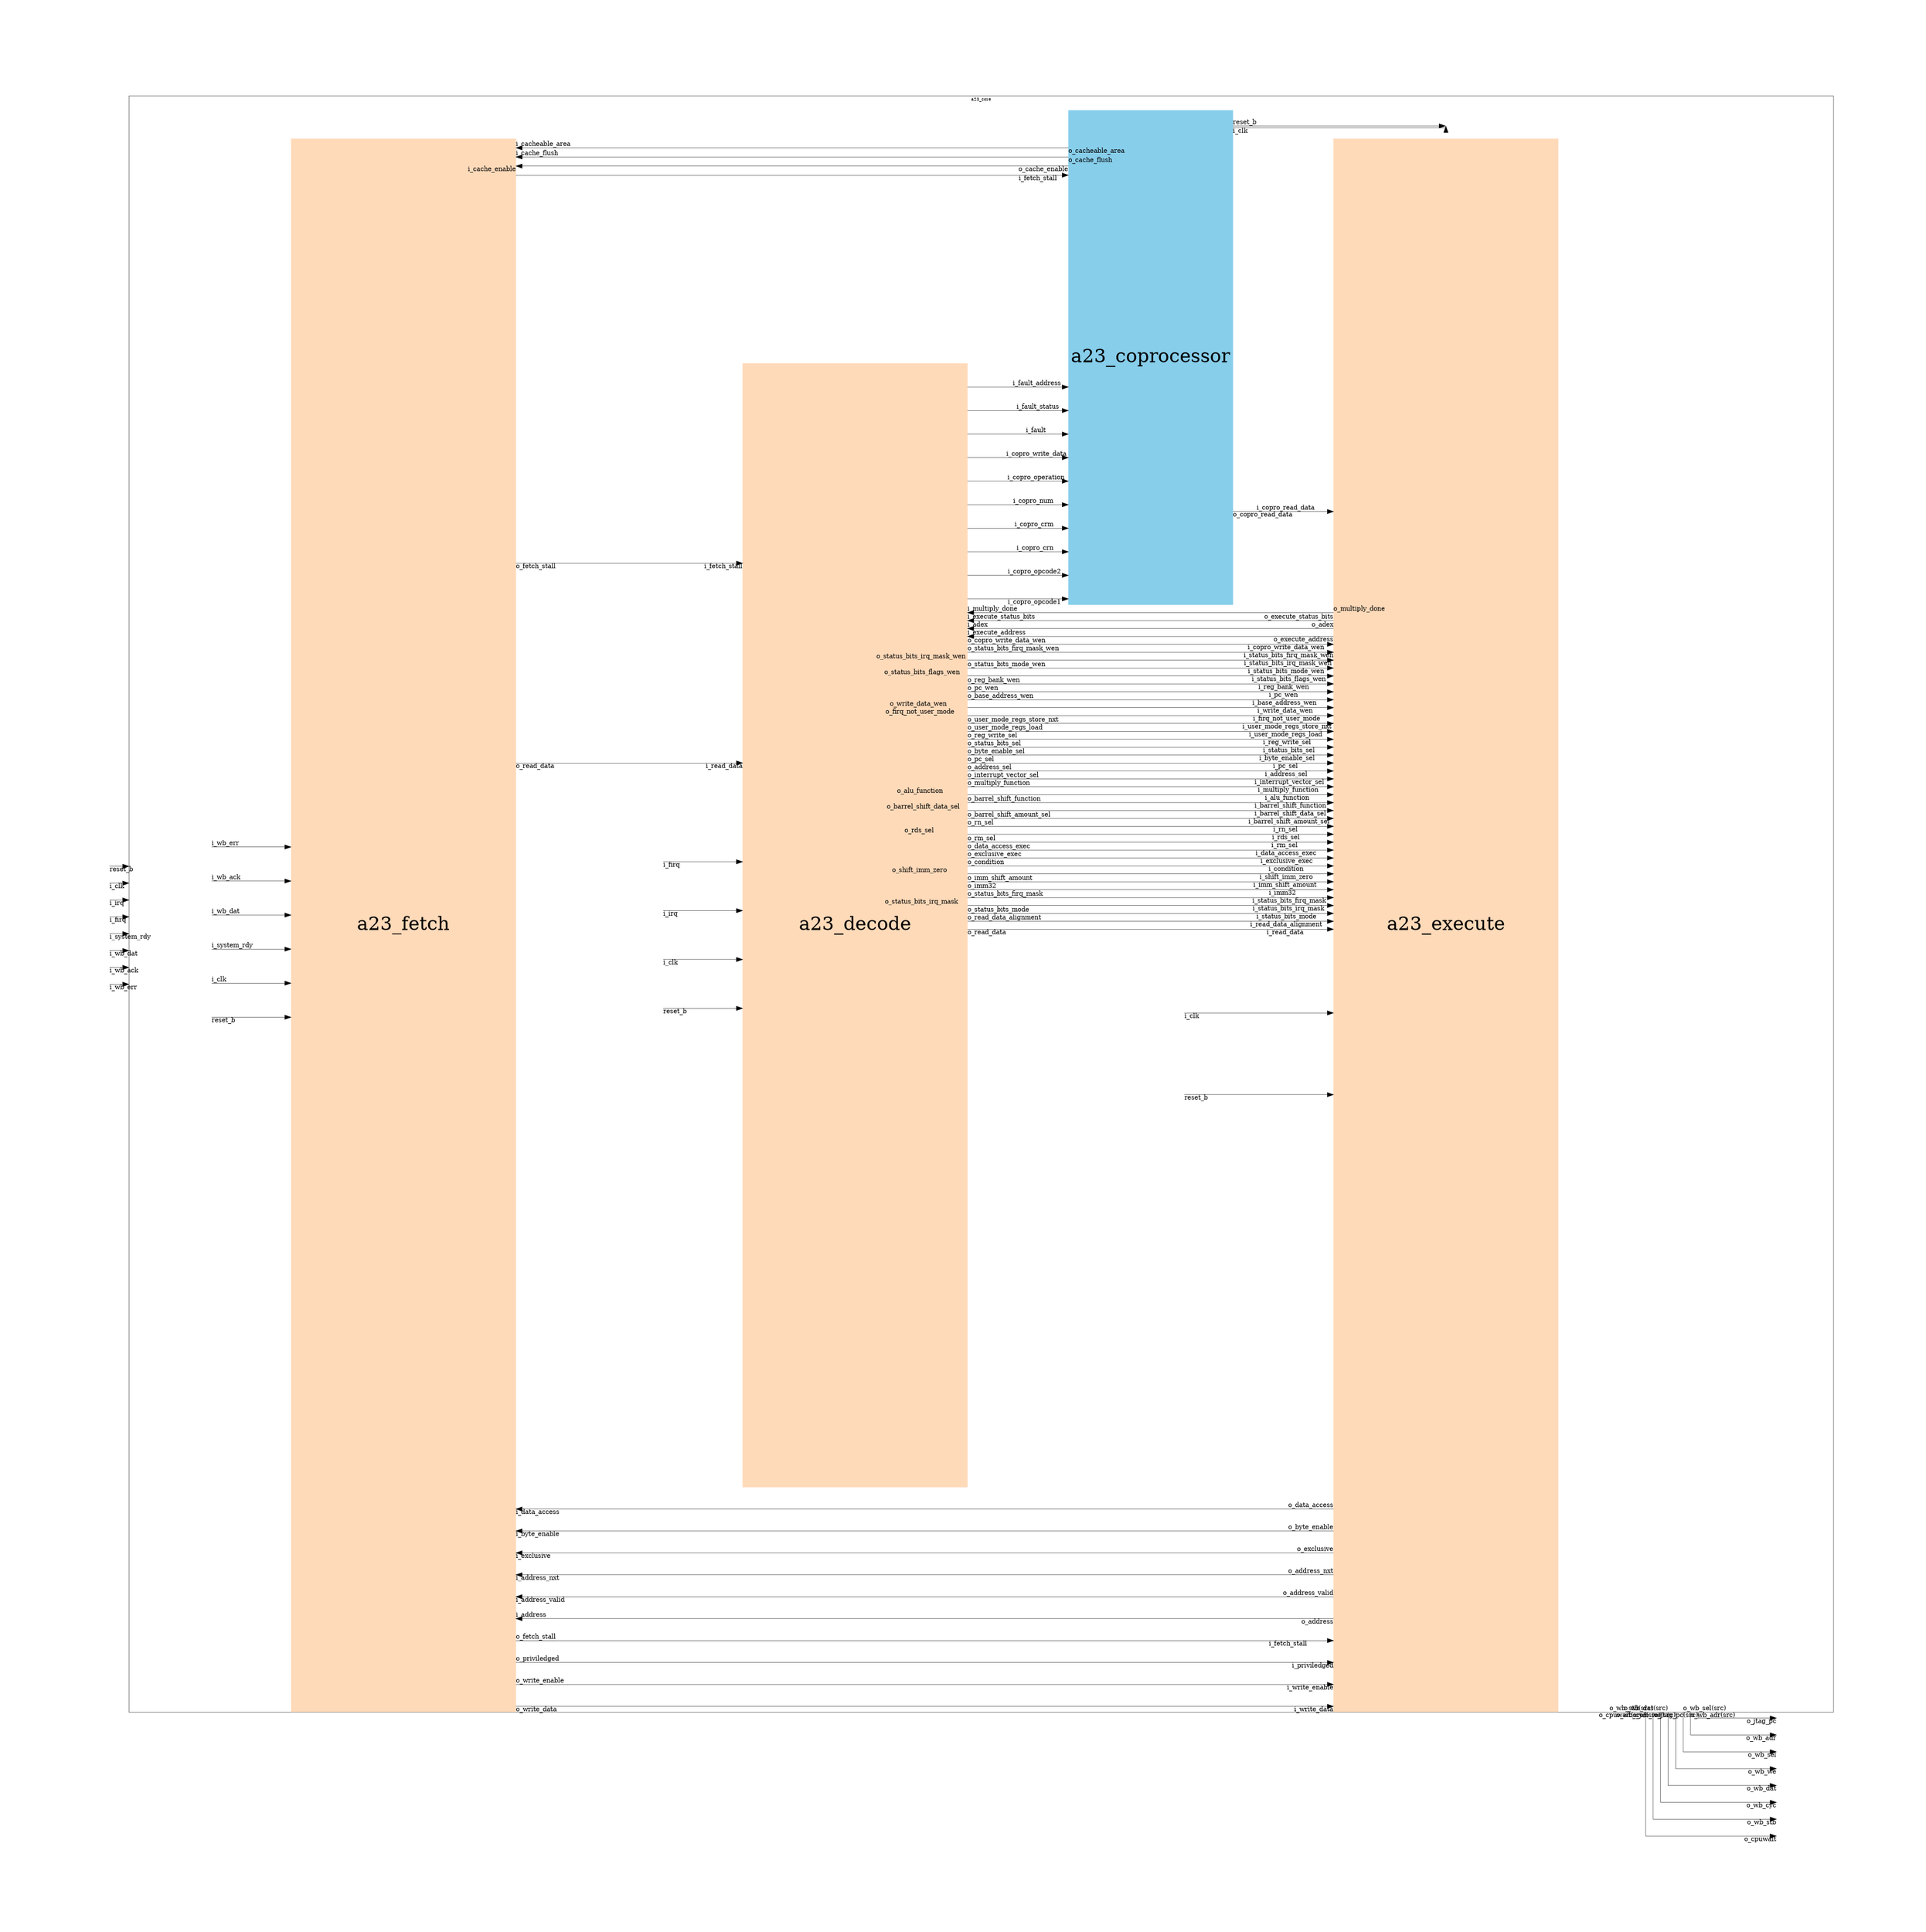 digraph {
	graph [bb="0,0,5601,5618.9",
		comment=a23_core,
		compound=True,
		margin=1.0,
		multiedges=True,
		overlap=False,
		page="11,11",
		rank=same,
		rankdir=LR,
		ranksep=.5,
		ratio=1,
		size="20.0, 20.0",
		splines=ortho
	];
	node [label="\N"];
	edge [style=filled];
	subgraph cluster_1 {
		graph [bb="128.51,419,5589.4,5597",
			label=a23_core
		];
		"2_top_left"		 [fontsize=10,
			height=0.05,
			label="2_top_left",
			pos="285.45,5525",
			shape=point,
			style=invis,
			width=0.05];
		dummy_top		 [fontsize=10,
			height=0.05,
			label=dummy_top,
			pos="1013.4,5525",
			shape=point,
			style=invis,
			width=0.05];
		"2_top_left" -> dummy_top		 [pos="e,1011.5,5525 287.54,5525 287.54,5525 1001.5,5525 1001.5,5525",
			style=invis];
		"2_top_left" -> dummy_top		 [pos="e,1013.4,5526.9 285.45,5526.9 285.45,5531.5 285.45,5542.8 285.45,5542.8 285.45,5542.8 1013.4,5542.8 1013.4,5542.8 1013.4,5542.8 \
1013.4,5536.9 1013.4,5536.9",
			style=invis];
		"2_top_right"		 [fontsize=10,
			height=0.05,
			label="2_top_right",
			pos="1741.4,5525",
			shape=point,
			style=invis,
			width=0.05];
		dummy_top -> "2_top_right"		 [pos="e,1739.5,5525 1015.5,5525 1015.5,5525 1729.5,5525 1729.5,5525",
			style=invis];
		dummy_top -> "2_top_right"		 [pos="e,1741.4,5522.9 1013.4,5522.9 1013.4,5517.3 1013.4,5502.4 1013.4,5502.4 1013.4,5502.4 1741.4,5502.4 1741.4,5502.4 1741.4,5502.4 \
1741.4,5512.9 1741.4,5512.9",
			style=invis];
		"20left"		 [fontsize=10,
			height=10,
			label="20left",
			pos="285.45,2940",
			shape=box,
			style=invis,
			width=3];
		a23_fetch		 [color=peachpuff,
			fontsize=60,
			height=70,
			label=a23_fetch,
			pos="1013.4,2940",
			shape=box,
			style=filled,
			width=10];
		"20left" -> a23_fetch		 [pos="e,653.08,3060 393.65,3060 393.65,3060 643.08,3060 643.08,3060",
			style=invis];
		"20left" -> a23_fetch		 [pos="e,653.08,3081.8 393.65,3081.8 393.65,3081.8 643.08,3081.8 643.08,3081.8",
			style=invis];
		"20left" -> a23_fetch		 [arrowhead=normal,
			arrowsize=2,
			fontsize=20,
			penwidth=1,
			pos="e,653.08,3103.6 393.65,3103.6 393.65,3103.6 633.08,3103.6 633.08,3103.6",
			tail_lp="422.65,3092.6",
			taillabel=reset_b,
			weight=2.0];
		"20left" -> a23_fetch		 [arrowhead=normal,
			arrowsize=2,
			fontsize=20,
			penwidth=1,
			pos="e,653.08,3125.5 393.65,3125.5 393.65,3125.5 633.08,3125.5 633.08,3125.5",
			style=invis,
			tail_lp="427.15,3114.5",
			taillabel=reset_b0,
			weight=2.0];
		"20left" -> a23_fetch		 [arrowhead=normal,
			arrowsize=2,
			fontsize=20,
			penwidth=1,
			pos="e,653.08,3147.3 393.65,3147.3 393.65,3147.3 633.08,3147.3 633.08,3147.3",
			style=invis,
			tail_lp="437.15,3136.3",
			taillabel=reset_b100,
			weight=2.0];
		"20left" -> a23_fetch		 [arrowhead=normal,
			arrowsize=2,
			fontsize=20,
			penwidth=1,
			pos="e,653.08,3169.1 393.65,3169.1 393.65,3169.1 633.08,3169.1 633.08,3169.1",
			style=invis,
			tail_lp="437.15,3158.1",
			taillabel=reset_b200,
			weight=2.0];
		"20left" -> a23_fetch		 [arrowhead=normal,
			arrowsize=2,
			fontsize=20,
			penwidth=1,
			pos="e,653.08,3190.9 393.65,3190.9 393.65,3190.9 633.08,3190.9 633.08,3190.9",
			style=invis,
			tail_lp="437.15,3201.9",
			taillabel=reset_b300,
			weight=2.0];
		"20left" -> a23_fetch		 [arrowhead=normal,
			arrowsize=2,
			fontsize=20,
			penwidth=1,
			pos="e,653.08,3212.7 393.65,3212.7 393.65,3212.7 633.08,3212.7 633.08,3212.7",
			tail_lp="412.65,3223.7",
			taillabel=i_clk,
			weight=2.0];
		"20left" -> a23_fetch		 [arrowhead=normal,
			arrowsize=2,
			fontsize=20,
			penwidth=1,
			pos="e,653.08,3234.5 393.65,3234.5 393.65,3234.5 633.08,3234.5 633.08,3234.5",
			style=invis,
			tail_lp="417.65,3245.5",
			taillabel=i_clk1,
			weight=2.0];
		"20left" -> a23_fetch		 [arrowhead=normal,
			arrowsize=2,
			fontsize=20,
			penwidth=1,
			pos="e,653.08,3256.4 393.65,3256.4 393.65,3256.4 633.08,3256.4 633.08,3256.4",
			style=invis,
			tail_lp="427.15,3267.4",
			taillabel=i_clk101,
			weight=2.0];
		"20left" -> a23_fetch		 [arrowhead=normal,
			arrowsize=2,
			fontsize=20,
			penwidth=1,
			pos="e,653.08,3278.2 393.65,3278.2 393.65,3278.2 633.08,3278.2 633.08,3278.2",
			style=invis,
			tail_lp="427.15,3289.2",
			taillabel=i_clk201,
			weight=2.0];
		"20left" -> a23_fetch		 [arrowhead=normal,
			arrowsize=2,
			fontsize=20,
			penwidth=1,
			pos="e,653.08,2601.8 393.65,2601.8 393.65,2601.8 633.08,2601.8 633.08,2601.8",
			style=invis,
			tail_lp="427.15,2590.8",
			taillabel=i_clk301,
			weight=2.0];
		"20left" -> a23_fetch		 [arrowhead=normal,
			arrowsize=2,
			fontsize=20,
			penwidth=1,
			pos="e,653.08,2623.6 393.65,2623.6 393.65,2623.6 633.08,2623.6 633.08,2623.6",
			tail_lp="446.15,2612.6",
			taillabel=i_system_rdy,
			weight=2.0];
		"20left" -> a23_fetch		 [arrowhead=normal,
			arrowsize=2,
			fontsize=20,
			penwidth=1,
			pos="e,653.08,2645.5 393.65,2645.5 393.65,2645.5 633.08,2645.5 633.08,2645.5",
			style=invis,
			tail_lp="455.65,2634.5",
			taillabel=i_system_rdy15,
			weight=2.0];
		"20left" -> a23_fetch		 [arrowhead=normal,
			arrowsize=2,
			fontsize=20,
			penwidth=1,
			pos="e,653.08,2667.3 393.65,2667.3 393.65,2667.3 633.08,2667.3 633.08,2667.3",
			style=invis,
			tail_lp="460.65,2656.3",
			taillabel=i_system_rdy115,
			weight=2.0];
		"20left" -> a23_fetch		 [arrowhead=normal,
			arrowsize=2,
			fontsize=20,
			penwidth=1,
			pos="e,653.08,2689.1 393.65,2689.1 393.65,2689.1 633.08,2689.1 633.08,2689.1",
			style=invis,
			tail_lp="460.65,2678.1",
			taillabel=i_system_rdy215,
			weight=2.0];
		"20left" -> a23_fetch		 [arrowhead=normal,
			arrowsize=2,
			fontsize=20,
			penwidth=1,
			pos="e,653.08,2710.9 393.65,2710.9 393.65,2710.9 633.08,2710.9 633.08,2710.9",
			style=invis,
			tail_lp="460.65,2721.9",
			taillabel=i_system_rdy315,
			weight=2.0];
		"20left" -> a23_fetch		 [arrowhead=normal,
			arrowsize=2,
			fontsize=20,
			penwidth=1,
			pos="e,653.08,2732.7 393.65,2732.7 393.65,2732.7 633.08,2732.7 633.08,2732.7",
			tail_lp="429.65,2743.7",
			taillabel=i_wb_dat,
			weight=2.0];
		"20left" -> a23_fetch		 [arrowhead=normal,
			arrowsize=2,
			fontsize=20,
			penwidth=1,
			pos="e,653.08,2754.5 393.65,2754.5 393.65,2754.5 633.08,2754.5 633.08,2754.5",
			style=invis,
			tail_lp="439.15,2765.5",
			taillabel=i_wb_dat20,
			weight=2.0];
		"20left" -> a23_fetch		 [arrowhead=normal,
			arrowsize=2,
			fontsize=20,
			penwidth=1,
			pos="e,653.08,2776.4 393.65,2776.4 393.65,2776.4 633.08,2776.4 633.08,2776.4",
			style=invis,
			tail_lp="444.15,2787.4",
			taillabel=i_wb_dat120,
			weight=2.0];
		"20left" -> a23_fetch		 [arrowhead=normal,
			arrowsize=2,
			fontsize=20,
			penwidth=1,
			pos="e,653.08,2798.2 393.65,2798.2 393.65,2798.2 633.08,2798.2 633.08,2798.2",
			style=invis,
			tail_lp="444.15,2809.2",
			taillabel=i_wb_dat220,
			weight=2.0];
		"20left" -> a23_fetch		 [arrowhead=normal,
			arrowsize=2,
			fontsize=20,
			penwidth=1,
			pos="e,653.08,2820 393.65,2820 393.65,2820 633.08,2820 633.08,2820",
			style=invis,
			tail_lp="444.15,2831",
			taillabel=i_wb_dat320,
			weight=2.0];
		"20left" -> a23_fetch		 [arrowhead=normal,
			arrowsize=2,
			fontsize=20,
			penwidth=1,
			pos="e,653.08,2841.8 393.65,2841.8 393.65,2841.8 633.08,2841.8 633.08,2841.8",
			tail_lp="431.65,2852.8",
			taillabel=i_wb_ack,
			weight=2.0];
		"20left" -> a23_fetch		 [arrowhead=normal,
			arrowsize=2,
			fontsize=20,
			penwidth=1,
			pos="e,653.08,2863.6 393.65,2863.6 393.65,2863.6 633.08,2863.6 633.08,2863.6",
			style=invis,
			tail_lp="441.15,2874.6",
			taillabel=i_wb_ack24,
			weight=2.0];
		"20left" -> a23_fetch		 [arrowhead=normal,
			arrowsize=2,
			fontsize=20,
			penwidth=1,
			pos="e,653.08,2885.5 393.65,2885.5 393.65,2885.5 633.08,2885.5 633.08,2885.5",
			style=invis,
			tail_lp="446.15,2896.5",
			taillabel=i_wb_ack124,
			weight=2.0];
		"20left" -> a23_fetch		 [arrowhead=normal,
			arrowsize=2,
			fontsize=20,
			penwidth=1,
			pos="e,653.08,2907.3 393.65,2907.3 393.65,2907.3 633.08,2907.3 633.08,2907.3",
			style=invis,
			tail_lp="446.15,2918.3",
			taillabel=i_wb_ack224,
			weight=2.0];
		"20left" -> a23_fetch		 [arrowhead=normal,
			arrowsize=2,
			fontsize=20,
			penwidth=1,
			pos="e,653.08,2929.1 393.65,2929.1 393.65,2929.1 633.08,2929.1 633.08,2929.1",
			style=invis,
			tail_lp="446.15,2940.1",
			taillabel=i_wb_ack324,
			weight=2.0];
		"20left" -> a23_fetch		 [arrowhead=normal,
			arrowsize=2,
			fontsize=20,
			penwidth=1,
			pos="e,653.08,2950.9 393.65,2950.9 393.65,2950.9 633.08,2950.9 633.08,2950.9",
			tail_lp="428.65,2961.9",
			taillabel=i_wb_err,
			weight=2.0];
		"20left" -> a23_fetch		 [arrowhead=normal,
			arrowsize=2,
			fontsize=20,
			penwidth=1,
			pos="e,653.08,2972.7 393.65,2972.7 393.65,2972.7 633.08,2972.7 633.08,2972.7",
			style=invis,
			tail_lp="438.65,2983.7",
			taillabel=i_wb_err25,
			weight=2.0];
		"20left" -> a23_fetch		 [arrowhead=normal,
			arrowsize=2,
			fontsize=20,
			penwidth=1,
			pos="e,653.08,2994.5 393.65,2994.5 393.65,2994.5 633.08,2994.5 633.08,2994.5",
			style=invis,
			tail_lp="443.65,3005.5",
			taillabel=i_wb_err125,
			weight=2.0];
		"20left" -> a23_fetch		 [arrowhead=normal,
			arrowsize=2,
			fontsize=20,
			penwidth=1,
			pos="e,653.08,3016.4 393.65,3016.4 393.65,3016.4 633.08,3016.4 633.08,3016.4",
			style=invis,
			tail_lp="443.65,3027.4",
			taillabel=i_wb_err225,
			weight=2.0];
		"20left" -> a23_fetch		 [arrowhead=normal,
			arrowsize=2,
			fontsize=20,
			penwidth=1,
			pos="e,653.08,3038.2 393.65,3038.2 393.65,3038.2 633.08,3038.2 633.08,3038.2",
			style=invis,
			tail_lp="443.65,3049.2",
			taillabel=i_wb_err325,
			weight=2.0];
		"20right"		 [fontsize=10,
			height=10,
			label="20right",
			pos="1741.4,2940",
			shape=box,
			style=invis,
			width=3];
		a23_fetch -> "20right"		 [pos="e,1633.4,2820 1373.4,2820 1373.4,2820 1623.4,2820 1623.4,2820",
			style=invis];
		a23_fetch -> "20right"		 [pos="e,1633.4,3060 1373.4,3060 1373.4,3060 1623.4,3060 1623.4,3060",
			style=invis];
		a23_decode		 [color=peachpuff,
			fontsize=60,
			height=50,
			label=a23_decode,
			pos="2469.4,2940",
			shape=box,
			style=filled,
			width=10];
		a23_fetch -> a23_decode		 [arrowhead=normal,
			arrowsize=2,
			fontsize=20,
			head_lp="2063.2,3449",
			headlabel=i_read_data,
			penwidth=1,
			pos="e,2109.2,3460 1373.8,3460 1373.8,3460 2089.2,3460 2089.2,3460",
			tail_lp="1422.3,3449",
			taillabel=o_read_data,
			weight=2.0];
		a23_fetch -> a23_decode		 [arrowhead=normal,
			arrowsize=2,
			fontsize=20,
			penwidth=1,
			pos="e,2109.2,4420 1373.8,4420 1373.8,4420 2089.2,4420 2089.2,4420",
			style=invis,
			tail_lp="1424.8,4409",
			taillabel=i_read_data2,
			weight=2.0];
		a23_fetch -> a23_decode		 [arrowhead=normal,
			arrowsize=2,
			fontsize=20,
			penwidth=1,
			pos="e,2109.2,4260 1373.8,4260 1373.8,4260 2089.2,4260 2089.2,4260",
			style=invis,
			tail_lp="1434.3,4249",
			taillabel=i_read_data102,
			weight=2.0];
		a23_fetch -> a23_decode		 [arrowhead=normal,
			arrowsize=2,
			fontsize=20,
			penwidth=1,
			pos="e,2109.2,4580 1373.8,4580 1373.8,4580 2089.2,4580 2089.2,4580",
			style=invis,
			tail_lp="1434.3,4569",
			taillabel=i_read_data202,
			weight=2.0];
		a23_fetch -> a23_decode		 [arrowhead=normal,
			arrowsize=2,
			fontsize=20,
			head_lp="2062.2,3609",
			headlabel=i_fetch_stall,
			penwidth=1,
			pos="e,2109.2,3620 1373.8,3620 1373.8,3620 2089.2,3620 2089.2,3620",
			tail_lp="1423.3,3609",
			taillabel=o_fetch_stall,
			weight=2.0];
		a23_fetch -> a23_decode		 [arrowhead=normal,
			arrowsize=2,
			fontsize=20,
			penwidth=1,
			pos="e,2109.2,3780 1373.8,3780 1373.8,3780 2089.2,3780 2089.2,3780",
			style=invis,
			tail_lp="1430.3,3769",
			taillabel=i_fetch_stall12,
			weight=2.0];
		a23_fetch -> a23_decode		 [arrowhead=normal,
			arrowsize=2,
			fontsize=20,
			penwidth=1,
			pos="e,2109.2,3940 1373.8,3940 1373.8,3940 2089.2,3940 2089.2,3940",
			style=invis,
			tail_lp="1435.3,3929",
			taillabel=i_fetch_stall112,
			weight=2.0];
		a23_fetch -> a23_decode		 [arrowhead=normal,
			arrowsize=2,
			fontsize=20,
			penwidth=1,
			pos="e,2109.2,4100 1373.8,4100 1373.8,4100 2089.2,4100 2089.2,4100",
			style=invis,
			tail_lp="1435.3,4089",
			taillabel=i_fetch_stall212,
			weight=2.0];
		a23_execute		 [color=peachpuff,
			fontsize=60,
			height=70,
			label=a23_execute,
			pos="4340.4,2940",
			shape=box,
			style=filled,
			width=10];
		a23_fetch -> a23_execute		 [arrowhead=normal,
			arrowsize=2,
			fontsize=20,
			head_lp="3931.9,725.1",
			headlabel=i_write_data,
			penwidth=1,
			pos="e,3980.4,736.1 1373.4,736.1 1373.4,736.1 3960.4,736.1 3960.4,736.1",
			tail_lp="1424.4,747.1",
			taillabel=o_write_data,
			weight=2.0];
		a23_fetch -> a23_execute		 [arrowhead=normal,
			arrowsize=2,
			fontsize=20,
			penwidth=1,
			pos="e,3980.4,771.22 1373.4,771.22 1373.4,771.22 3960.4,771.22 3960.4,771.22",
			style=invis,
			tail_lp="1426.4,782.22",
			taillabel=i_write_data5,
			weight=2.0];
		a23_fetch -> a23_execute		 [arrowhead=normal,
			arrowsize=2,
			fontsize=20,
			penwidth=1,
			pos="e,3980.4,788.78 1373.4,788.78 1373.4,788.78 3960.4,788.78 3960.4,788.78",
			style=invis,
			tail_lp="1436.4,799.78",
			taillabel=i_write_data105,
			weight=2.0];
		a23_fetch -> a23_execute		 [arrowhead=normal,
			arrowsize=2,
			fontsize=20,
			penwidth=1,
			pos="e,3980.4,806.34 1373.4,806.34 1373.4,806.34 3960.4,806.34 3960.4,806.34",
			style=invis,
			tail_lp="1436.4,817.34",
			taillabel=i_write_data205,
			weight=2.0];
		a23_fetch -> a23_execute		 [arrowhead=normal,
			arrowsize=2,
			fontsize=20,
			head_lp="3922.9,812.9",
			headlabel=i_write_enable,
			penwidth=1,
			pos="e,3980.4,823.9 1373.4,823.9 1373.4,823.9 3960.4,823.9 3960.4,823.9",
			tail_lp="1433.4,834.9",
			taillabel=o_write_enable,
			weight=2.0];
		a23_fetch -> a23_execute		 [arrowhead=normal,
			arrowsize=2,
			fontsize=20,
			penwidth=1,
			pos="e,3980.4,841.46 1373.4,841.46 1373.4,841.46 3960.4,841.46 3960.4,841.46",
			style=invis,
			tail_lp="1435.4,852.46",
			taillabel=i_write_enable6,
			weight=2.0];
		a23_fetch -> a23_execute		 [arrowhead=normal,
			arrowsize=2,
			fontsize=20,
			penwidth=1,
			pos="e,3980.4,981.95 1373.4,981.95 1373.4,981.95 3960.4,981.95 3960.4,981.95",
			style=invis,
			tail_lp="1445.4,970.95",
			taillabel=i_write_enable106,
			weight=2.0];
		a23_fetch -> a23_execute		 [arrowhead=normal,
			arrowsize=2,
			fontsize=20,
			penwidth=1,
			pos="e,3980.4,1034.6 1373.4,1034.6 1373.4,1034.6 3960.4,1034.6 3960.4,1034.6",
			style=invis,
			tail_lp="1445.4,1023.6",
			taillabel=i_write_enable206,
			weight=2.0];
		a23_fetch -> a23_execute		 [arrowhead=normal,
			arrowsize=2,
			fontsize=20,
			head_lp="3928.9,1041.2",
			headlabel=i_priviledged,
			penwidth=1,
			pos="e,3980.4,1052.2 1373.4,1052.2 1373.4,1052.2 3960.4,1052.2 3960.4,1052.2",
			tail_lp="1427.4,1063.2",
			taillabel=o_priviledged,
			weight=2.0];
		a23_fetch -> a23_execute		 [arrowhead=normal,
			arrowsize=2,
			fontsize=20,
			penwidth=1,
			pos="e,3980.4,1069.8 1373.4,1069.8 1373.4,1069.8 3960.4,1069.8 3960.4,1069.8",
			style=invis,
			tail_lp="1429.4,1080.8",
			taillabel=i_priviledged8,
			weight=2.0];
		a23_fetch -> a23_execute		 [arrowhead=normal,
			arrowsize=2,
			fontsize=20,
			penwidth=1,
			pos="e,3980.4,1087.3 1373.4,1087.3 1373.4,1087.3 3960.4,1087.3 3960.4,1087.3",
			style=invis,
			tail_lp="1439.4,1098.3",
			taillabel=i_priviledged108,
			weight=2.0];
		a23_fetch -> a23_execute		 [arrowhead=normal,
			arrowsize=2,
			fontsize=20,
			penwidth=1,
			pos="e,3980.4,1104.9 1373.4,1104.9 1373.4,1104.9 3960.4,1104.9 3960.4,1104.9",
			style=invis,
			tail_lp="1439.4,1115.9",
			taillabel=i_priviledged208,
			weight=2.0];
		a23_fetch -> a23_execute		 [arrowhead=normal,
			arrowsize=2,
			fontsize=20,
			head_lp="3896.9,426.56",
			headlabel="i_fetch_stall              ",
			penwidth=1,
			pos="e,3980.4,437.56 1373.4,437.56 1373.4,437.56 3960.4,437.56 3960.4,437.56",
			tail_lp="1459.4,426.56",
			taillabel="o_fetch_stall              ",
			weight=2.0];
		a23_fetch -> a23_execute		 [arrowhead=normal,
			arrowsize=2,
			fontsize=20,
			penwidth=1,
			pos="e,3980.4,578.05 1373.4,578.05 1373.4,578.05 3960.4,578.05 3960.4,578.05",
			style=invis,
			tail_lp="1466.9,589.05",
			taillabel="i_fetch_stall              19",
			weight=2.0];
		a23_fetch -> a23_execute		 [arrowhead=normal,
			arrowsize=2,
			fontsize=20,
			penwidth=1,
			pos="e,3980.4,1017.1 1373.4,1017.1 1373.4,1017.1 3960.4,1017.1 3960.4,1017.1",
			style=invis,
			tail_lp="1471.4,1006.1",
			taillabel="i_fetch_stall              119",
			weight=2.0];
		a23_fetch -> a23_execute		 [arrowhead=normal,
			arrowsize=2,
			fontsize=20,
			penwidth=1,
			pos="e,3980.4,999.51 1373.4,999.51 1373.4,999.51 3960.4,999.51 3960.4,999.51",
			style=invis,
			tail_lp="1471.4,988.51",
			taillabel="i_fetch_stall              219",
			weight=2.0];
		a23_coprocessor		 [color=skyblue,
			fontsize=60,
			height=22,
			label=a23_coprocessor,
			pos="3404.4,4759",
			shape=box,
			style=filled,
			width=7];
		a23_fetch -> a23_coprocessor		 [arrowhead=normal,
			arrowsize=2,
			fontsize=20,
			head_lp="3089.9,5391.3",
			headlabel="i_fetch_stall      ",
			penwidth=1,
			pos="e,3152.4,5402.3 1373.7,5402.3 1373.7,5402.3 3132.4,5402.3 3132.4,5402.3",
			weight=2.0];
		a23_fetch -> a23_coprocessor		 [arrowhead=normal,
			arrowsize=2,
			fontsize=20,
			penwidth=1,
			pos="e,3152.4,5452.8 1373.7,5452.8 1373.7,5452.8 3132.4,5452.8 3132.4,5452.8",
			style=invis,
			tail_lp="1441.2,5441.8",
			taillabel="i_fetch_stall      2",
			weight=2.0];
		a23_fetch -> a23_coprocessor		 [arrowhead=normal,
			arrowsize=2,
			fontsize=20,
			penwidth=1,
			pos="e,3152.4,5344.6 1373.7,5344.6 1373.7,5344.6 3132.4,5344.6 3132.4,5344.6",
			style=invis,
			tail_lp="1450.7,5333.6",
			taillabel="i_fetch_stall      102",
			weight=2.0];
		a23_fetch -> a23_coprocessor		 [arrowhead=normal,
			arrowsize=2,
			fontsize=20,
			penwidth=1,
			pos="e,3152.4,5445.6 1373.7,5445.6 1373.7,5445.6 3132.4,5445.6 3132.4,5445.6",
			style=invis,
			tail_lp="1450.7,5456.6",
			taillabel="i_fetch_stall      202",
			weight=2.0];
		"20right" -> a23_decode		 [pos="e,2109.1,2955.7 1849.7,2955.7 1849.7,2955.7 2099.1,2955.7 2099.1,2955.7",
			style=invis];
		"20right" -> a23_decode		 [pos="e,2109.1,2987 1849.7,2987 1849.7,2987 2099.1,2987 2099.1,2987",
			style=invis];
		"20right" -> a23_decode		 [arrowhead=normal,
			arrowsize=2,
			fontsize=20,
			penwidth=1,
			pos="e,2109.1,3018.3 1849.7,3018.3 1849.7,3018.3 2089.1,3018.3 2089.1,3018.3",
			tail_lp="1878.7,3007.3",
			taillabel=reset_b,
			weight=2.0];
		"20right" -> a23_decode		 [arrowhead=normal,
			arrowsize=2,
			fontsize=20,
			penwidth=1,
			pos="e,2109.1,3049.6 1849.7,3049.6 1849.7,3049.6 2089.1,3049.6 2089.1,3049.6",
			style=invis,
			tail_lp="1883.2,3038.6",
			taillabel=reset_b0,
			weight=2.0];
		"20right" -> a23_decode		 [arrowhead=normal,
			arrowsize=2,
			fontsize=20,
			penwidth=1,
			pos="e,2109.1,3080.9 1849.7,3080.9 1849.7,3080.9 2089.1,3080.9 2089.1,3080.9",
			style=invis,
			tail_lp="1893.2,3069.9",
			taillabel=reset_b100,
			weight=2.0];
		"20right" -> a23_decode		 [arrowhead=normal,
			arrowsize=2,
			fontsize=20,
			penwidth=1,
			pos="e,2109.1,3112.2 1849.7,3112.2 1849.7,3112.2 2089.1,3112.2 2089.1,3112.2",
			style=invis,
			tail_lp="1893.2,3101.2",
			taillabel=reset_b200,
			weight=2.0];
		"20right" -> a23_decode		 [arrowhead=normal,
			arrowsize=2,
			fontsize=20,
			penwidth=1,
			pos="e,2109.1,3143.5 1849.7,3143.5 1849.7,3143.5 2089.1,3143.5 2089.1,3143.5",
			style=invis,
			tail_lp="1893.2,3132.5",
			taillabel=reset_b300,
			weight=2.0];
		"20right" -> a23_decode		 [arrowhead=normal,
			arrowsize=2,
			fontsize=20,
			penwidth=1,
			pos="e,2109.1,3174.8 1849.7,3174.8 1849.7,3174.8 2089.1,3174.8 2089.1,3174.8",
			tail_lp="1868.7,3163.8",
			taillabel=i_clk,
			weight=2.0];
		"20right" -> a23_decode		 [arrowhead=normal,
			arrowsize=2,
			fontsize=20,
			penwidth=1,
			pos="e,2109.1,3206.1 1849.7,3206.1 1849.7,3206.1 2089.1,3206.1 2089.1,3206.1",
			style=invis,
			tail_lp="1873.7,3195.1",
			taillabel=i_clk1,
			weight=2.0];
		"20right" -> a23_decode		 [arrowhead=normal,
			arrowsize=2,
			fontsize=20,
			penwidth=1,
			pos="e,2109.1,3237.4 1849.7,3237.4 1849.7,3237.4 2089.1,3237.4 2089.1,3237.4",
			style=invis,
			tail_lp="1883.2,3226.4",
			taillabel=i_clk101,
			weight=2.0];
		"20right" -> a23_decode		 [arrowhead=normal,
			arrowsize=2,
			fontsize=20,
			penwidth=1,
			pos="e,2109.1,3268.7 1849.7,3268.7 1849.7,3268.7 2089.1,3268.7 2089.1,3268.7",
			style=invis,
			tail_lp="1883.2,3257.7",
			taillabel=i_clk201,
			weight=2.0];
		"20right" -> a23_decode		 [arrowhead=normal,
			arrowsize=2,
			fontsize=20,
			penwidth=1,
			pos="e,2109.1,2642.6 1849.7,2642.6 1849.7,2642.6 2089.1,2642.6 2089.1,2642.6",
			style=invis,
			tail_lp="1883.2,2631.6",
			taillabel=i_clk301,
			weight=2.0];
		"20right" -> a23_decode		 [arrowhead=normal,
			arrowsize=2,
			fontsize=20,
			penwidth=1,
			pos="e,2109.1,2673.9 1849.7,2673.9 1849.7,2673.9 2089.1,2673.9 2089.1,2673.9",
			tail_lp="1867.7,2662.9",
			taillabel=i_irq,
			weight=2.0];
		"20right" -> a23_decode		 [arrowhead=normal,
			arrowsize=2,
			fontsize=20,
			penwidth=1,
			pos="e,2109.1,2705.2 1849.7,2705.2 1849.7,2705.2 2089.1,2705.2 2089.1,2705.2",
			style=invis,
			tail_lp="1877.2,2694.2",
			taillabel=i_irq10,
			weight=2.0];
		"20right" -> a23_decode		 [arrowhead=normal,
			arrowsize=2,
			fontsize=20,
			penwidth=1,
			pos="e,2109.1,2736.5 1849.7,2736.5 1849.7,2736.5 2089.1,2736.5 2089.1,2736.5",
			style=invis,
			tail_lp="1882.2,2725.5",
			taillabel=i_irq110,
			weight=2.0];
		"20right" -> a23_decode		 [arrowhead=normal,
			arrowsize=2,
			fontsize=20,
			penwidth=1,
			pos="e,2109.1,2767.8 1849.7,2767.8 1849.7,2767.8 2089.1,2767.8 2089.1,2767.8",
			style=invis,
			tail_lp="1882.2,2756.8",
			taillabel=i_irq210,
			weight=2.0];
		"20right" -> a23_decode		 [arrowhead=normal,
			arrowsize=2,
			fontsize=20,
			penwidth=1,
			pos="e,2109.1,2799.1 1849.7,2799.1 1849.7,2799.1 2089.1,2799.1 2089.1,2799.1",
			style=invis,
			tail_lp="1882.2,2788.1",
			taillabel=i_irq310,
			weight=2.0];
		"20right" -> a23_decode		 [arrowhead=normal,
			arrowsize=2,
			fontsize=20,
			penwidth=1,
			pos="e,2109.1,2611.3 1849.7,2611.3 1849.7,2611.3 2089.1,2611.3 2089.1,2611.3",
			tail_lp="1870.2,2600.3",
			taillabel=i_firq,
			weight=2.0];
		"20right" -> a23_decode		 [arrowhead=normal,
			arrowsize=2,
			fontsize=20,
			penwidth=1,
			pos="e,2109.1,2830.4 1849.7,2830.4 1849.7,2830.4 2089.1,2830.4 2089.1,2830.4",
			style=invis,
			tail_lp="1880.2,2819.4",
			taillabel=i_firq11,
			weight=2.0];
		"20right" -> a23_decode		 [arrowhead=normal,
			arrowsize=2,
			fontsize=20,
			penwidth=1,
			pos="e,2109.1,2924.3 1849.7,2924.3 1849.7,2924.3 2089.1,2924.3 2089.1,2924.3",
			style=invis,
			tail_lp="1884.7,2913.3",
			taillabel=i_firq111,
			weight=2.0];
		"20right" -> a23_decode		 [arrowhead=normal,
			arrowsize=2,
			fontsize=20,
			penwidth=1,
			pos="e,2109.1,2893 1849.7,2893 1849.7,2893 2089.1,2893 2089.1,2893",
			style=invis,
			tail_lp="1884.7,2882",
			taillabel=i_firq211,
			weight=2.0];
		"20right" -> a23_decode		 [arrowhead=normal,
			arrowsize=2,
			fontsize=20,
			penwidth=1,
			pos="e,2109.1,2861.7 1849.7,2861.7 1849.7,2861.7 2089.1,2861.7 2089.1,2861.7",
			style=invis,
			tail_lp="1884.7,2850.7",
			taillabel=i_firq311,
			weight=2.0];
		"21right"		 [fontsize=10,
			height=10,
			label="21right",
			pos="3404.4,3319",
			shape=box,
			style=invis,
			width=3];
		a23_decode -> "21right"		 [pos="e,3296.3,3439 2829.6,3439 2829.6,3439 3286.3,3439 3286.3,3439",
			style=invis];
		a23_decode -> "21right"		 [pos="e,3296.3,3199 2829.6,3199 2829.6,3199 3286.3,3199 3286.3,3199",
			style=invis];
		a23_decode -> a23_execute		 [arrowhead=normal,
			arrowsize=2,
			fontsize=20,
			head_lp="3892.2,3876",
			headlabel="i_read_data                ",
			penwidth=1,
			pos="e,3980.2,3887 2829.6,3887 2829.6,3887 3960.2,3887 3960.2,3887",
			tail_lp="2920.1,3876",
			taillabel="o_read_data                ",
			weight=2.0];
		a23_decode -> a23_execute		 [arrowhead=normal,
			arrowsize=2,
			fontsize=20,
			penwidth=1,
			pos="e,3980.2,3889 2829.6,3889 2829.6,3889 3960.2,3889 3960.2,3889",
			style=invis,
			tail_lp="2922.6,3900",
			taillabel="i_read_data                2",
			weight=2.0];
		a23_decode -> a23_execute		 [arrowhead=normal,
			arrowsize=2,
			fontsize=20,
			penwidth=1,
			pos="e,3980.2,3891 2829.6,3891 2829.6,3891 3960.2,3891 3960.2,3891",
			style=invis,
			tail_lp="2932.1,3902",
			taillabel="i_read_data                102",
			weight=2.0];
		a23_decode -> a23_execute		 [arrowhead=normal,
			arrowsize=2,
			fontsize=20,
			penwidth=1,
			pos="e,3980.2,3893 2829.6,3893 2829.6,3893 3960.2,3893 3960.2,3893",
			style=invis,
			tail_lp="2727.1,3882",
			taillabel="i_read_data                202",
			weight=2.0];
		a23_decode -> a23_execute		 [arrowhead=normal,
			arrowsize=2,
			fontsize=20,
			head_lp="3875.2,3906",
			headlabel="i_read_data_alignment      ",
			penwidth=1,
			pos="e,3980.2,3895 2829.6,3895 2829.6,3895 3960.2,3895 3960.2,3895",
			tail_lp="2722.1,3906",
			taillabel="o_read_data_alignment      ",
			weight=2.0];
		a23_decode -> a23_execute		 [arrowhead=normal,
			arrowsize=2,
			fontsize=20,
			penwidth=1,
			pos="e,3980.2,3897 2829.6,3897 2829.6,3897 3960.2,3897 3960.2,3897",
			style=invis,
			tail_lp="2939.6,3908",
			taillabel="i_read_data_alignment      3",
			weight=2.0];
		a23_decode -> a23_execute		 [arrowhead=normal,
			arrowsize=2,
			fontsize=20,
			penwidth=1,
			pos="e,3980.2,3899 2829.6,3899 2829.6,3899 3960.2,3899 3960.2,3899",
			style=invis,
			tail_lp="2949.1,3888",
			taillabel="i_read_data_alignment      103",
			weight=2.0];
		a23_decode -> a23_execute		 [arrowhead=normal,
			arrowsize=2,
			fontsize=20,
			penwidth=1,
			pos="e,3980.2,3901 2829.6,3901 2829.6,3901 3960.2,3901 3960.2,3901",
			style=invis,
			tail_lp="2949.1,3912",
			taillabel="i_read_data_alignment      203",
			weight=2.0];
		a23_decode -> a23_execute		 [arrowhead=normal,
			arrowsize=2,
			fontsize=20,
			head_lp="3882.2,3892",
			headlabel="i_status_bits_mode         ",
			penwidth=1,
			pos="e,3980.2,3903 2829.6,3903 2829.6,3903 3960.2,3903 3960.2,3903",
			tail_lp="2728.6,3914",
			taillabel="o_status_bits_mode         ",
			weight=2.0];
		a23_decode -> a23_execute		 [arrowhead=normal,
			arrowsize=2,
			fontsize=20,
			penwidth=1,
			pos="e,3980.2,3905 2829.6,3905 2829.6,3905 3960.2,3905 3960.2,3905",
			style=invis,
			tail_lp="2937.6,3916",
			taillabel="i_status_bits_mode         20",
			weight=2.0];
		a23_decode -> a23_execute		 [arrowhead=normal,
			arrowsize=2,
			fontsize=20,
			penwidth=1,
			pos="e,3980.2,3907 2829.6,3907 2829.6,3907 3960.2,3907 3960.2,3907",
			style=invis,
			tail_lp="2716.6,3896",
			taillabel="i_status_bits_mode         120",
			weight=2.0];
		a23_decode -> a23_execute		 [arrowhead=normal,
			arrowsize=2,
			fontsize=20,
			penwidth=1,
			pos="e,3980.2,3909 2829.6,3909 2829.6,3909 3960.2,3909 3960.2,3909",
			style=invis,
			tail_lp="2716.6,3920",
			taillabel="i_status_bits_mode         220",
			weight=2.0];
		a23_decode -> a23_execute		 [arrowhead=normal,
			arrowsize=2,
			fontsize=20,
			head_lp="3878.2,3922",
			headlabel="i_status_bits_irq_mask     ",
			penwidth=1,
			pos="e,3980.2,3911 2829.6,3911 2829.6,3911 3960.2,3911 3960.2,3911",
			tail_lp="2934.1,3922",
			taillabel="o_status_bits_irq_mask     ",
			weight=2.0];
		a23_decode -> a23_execute		 [arrowhead=normal,
			arrowsize=2,
			fontsize=20,
			penwidth=1,
			pos="e,3980.2,3913 2829.6,3913 2829.6,3913 3960.2,3913 3960.2,3913",
			style=invis,
			tail_lp="2718.1,3924",
			taillabel="i_status_bits_irq_mask     21",
			weight=2.0];
		a23_decode -> a23_execute		 [arrowhead=normal,
			arrowsize=2,
			fontsize=20,
			penwidth=1,
			pos="e,3980.2,3915 2829.6,3915 2829.6,3915 3960.2,3915 3960.2,3915",
			style=invis,
			tail_lp="2946.1,3926",
			taillabel="i_status_bits_irq_mask     121",
			weight=2.0];
		a23_decode -> a23_execute		 [arrowhead=normal,
			arrowsize=2,
			fontsize=20,
			penwidth=1,
			pos="e,3980.2,3917 2829.6,3917 2829.6,3917 3960.2,3917 3960.2,3917",
			style=invis,
			tail_lp="2713.1,3928",
			taillabel="i_status_bits_irq_mask     221",
			weight=2.0];
		a23_decode -> a23_execute		 [arrowhead=normal,
			arrowsize=2,
			fontsize=20,
			head_lp="3878.2,3930",
			headlabel="i_status_bits_firq_mask    ",
			penwidth=1,
			pos="e,3980.2,3919 2829.6,3919 2829.6,3919 3960.2,3919 3960.2,3919",
			tail_lp="2934.1,3930",
			taillabel="o_status_bits_firq_mask    ",
			weight=2.0];
		a23_decode -> a23_execute		 [arrowhead=normal,
			arrowsize=2,
			fontsize=20,
			penwidth=1,
			pos="e,3980.2,3921 2829.6,3921 2829.6,3921 3960.2,3921 3960.2,3921",
			style=invis,
			tail_lp="2941.1,3932",
			taillabel="i_status_bits_firq_mask    22",
			weight=2.0];
		a23_decode -> a23_execute		 [arrowhead=normal,
			arrowsize=2,
			fontsize=20,
			penwidth=1,
			pos="e,3980.2,3923 2829.6,3923 2829.6,3923 3960.2,3923 3960.2,3923",
			style=invis,
			tail_lp="2713.1,3934",
			taillabel="i_status_bits_firq_mask    122",
			weight=2.0];
		a23_decode -> a23_execute		 [arrowhead=normal,
			arrowsize=2,
			fontsize=20,
			penwidth=1,
			pos="e,3980.2,3925 2829.6,3925 2829.6,3925 3960.2,3925 3960.2,3925",
			style=invis,
			tail_lp="2946.1,3936",
			taillabel="i_status_bits_firq_mask    222",
			weight=2.0];
		a23_decode -> a23_execute		 [arrowhead=normal,
			arrowsize=2,
			fontsize=20,
			head_lp="3893.2,3938",
			headlabel="i_imm32                    ",
			penwidth=1,
			pos="e,3980.2,3927 2829.6,3927 2829.6,3927 3960.2,3927 3960.2,3927",
			tail_lp="2919.1,3938",
			taillabel="o_imm32                    ",
			weight=2.0];
		a23_decode -> a23_execute		 [arrowhead=normal,
			arrowsize=2,
			fontsize=20,
			penwidth=1,
			pos="e,3980.2,3929 2829.6,3929 2829.6,3929 3960.2,3929 3960.2,3929",
			style=invis,
			tail_lp="2733.1,3940",
			taillabel="i_imm32                    23",
			weight=2.0];
		a23_decode -> a23_execute		 [arrowhead=normal,
			arrowsize=2,
			fontsize=20,
			penwidth=1,
			pos="e,3980.2,3931 2829.6,3931 2829.6,3931 3960.2,3931 3960.2,3931",
			style=invis,
			tail_lp="2931.1,3942",
			taillabel="i_imm32                    123",
			weight=2.0];
		a23_decode -> a23_execute		 [arrowhead=normal,
			arrowsize=2,
			fontsize=20,
			penwidth=1,
			pos="e,3980.2,3933 2829.6,3933 2829.6,3933 3960.2,3933 3960.2,3933",
			style=invis,
			tail_lp="2728.1,3944",
			taillabel="i_imm32                    223",
			weight=2.0];
		a23_decode -> a23_execute		 [arrowhead=normal,
			arrowsize=2,
			fontsize=20,
			head_lp="3876.7,3946",
			headlabel="i_imm_shift_amount         ",
			penwidth=1,
			pos="e,3980.2,3935 2829.6,3935 2829.6,3935 3960.2,3935 3960.2,3935",
			tail_lp="2723.6,3946",
			taillabel="o_imm_shift_amount         ",
			weight=2.0];
		a23_decode -> a23_execute		 [arrowhead=normal,
			arrowsize=2,
			fontsize=20,
			penwidth=1,
			pos="e,3980.2,3937 2829.6,3937 2829.6,3937 3960.2,3937 3960.2,3937",
			style=invis,
			tail_lp="2942.6,3948",
			taillabel="i_imm_shift_amount         24",
			weight=2.0];
		a23_decode -> a23_execute		 [arrowhead=normal,
			arrowsize=2,
			fontsize=20,
			penwidth=1,
			pos="e,3980.2,3939 2829.6,3939 2829.6,3939 3960.2,3939 3960.2,3939",
			style=invis,
			tail_lp="2711.6,3950",
			taillabel="i_imm_shift_amount         124",
			weight=2.0];
		a23_decode -> a23_execute		 [arrowhead=normal,
			arrowsize=2,
			fontsize=20,
			penwidth=1,
			pos="e,3980.2,3941 2829.6,3941 2829.6,3941 3960.2,3941 3960.2,3941",
			style=invis,
			tail_lp="2947.6,3952",
			taillabel="i_imm_shift_amount         224",
			weight=2.0];
		a23_decode -> a23_execute		 [arrowhead=normal,
			arrowsize=2,
			fontsize=20,
			head_lp="3883.7,3954",
			headlabel="i_shift_imm_zero           ",
			penwidth=1,
			pos="e,3980.2,3943 2829.6,3943 2829.6,3943 3960.2,3943 3960.2,3943",
			tail_lp="2929.1,3954",
			taillabel="o_shift_imm_zero           ",
			weight=2.0];
		a23_decode -> a23_execute		 [arrowhead=normal,
			arrowsize=2,
			fontsize=20,
			penwidth=1,
			pos="e,3980.2,3945 2829.6,3945 2829.6,3945 3960.2,3945 3960.2,3945",
			style=invis,
			tail_lp="2723.1,3956",
			taillabel="i_shift_imm_zero           25",
			weight=2.0];
		a23_decode -> a23_execute		 [arrowhead=normal,
			arrowsize=2,
			fontsize=20,
			penwidth=1,
			pos="e,3980.2,3947 2829.6,3947 2829.6,3947 3960.2,3947 3960.2,3947",
			style=invis,
			tail_lp="2941.1,3958",
			taillabel="i_shift_imm_zero           125",
			weight=2.0];
		a23_decode -> a23_execute		 [arrowhead=normal,
			arrowsize=2,
			fontsize=20,
			penwidth=1,
			pos="e,3980.2,3949 2829.6,3949 2829.6,3949 3960.2,3949 3960.2,3949",
			style=invis,
			tail_lp="2941.1,3960",
			taillabel="i_shift_imm_zero           225",
			weight=2.0];
		a23_decode -> a23_execute		 [arrowhead=normal,
			arrowsize=2,
			fontsize=20,
			head_lp="4065.7,3940",
			headlabel="i_condition                ",
			penwidth=1,
			pos="e,3980.2,3951 2829.6,3951 2829.6,3951 3960.2,3951 3960.2,3951",
			tail_lp="2741.6,3962",
			taillabel="o_condition                ",
			weight=2.0];
		a23_decode -> a23_execute		 [arrowhead=normal,
			arrowsize=2,
			fontsize=20,
			penwidth=1,
			pos="e,3980.2,3953 2829.6,3953 2829.6,3953 3960.2,3953 3960.2,3953",
			style=invis,
			tail_lp="2924.6,3964",
			taillabel="i_condition                26",
			weight=2.0];
		a23_decode -> a23_execute		 [arrowhead=normal,
			arrowsize=2,
			fontsize=20,
			penwidth=1,
			pos="e,3980.2,3955 2829.6,3955 2829.6,3955 3960.2,3955 3960.2,3955",
			style=invis,
			tail_lp="2729.6,3966",
			taillabel="i_condition                126",
			weight=2.0];
		a23_decode -> a23_execute		 [arrowhead=normal,
			arrowsize=2,
			fontsize=20,
			penwidth=1,
			pos="e,3980.2,3957 2829.6,3957 2829.6,3957 3960.2,3957 3960.2,3957",
			style=invis,
			tail_lp="2729.6,3968",
			taillabel="i_condition                226",
			weight=2.0];
		a23_decode -> a23_execute		 [arrowhead=normal,
			arrowsize=2,
			fontsize=20,
			head_lp="3883.7,3970",
			headlabel="i_exclusive_exec           ",
			penwidth=1,
			pos="e,3980.2,3959 2829.6,3959 2829.6,3959 3960.2,3959 3960.2,3959",
			tail_lp="2928.6,3970",
			taillabel="o_exclusive_exec           ",
			weight=2.0];
		a23_decode -> a23_execute		 [arrowhead=normal,
			arrowsize=2,
			fontsize=20,
			penwidth=1,
			pos="e,3980.2,3961 2829.6,3961 2829.6,3961 3960.2,3961 3960.2,3961",
			style=invis,
			tail_lp="2723.6,3972",
			taillabel="i_exclusive_exec           27",
			weight=2.0];
		a23_decode -> a23_execute		 [arrowhead=normal,
			arrowsize=2,
			fontsize=20,
			penwidth=1,
			pos="e,3980.2,3963 2829.6,3963 2829.6,3963 3960.2,3963 3960.2,3963",
			style=invis,
			tail_lp="2940.6,3974",
			taillabel="i_exclusive_exec           127",
			weight=2.0];
		a23_decode -> a23_execute		 [arrowhead=normal,
			arrowsize=2,
			fontsize=20,
			penwidth=1,
			pos="e,3980.2,3965 2829.6,3965 2829.6,3965 3960.2,3965 3960.2,3965",
			style=invis,
			tail_lp="2940.6,3976",
			taillabel="i_exclusive_exec           227",
			weight=2.0];
		a23_decode -> a23_execute		 [arrowhead=normal,
			arrowsize=2,
			fontsize=20,
			head_lp="3879.2,2534.6",
			headlabel="i_data_access_exec         ",
			penwidth=1,
			pos="e,3980.2,2545.6 2829.6,2545.6 2829.6,2545.6 3960.2,2545.6 3960.2,2545.6",
			tail_lp="2933.6,2534.6",
			taillabel="o_data_access_exec         ",
			weight=2.0];
		a23_decode -> a23_execute		 [arrowhead=normal,
			arrowsize=2,
			fontsize=20,
			penwidth=1,
			pos="e,3980.2,2628.3 2829.6,2628.3 2829.6,2628.3 3960.2,2628.3 3960.2,2628.3",
			style=invis,
			tail_lp="2940.6,2617.3",
			taillabel="i_data_access_exec         28",
			weight=2.0];
		a23_decode -> a23_execute		 [arrowhead=normal,
			arrowsize=2,
			fontsize=20,
			penwidth=1,
			pos="e,3980.2,2711 2829.6,2711 2829.6,2711 3960.2,2711 3960.2,2711",
			style=invis,
			tail_lp="2945.6,2700",
			taillabel="i_data_access_exec         128",
			weight=2.0];
		a23_decode -> a23_execute		 [arrowhead=normal,
			arrowsize=2,
			fontsize=20,
			penwidth=1,
			pos="e,3980.2,2793.6 2829.6,2793.6 2829.6,2793.6 3960.2,2793.6 3960.2,2793.6",
			style=invis,
			tail_lp="2945.6,2782.6",
			taillabel="i_data_access_exec         228",
			weight=2.0];
		a23_decode -> a23_execute		 [arrowhead=normal,
			arrowsize=2,
			fontsize=20,
			head_lp="3896.7,2865.3",
			headlabel="i_rm_sel                   ",
			penwidth=1,
			pos="e,3980.2,2876.3 2829.6,2876.3 2829.6,2876.3 3960.2,2876.3 3960.2,2876.3",
			tail_lp="2915.6,2865.3",
			taillabel="o_rm_sel                   ",
			weight=2.0];
		a23_decode -> a23_execute		 [arrowhead=normal,
			arrowsize=2,
			fontsize=20,
			penwidth=1,
			pos="e,3980.2,3683 2829.6,3683 2829.6,3683 3960.2,3683 3960.2,3683",
			style=invis,
			tail_lp="2923.1,3672",
			taillabel="i_rm_sel                   29",
			weight=2.0];
		a23_decode -> a23_execute		 [arrowhead=normal,
			arrowsize=2,
			fontsize=20,
			penwidth=1,
			pos="e,3980.2,3685 2829.6,3685 2829.6,3685 3960.2,3685 3960.2,3685",
			style=invis,
			tail_lp="2927.6,3696",
			taillabel="i_rm_sel                   129",
			weight=2.0];
		a23_decode -> a23_execute		 [arrowhead=normal,
			arrowsize=2,
			fontsize=20,
			penwidth=1,
			pos="e,3980.2,3687 2829.6,3687 2829.6,3687 3960.2,3687 3960.2,3687",
			style=invis,
			tail_lp="2927.6,3676",
			taillabel="i_rm_sel                   229",
			weight=2.0];
		a23_decode -> a23_execute		 [arrowhead=normal,
			arrowsize=2,
			fontsize=20,
			head_lp="3898.2,3678",
			headlabel="i_rds_sel                  ",
			penwidth=1,
			pos="e,3980.2,3689 2829.6,3689 2829.6,3689 3960.2,3689 3960.2,3689",
			tail_lp="2914.1,3700",
			taillabel="o_rds_sel                  ",
			weight=2.0];
		a23_decode -> a23_execute		 [arrowhead=normal,
			arrowsize=2,
			fontsize=20,
			penwidth=1,
			pos="e,3980.2,3691 2829.6,3691 2829.6,3691 3960.2,3691 3960.2,3691",
			style=invis,
			tail_lp="2737.6,3680",
			taillabel="i_rds_sel                  30",
			weight=2.0];
		a23_decode -> a23_execute		 [arrowhead=normal,
			arrowsize=2,
			fontsize=20,
			penwidth=1,
			pos="e,3980.2,3693 2829.6,3693 2829.6,3693 3960.2,3693 3960.2,3693",
			style=invis,
			tail_lp="2733.1,3704",
			taillabel="i_rds_sel                  130",
			weight=2.0];
		a23_decode -> a23_execute		 [arrowhead=normal,
			arrowsize=2,
			fontsize=20,
			penwidth=1,
			pos="e,3980.2,3695 2829.6,3695 2829.6,3695 3960.2,3695 3960.2,3695",
			style=invis,
			tail_lp="2926.1,3706",
			taillabel="i_rds_sel                  230",
			weight=2.0];
		a23_decode -> a23_execute		 [arrowhead=normal,
			arrowsize=2,
			fontsize=20,
			head_lp="3899.2,3708",
			headlabel="i_rn_sel                   ",
			penwidth=1,
			pos="e,3980.2,3697 2829.6,3697 2829.6,3697 3960.2,3697 3960.2,3697",
			tail_lp="2746.1,3708",
			taillabel="o_rn_sel                   ",
			weight=2.0];
		a23_decode -> a23_execute		 [arrowhead=normal,
			arrowsize=2,
			fontsize=20,
			penwidth=1,
			pos="e,3980.2,3699 2829.6,3699 2829.6,3699 3960.2,3699 3960.2,3699",
			style=invis,
			tail_lp="2739.1,3688",
			taillabel="i_rn_sel                   31",
			weight=2.0];
		a23_decode -> a23_execute		 [arrowhead=normal,
			arrowsize=2,
			fontsize=20,
			penwidth=1,
			pos="e,3980.2,3701 2829.6,3701 2829.6,3701 3960.2,3701 3960.2,3701",
			style=invis,
			tail_lp="2925.1,3712",
			taillabel="i_rn_sel                   131",
			weight=2.0];
		a23_decode -> a23_execute		 [arrowhead=normal,
			arrowsize=2,
			fontsize=20,
			penwidth=1,
			pos="e,3980.2,3703 2829.6,3703 2829.6,3703 3960.2,3703 3960.2,3703",
			style=invis,
			tail_lp="2734.1,3714",
			taillabel="i_rn_sel                   231",
			weight=2.0];
		a23_decode -> a23_execute		 [arrowhead=normal,
			arrowsize=2,
			fontsize=20,
			head_lp="3874.2,3716",
			headlabel="i_barrel_shift_amount_sel  ",
			penwidth=1,
			pos="e,3980.2,3705 2829.6,3705 2829.6,3705 3960.2,3705 3960.2,3705",
			tail_lp="2938.1,3694",
			taillabel="o_barrel_shift_amount_sel  ",
			weight=2.0];
		a23_decode -> a23_execute		 [arrowhead=normal,
			arrowsize=2,
			fontsize=20,
			penwidth=1,
			pos="e,3980.2,3707 2829.6,3707 2829.6,3707 3960.2,3707 3960.2,3707",
			style=invis,
			tail_lp="2945.6,3718",
			taillabel="i_barrel_shift_amount_sel  32",
			weight=2.0];
		a23_decode -> a23_execute		 [arrowhead=normal,
			arrowsize=2,
			fontsize=20,
			penwidth=1,
			pos="e,3980.2,3709 2829.6,3709 2829.6,3709 3960.2,3709 3960.2,3709",
			style=invis,
			tail_lp="2709.1,3720",
			taillabel="i_barrel_shift_amount_sel  132",
			weight=2.0];
		a23_decode -> a23_execute		 [arrowhead=normal,
			arrowsize=2,
			fontsize=20,
			penwidth=1,
			pos="e,3980.2,3711 2829.6,3711 2829.6,3711 3960.2,3711 3960.2,3711",
			style=invis,
			tail_lp="2950.1,3722",
			taillabel="i_barrel_shift_amount_sel  232",
			weight=2.0];
		a23_decode -> a23_execute		 [arrowhead=normal,
			arrowsize=2,
			fontsize=20,
			head_lp="3881.7,3724",
			headlabel="i_barrel_shift_data_sel    ",
			penwidth=1,
			pos="e,3980.2,3713 2829.6,3713 2829.6,3713 3960.2,3713 3960.2,3713",
			tail_lp="2930.6,3724",
			taillabel="o_barrel_shift_data_sel    ",
			weight=2.0];
		a23_decode -> a23_execute		 [arrowhead=normal,
			arrowsize=2,
			fontsize=20,
			penwidth=1,
			pos="e,3980.2,3715 2829.6,3715 2829.6,3715 3960.2,3715 3960.2,3715",
			style=invis,
			tail_lp="2721.1,3726",
			taillabel="i_barrel_shift_data_sel    33",
			weight=2.0];
		a23_decode -> a23_execute		 [arrowhead=normal,
			arrowsize=2,
			fontsize=20,
			penwidth=1,
			pos="e,3980.2,3717 2829.6,3717 2829.6,3717 3960.2,3717 3960.2,3717",
			style=invis,
			tail_lp="2942.6,3728",
			taillabel="i_barrel_shift_data_sel    133",
			weight=2.0];
		a23_decode -> a23_execute		 [arrowhead=normal,
			arrowsize=2,
			fontsize=20,
			penwidth=1,
			pos="e,3980.2,3719 2829.6,3719 2829.6,3719 3960.2,3719 3960.2,3719",
			style=invis,
			tail_lp="2716.6,3730",
			taillabel="i_barrel_shift_data_sel    233",
			weight=2.0];
		a23_decode -> a23_execute		 [arrowhead=normal,
			arrowsize=2,
			fontsize=20,
			head_lp="3882.2,3732",
			headlabel="i_barrel_shift_function    ",
			penwidth=1,
			pos="e,3980.2,3721 2829.6,3721 2829.6,3721 3960.2,3721 3960.2,3721",
			tail_lp="2930.6,3732",
			taillabel="o_barrel_shift_function    ",
			weight=2.0];
		a23_decode -> a23_execute		 [arrowhead=normal,
			arrowsize=2,
			fontsize=20,
			penwidth=1,
			pos="e,3980.2,3723 2829.6,3723 2829.6,3723 3960.2,3723 3960.2,3723",
			style=invis,
			tail_lp="2937.6,3734",
			taillabel="i_barrel_shift_function    34",
			weight=2.0];
		a23_decode -> a23_execute		 [arrowhead=normal,
			arrowsize=2,
			fontsize=20,
			penwidth=1,
			pos="e,3980.2,3725 2829.6,3725 2829.6,3725 3960.2,3725 3960.2,3725",
			style=invis,
			tail_lp="2716.6,3736",
			taillabel="i_barrel_shift_function    134",
			weight=2.0];
		a23_decode -> a23_execute		 [arrowhead=normal,
			arrowsize=2,
			fontsize=20,
			penwidth=1,
			pos="e,3980.2,3727 2829.6,3727 2829.6,3727 3960.2,3727 3960.2,3727",
			style=invis,
			tail_lp="2716.6,3738",
			taillabel="i_barrel_shift_function    234",
			weight=2.0];
		a23_decode -> a23_execute		 [arrowhead=normal,
			arrowsize=2,
			fontsize=20,
			head_lp="3890.7,3740",
			headlabel="i_alu_function             ",
			penwidth=1,
			pos="e,3980.2,3729 2829.6,3729 2829.6,3729 3960.2,3729 3960.2,3729",
			tail_lp="2921.6,3740",
			taillabel="o_alu_function             ",
			weight=2.0];
		a23_decode -> a23_execute		 [arrowhead=normal,
			arrowsize=2,
			fontsize=20,
			penwidth=1,
			pos="e,3980.2,3731 2829.6,3731 2829.6,3731 3960.2,3731 3960.2,3731",
			style=invis,
			tail_lp="2730.1,3742",
			taillabel="i_alu_function             35",
			weight=2.0];
		a23_decode -> a23_execute		 [arrowhead=normal,
			arrowsize=2,
			fontsize=20,
			penwidth=1,
			pos="e,3980.2,3733 2829.6,3733 2829.6,3733 3960.2,3733 3960.2,3733",
			style=invis,
			tail_lp="2933.6,3744",
			taillabel="i_alu_function             135",
			weight=2.0];
		a23_decode -> a23_execute		 [arrowhead=normal,
			arrowsize=2,
			fontsize=20,
			penwidth=1,
			pos="e,3980.2,3735 2829.6,3735 2829.6,3735 3960.2,3735 3960.2,3735",
			style=invis,
			tail_lp="2933.6,3746",
			taillabel="i_alu_function             235",
			weight=2.0];
		a23_decode -> a23_execute		 [arrowhead=normal,
			arrowsize=2,
			fontsize=20,
			head_lp="3883.7,3748",
			headlabel="i_multiply_function        ",
			penwidth=1,
			pos="e,3980.2,3737 2829.6,3737 2829.6,3737 3960.2,3737 3960.2,3737",
			tail_lp="2730.6,3748",
			taillabel="o_multiply_function        ",
			weight=2.0];
		a23_decode -> a23_execute		 [arrowhead=normal,
			arrowsize=2,
			fontsize=20,
			penwidth=1,
			pos="e,3980.2,3739 2829.6,3739 2829.6,3739 3960.2,3739 3960.2,3739",
			style=invis,
			tail_lp="2935.6,3750",
			taillabel="i_multiply_function        36",
			weight=2.0];
		a23_decode -> a23_execute		 [arrowhead=normal,
			arrowsize=2,
			fontsize=20,
			penwidth=1,
			pos="e,3980.2,3741 2829.6,3741 2829.6,3741 3960.2,3741 3960.2,3741",
			style=invis,
			tail_lp="2718.6,3752",
			taillabel="i_multiply_function        136",
			weight=2.0];
		a23_decode -> a23_execute		 [arrowhead=normal,
			arrowsize=2,
			fontsize=20,
			penwidth=1,
			pos="e,3980.2,3743 2829.6,3743 2829.6,3743 3960.2,3743 3960.2,3743",
			style=invis,
			tail_lp="2940.6,3754",
			taillabel="i_multiply_function        236",
			weight=2.0];
		a23_decode -> a23_execute		 [arrowhead=normal,
			arrowsize=2,
			fontsize=20,
			head_lp="3880.7,3756",
			headlabel="i_interrupt_vector_sel     ",
			penwidth=1,
			pos="e,3980.2,3745 2829.6,3745 2829.6,3745 3960.2,3745 3960.2,3745",
			tail_lp="2931.6,3756",
			taillabel="o_interrupt_vector_sel     ",
			weight=2.0];
		a23_decode -> a23_execute		 [arrowhead=normal,
			arrowsize=2,
			fontsize=20,
			penwidth=1,
			pos="e,3980.2,3747 2829.6,3747 2829.6,3747 3960.2,3747 3960.2,3747",
			style=invis,
			tail_lp="2720.6,3758",
			taillabel="i_interrupt_vector_sel     37",
			weight=2.0];
		a23_decode -> a23_execute		 [arrowhead=normal,
			arrowsize=2,
			fontsize=20,
			penwidth=1,
			pos="e,3980.2,3749 2829.6,3749 2829.6,3749 3960.2,3749 3960.2,3749",
			style=invis,
			tail_lp="2943.6,3760",
			taillabel="i_interrupt_vector_sel     137",
			weight=2.0];
		a23_decode -> a23_execute		 [arrowhead=normal,
			arrowsize=2,
			fontsize=20,
			penwidth=1,
			pos="e,3980.2,3751 2829.6,3751 2829.6,3751 3960.2,3751 3960.2,3751",
			style=invis,
			tail_lp="2715.6,3762",
			taillabel="i_interrupt_vector_sel     237",
			weight=2.0];
		a23_decode -> a23_execute		 [arrowhead=normal,
			arrowsize=2,
			fontsize=20,
			head_lp="4069.2,3742",
			headlabel="i_address_sel              ",
			penwidth=1,
			pos="e,3980.2,3753 2829.6,3753 2829.6,3753 3960.2,3753 3960.2,3753",
			tail_lp="2737.6,3764",
			taillabel="o_address_sel              ",
			weight=2.0];
		a23_decode -> a23_execute		 [arrowhead=normal,
			arrowsize=2,
			fontsize=20,
			penwidth=1,
			pos="e,3980.2,3755 2829.6,3755 2829.6,3755 3960.2,3755 3960.2,3755",
			style=invis,
			tail_lp="2928.6,3766",
			taillabel="i_address_sel              38",
			weight=2.0];
		a23_decode -> a23_execute		 [arrowhead=normal,
			arrowsize=2,
			fontsize=20,
			penwidth=1,
			pos="e,3980.2,3757 2829.6,3757 2829.6,3757 3960.2,3757 3960.2,3757",
			style=invis,
			tail_lp="2933.6,3768",
			taillabel="i_address_sel              138",
			weight=2.0];
		a23_decode -> a23_execute		 [arrowhead=normal,
			arrowsize=2,
			fontsize=20,
			penwidth=1,
			pos="e,3980.2,3759 2829.6,3759 2829.6,3759 3960.2,3759 3960.2,3759",
			style=invis,
			tail_lp="2725.6,3770",
			taillabel="i_address_sel              238",
			weight=2.0];
		a23_decode -> a23_execute		 [arrowhead=normal,
			arrowsize=2,
			fontsize=20,
			head_lp="3898.2,3772",
			headlabel="i_pc_sel                   ",
			penwidth=1,
			pos="e,3980.2,3761 2829.6,3761 2829.6,3761 3960.2,3761 3960.2,3761",
			tail_lp="2914.1,3772",
			taillabel="o_pc_sel                   ",
			weight=2.0];
		a23_decode -> a23_execute		 [arrowhead=normal,
			arrowsize=2,
			fontsize=20,
			penwidth=1,
			pos="e,3980.2,3763 2829.6,3763 2829.6,3763 3960.2,3763 3960.2,3763",
			style=invis,
			tail_lp="2737.6,3774",
			taillabel="i_pc_sel                   39",
			weight=2.0];
		a23_decode -> a23_execute		 [arrowhead=normal,
			arrowsize=2,
			fontsize=20,
			penwidth=1,
			pos="e,3980.2,3765 2829.6,3765 2829.6,3765 3960.2,3765 3960.2,3765",
			style=invis,
			tail_lp="2926.1,3776",
			taillabel="i_pc_sel                   139",
			weight=2.0];
		a23_decode -> a23_execute		 [arrowhead=normal,
			arrowsize=2,
			fontsize=20,
			penwidth=1,
			pos="e,3980.2,3767 2829.6,3767 2829.6,3767 3960.2,3767 3960.2,3767",
			style=invis,
			tail_lp="2926.1,3778",
			taillabel="i_pc_sel                   239",
			weight=2.0];
		a23_decode -> a23_execute		 [arrowhead=normal,
			arrowsize=2,
			fontsize=20,
			head_lp="3883.7,3780",
			headlabel="i_byte_enable_sel          ",
			penwidth=1,
			pos="e,3980.2,3769 2829.6,3769 2829.6,3769 3960.2,3769 3960.2,3769",
			tail_lp="2730.6,3780",
			taillabel="o_byte_enable_sel          ",
			weight=2.0];
		a23_decode -> a23_execute		 [arrowhead=normal,
			arrowsize=2,
			fontsize=20,
			penwidth=1,
			pos="e,3980.2,3771 2829.6,3771 2829.6,3771 3960.2,3771 3960.2,3771",
			style=invis,
			tail_lp="2935.6,3782",
			taillabel="i_byte_enable_sel          40",
			weight=2.0];
		a23_decode -> a23_execute		 [arrowhead=normal,
			arrowsize=2,
			fontsize=20,
			penwidth=1,
			pos="e,3980.2,3773 2829.6,3773 2829.6,3773 3960.2,3773 3960.2,3773",
			style=invis,
			tail_lp="2718.6,3784",
			taillabel="i_byte_enable_sel          140",
			weight=2.0];
		a23_decode -> a23_execute		 [arrowhead=normal,
			arrowsize=2,
			fontsize=20,
			penwidth=1,
			pos="e,3980.2,3775 2829.6,3775 2829.6,3775 3960.2,3775 3960.2,3775",
			style=invis,
			tail_lp="2940.6,3786",
			taillabel="i_byte_enable_sel          240",
			weight=2.0];
		a23_decode -> a23_execute		 [arrowhead=normal,
			arrowsize=2,
			fontsize=20,
			head_lp="3890.7,3788",
			headlabel="i_status_bits_sel          ",
			penwidth=1,
			pos="e,3980.2,3777 2829.6,3777 2829.6,3777 3960.2,3777 3960.2,3777",
			tail_lp="2737.6,3788",
			taillabel="o_status_bits_sel          ",
			weight=2.0];
		a23_decode -> a23_execute		 [arrowhead=normal,
			arrowsize=2,
			fontsize=20,
			penwidth=1,
			pos="e,3980.2,3779 2829.6,3779 2829.6,3779 3960.2,3779 3960.2,3779",
			style=invis,
			tail_lp="2929.1,3790",
			taillabel="i_status_bits_sel          41",
			weight=2.0];
		a23_decode -> a23_execute		 [arrowhead=normal,
			arrowsize=2,
			fontsize=20,
			penwidth=1,
			pos="e,3980.2,3781 2829.6,3781 2829.6,3781 3960.2,3781 3960.2,3781",
			style=invis,
			tail_lp="2725.6,3792",
			taillabel="i_status_bits_sel          141",
			weight=2.0];
		a23_decode -> a23_execute		 [arrowhead=normal,
			arrowsize=2,
			fontsize=20,
			penwidth=1,
			pos="e,3980.2,3783 2829.6,3783 2829.6,3783 3960.2,3783 3960.2,3783",
			style=invis,
			tail_lp="2933.6,3794",
			taillabel="i_status_bits_sel          241",
			weight=2.0];
		a23_decode -> a23_execute		 [arrowhead=normal,
			arrowsize=2,
			fontsize=20,
			head_lp="4071.7,3774",
			headlabel="i_reg_write_sel            ",
			penwidth=1,
			pos="e,3980.2,3785 2829.6,3785 2829.6,3785 3960.2,3785 3960.2,3785",
			tail_lp="2735.6,3796",
			taillabel="o_reg_write_sel            ",
			weight=2.0];
		a23_decode -> a23_execute		 [arrowhead=normal,
			arrowsize=2,
			fontsize=20,
			penwidth=1,
			pos="e,3980.2,3787 2829.6,3787 2829.6,3787 3960.2,3787 3960.2,3787",
			style=invis,
			tail_lp="2930.6,3798",
			taillabel="i_reg_write_sel            42",
			weight=2.0];
		a23_decode -> a23_execute		 [arrowhead=normal,
			arrowsize=2,
			fontsize=20,
			penwidth=1,
			pos="e,3980.2,3789 2829.6,3789 2829.6,3789 3960.2,3789 3960.2,3789",
			style=invis,
			tail_lp="2935.6,3800",
			taillabel="i_reg_write_sel            142",
			weight=2.0];
		a23_decode -> a23_execute		 [arrowhead=normal,
			arrowsize=2,
			fontsize=20,
			penwidth=1,
			pos="e,3980.2,3791 2829.6,3791 2829.6,3791 3960.2,3791 3960.2,3791",
			style=invis,
			tail_lp="2723.6,3802",
			taillabel="i_reg_write_sel            242",
			weight=2.0];
		a23_decode -> a23_execute		 [arrowhead=normal,
			arrowsize=2,
			fontsize=20,
			head_lp="3871.2,3804",
			headlabel="i_user_mode_regs_load      ",
			penwidth=1,
			pos="e,3980.2,3793 2829.6,3793 2829.6,3793 3960.2,3793 3960.2,3793",
			tail_lp="2941.1,3804",
			taillabel="o_user_mode_regs_load      ",
			weight=2.0];
		a23_decode -> a23_execute		 [arrowhead=normal,
			arrowsize=2,
			fontsize=20,
			penwidth=1,
			pos="e,3980.2,3795 2829.6,3795 2829.6,3795 3960.2,3795 3960.2,3795",
			style=invis,
			tail_lp="2710.6,3806",
			taillabel="i_user_mode_regs_load      43",
			weight=2.0];
		a23_decode -> a23_execute		 [arrowhead=normal,
			arrowsize=2,
			fontsize=20,
			penwidth=1,
			pos="e,3980.2,3797 2829.6,3797 2829.6,3797 3960.2,3797 3960.2,3797",
			style=invis,
			tail_lp="2953.1,3808",
			taillabel="i_user_mode_regs_load      143",
			weight=2.0];
		a23_decode -> a23_execute		 [arrowhead=normal,
			arrowsize=2,
			fontsize=20,
			penwidth=1,
			pos="e,3980.2,3799 2829.6,3799 2829.6,3799 3960.2,3799 3960.2,3799",
			style=invis,
			tail_lp="2706.1,3810",
			taillabel="i_user_mode_regs_load      243",
			weight=2.0];
		a23_decode -> a23_execute		 [arrowhead=normal,
			arrowsize=2,
			fontsize=20,
			head_lp="3864.2,3812",
			headlabel="i_user_mode_regs_store_nxt ",
			penwidth=1,
			pos="e,3980.2,3801 2829.6,3801 2829.6,3801 3960.2,3801 3960.2,3801",
			tail_lp="2948.1,3812",
			taillabel="o_user_mode_regs_store_nxt ",
			weight=2.0];
		a23_decode -> a23_execute		 [arrowhead=normal,
			arrowsize=2,
			fontsize=20,
			penwidth=1,
			pos="e,3980.2,3803 2829.6,3803 2829.6,3803 3960.2,3803 3960.2,3803",
			style=invis,
			tail_lp="2704.1,3814",
			taillabel="i_user_mode_regs_store_nxt 44",
			weight=2.0];
		a23_decode -> a23_execute		 [arrowhead=normal,
			arrowsize=2,
			fontsize=20,
			penwidth=1,
			pos="e,3980.2,3805 2829.6,3805 2829.6,3805 3960.2,3805 3960.2,3805",
			style=invis,
			tail_lp="2960.1,3816",
			taillabel="i_user_mode_regs_store_nxt 144",
			weight=2.0];
		a23_decode -> a23_execute		 [arrowhead=normal,
			arrowsize=2,
			fontsize=20,
			penwidth=1,
			pos="e,3980.2,3807 2829.6,3807 2829.6,3807 3960.2,3807 3960.2,3807",
			style=invis,
			tail_lp="2699.1,3818",
			taillabel="i_user_mode_regs_store_nxt 244",
			weight=2.0];
		a23_decode -> a23_execute		 [arrowhead=normal,
			arrowsize=2,
			fontsize=20,
			head_lp="4084.2,3798",
			headlabel="i_firq_not_user_mode       ",
			penwidth=1,
			pos="e,3980.2,3809 2829.6,3809 2829.6,3809 3960.2,3809 3960.2,3809",
			tail_lp="2936.6,3820",
			taillabel="o_firq_not_user_mode       ",
			weight=2.0];
		a23_decode -> a23_execute		 [arrowhead=normal,
			arrowsize=2,
			fontsize=20,
			penwidth=1,
			pos="e,3980.2,3811 2829.6,3811 2829.6,3811 3960.2,3811 3960.2,3811",
			style=invis,
			tail_lp="2943.6,3822",
			taillabel="i_firq_not_user_mode       45",
			weight=2.0];
		a23_decode -> a23_execute		 [arrowhead=normal,
			arrowsize=2,
			fontsize=20,
			penwidth=1,
			pos="e,3980.2,3813 2829.6,3813 2829.6,3813 3960.2,3813 3960.2,3813",
			style=invis,
			tail_lp="2710.6,3824",
			taillabel="i_firq_not_user_mode       145",
			weight=2.0];
		a23_decode -> a23_execute		 [arrowhead=normal,
			arrowsize=2,
			fontsize=20,
			penwidth=1,
			pos="e,3980.2,3815 2829.6,3815 2829.6,3815 3960.2,3815 3960.2,3815",
			style=invis,
			tail_lp="2948.6,3826",
			taillabel="i_firq_not_user_mode       245",
			weight=2.0];
		a23_decode -> a23_execute		 [arrowhead=normal,
			arrowsize=2,
			fontsize=20,
			head_lp="3882.2,3828",
			headlabel="i_write_data_wen           ",
			penwidth=1,
			pos="e,3980.2,3817 2829.6,3817 2829.6,3817 3960.2,3817 3960.2,3817",
			tail_lp="2728.6,3828",
			taillabel="o_write_data_wen           ",
			weight=2.0];
		a23_decode -> a23_execute		 [arrowhead=normal,
			arrowsize=2,
			fontsize=20,
			penwidth=1,
			pos="e,3980.2,3819 2829.6,3819 2829.6,3819 3960.2,3819 3960.2,3819",
			style=invis,
			tail_lp="2937.6,3830",
			taillabel="i_write_data_wen           46",
			weight=2.0];
		a23_decode -> a23_execute		 [arrowhead=normal,
			arrowsize=2,
			fontsize=20,
			penwidth=1,
			pos="e,3980.2,3821 2829.6,3821 2829.6,3821 3960.2,3821 3960.2,3821",
			style=invis,
			tail_lp="2716.6,3832",
			taillabel="i_write_data_wen           146",
			weight=2.0];
		a23_decode -> a23_execute		 [arrowhead=normal,
			arrowsize=2,
			fontsize=20,
			penwidth=1,
			pos="e,3980.2,3823 2829.6,3823 2829.6,3823 3960.2,3823 3960.2,3823",
			style=invis,
			tail_lp="2942.6,3834",
			taillabel="i_write_data_wen           246",
			weight=2.0];
		a23_decode -> a23_execute		 [arrowhead=normal,
			arrowsize=2,
			fontsize=20,
			head_lp="3876.2,3836",
			headlabel="i_base_address_wen         ",
			penwidth=1,
			pos="e,3980.2,3825 2829.6,3825 2829.6,3825 3960.2,3825 3960.2,3825",
			tail_lp="2722.6,3836",
			taillabel="o_base_address_wen         ",
			weight=2.0];
		a23_decode -> a23_execute		 [arrowhead=normal,
			arrowsize=2,
			fontsize=20,
			penwidth=1,
			pos="e,3980.2,3827 2829.6,3827 2829.6,3827 3960.2,3827 3960.2,3827",
			style=invis,
			tail_lp="2943.6,3838",
			taillabel="i_base_address_wen         47",
			weight=2.0];
		a23_decode -> a23_execute		 [arrowhead=normal,
			arrowsize=2,
			fontsize=20,
			penwidth=1,
			pos="e,3980.2,3829 2829.6,3829 2829.6,3829 3960.2,3829 3960.2,3829",
			style=invis,
			tail_lp="2710.6,3840",
			taillabel="i_base_address_wen         147",
			weight=2.0];
		a23_decode -> a23_execute		 [arrowhead=normal,
			arrowsize=2,
			fontsize=20,
			penwidth=1,
			pos="e,3980.2,3681 2829.6,3681 2829.6,3681 3960.2,3681 3960.2,3681",
			style=invis,
			tail_lp="2948.6,3670",
			taillabel="i_base_address_wen         247",
			weight=2.0];
		a23_decode -> a23_execute		 [arrowhead=normal,
			arrowsize=2,
			fontsize=20,
			head_lp="4067.7,3820",
			headlabel="i_pc_wen                   ",
			penwidth=1,
			pos="e,3980.2,3831 2829.6,3831 2829.6,3831 3960.2,3831 3960.2,3831",
			tail_lp="2920.1,3842",
			taillabel="o_pc_wen                   ",
			weight=2.0];
		a23_decode -> a23_execute		 [arrowhead=normal,
			arrowsize=2,
			fontsize=20,
			penwidth=1,
			pos="e,3980.2,3833 2829.6,3833 2829.6,3833 3960.2,3833 3960.2,3833",
			style=invis,
			tail_lp="2927.1,3844",
			taillabel="i_pc_wen                   48",
			weight=2.0];
		a23_decode -> a23_execute		 [arrowhead=normal,
			arrowsize=2,
			fontsize=20,
			penwidth=1,
			pos="e,3980.2,3835 2829.6,3835 2829.6,3835 3960.2,3835 3960.2,3835",
			style=invis,
			tail_lp="2727.1,3846",
			taillabel="i_pc_wen                   148",
			weight=2.0];
		a23_decode -> a23_execute		 [arrowhead=normal,
			arrowsize=2,
			fontsize=20,
			penwidth=1,
			pos="e,3980.2,3837 2829.6,3837 2829.6,3837 3960.2,3837 3960.2,3837",
			style=invis,
			tail_lp="2932.1,3848",
			taillabel="i_pc_wen                   248",
			weight=2.0];
		a23_decode -> a23_execute		 [arrowhead=normal,
			arrowsize=2,
			fontsize=20,
			head_lp="3880.7,3850",
			headlabel="i_reg_bank_wen             ",
			penwidth=1,
			pos="e,3980.2,3839 2829.6,3839 2829.6,3839 3960.2,3839 3960.2,3839",
			tail_lp="2727.6,3850",
			taillabel="o_reg_bank_wen             ",
			weight=2.0];
		a23_decode -> a23_execute		 [arrowhead=normal,
			arrowsize=2,
			fontsize=20,
			penwidth=1,
			pos="e,3980.2,3841 2829.6,3841 2829.6,3841 3960.2,3841 3960.2,3841",
			style=invis,
			tail_lp="2938.6,3852",
			taillabel="i_reg_bank_wen             49",
			weight=2.0];
		a23_decode -> a23_execute		 [arrowhead=normal,
			arrowsize=2,
			fontsize=20,
			penwidth=1,
			pos="e,3980.2,3843 2829.6,3843 2829.6,3843 3960.2,3843 3960.2,3843",
			style=invis,
			tail_lp="2715.6,3854",
			taillabel="i_reg_bank_wen             149",
			weight=2.0];
		a23_decode -> a23_execute		 [arrowhead=normal,
			arrowsize=2,
			fontsize=20,
			penwidth=1,
			pos="e,3980.2,3845 2829.6,3845 2829.6,3845 3960.2,3845 3960.2,3845",
			style=invis,
			tail_lp="2943.6,3856",
			taillabel="i_reg_bank_wen             249",
			weight=2.0];
		a23_decode -> a23_execute		 [arrowhead=normal,
			arrowsize=2,
			fontsize=20,
			head_lp="3877.7,3858",
			headlabel="i_status_bits_flags_wen    ",
			penwidth=1,
			pos="e,3980.2,3847 2829.6,3847 2829.6,3847 3960.2,3847 3960.2,3847",
			tail_lp="2724.6,3858",
			taillabel="o_status_bits_flags_wen    ",
			weight=2.0];
		a23_decode -> a23_execute		 [arrowhead=normal,
			arrowsize=2,
			fontsize=20,
			penwidth=1,
			pos="e,3980.2,3849 2829.6,3849 2829.6,3849 3960.2,3849 3960.2,3849",
			style=invis,
			tail_lp="2941.6,3860",
			taillabel="i_status_bits_flags_wen    50",
			weight=2.0];
		a23_decode -> a23_execute		 [arrowhead=normal,
			arrowsize=2,
			fontsize=20,
			penwidth=1,
			pos="e,3980.2,3851 2829.6,3851 2829.6,3851 3960.2,3851 3960.2,3851",
			style=invis,
			tail_lp="2712.6,3862",
			taillabel="i_status_bits_flags_wen    150",
			weight=2.0];
		a23_decode -> a23_execute		 [arrowhead=normal,
			arrowsize=2,
			fontsize=20,
			penwidth=1,
			pos="e,3980.2,3853 2829.6,3853 2829.6,3853 3960.2,3853 3960.2,3853",
			style=invis,
			tail_lp="2946.6,3864",
			taillabel="i_status_bits_flags_wen    250",
			weight=2.0];
		a23_decode -> a23_execute		 [arrowhead=normal,
			arrowsize=2,
			fontsize=20,
			head_lp="4088.7,3844",
			headlabel="i_status_bits_mode_wen     ",
			penwidth=1,
			pos="e,3980.2,3855 2829.6,3855 2829.6,3855 3960.2,3855 3960.2,3855",
			tail_lp="2941.1,3866",
			taillabel="o_status_bits_mode_wen     ",
			weight=2.0];
		a23_decode -> a23_execute		 [arrowhead=normal,
			arrowsize=2,
			fontsize=20,
			penwidth=1,
			pos="e,3980.2,3857 2829.6,3857 2829.6,3857 3960.2,3857 3960.2,3857",
			style=invis,
			tail_lp="2711.1,3868",
			taillabel="i_status_bits_mode_wen     51",
			weight=2.0];
		a23_decode -> a23_execute		 [arrowhead=normal,
			arrowsize=2,
			fontsize=20,
			penwidth=1,
			pos="e,3980.2,3859 2829.6,3859 2829.6,3859 3960.2,3859 3960.2,3859",
			style=invis,
			tail_lp="2953.1,3870",
			taillabel="i_status_bits_mode_wen     151",
			weight=2.0];
		a23_decode -> a23_execute		 [arrowhead=normal,
			arrowsize=2,
			fontsize=20,
			penwidth=1,
			pos="e,3980.2,3861 2829.6,3861 2829.6,3861 3960.2,3861 3960.2,3861",
			style=invis,
			tail_lp="2706.1,3872",
			taillabel="i_status_bits_mode_wen     251",
			weight=2.0];
		a23_decode -> a23_execute		 [arrowhead=normal,
			arrowsize=2,
			fontsize=20,
			head_lp="4092.7,3874",
			headlabel="i_status_bits_irq_mask_wen ",
			penwidth=1,
			pos="e,3980.2,3863 2829.6,3863 2829.6,3863 3960.2,3863 3960.2,3863",
			tail_lp="2944.6,3874",
			taillabel="o_status_bits_irq_mask_wen ",
			weight=2.0];
		a23_decode -> a23_execute		 [arrowhead=normal,
			arrowsize=2,
			fontsize=20,
			penwidth=1,
			pos="e,3980.2,3865 2829.6,3865 2829.6,3865 3960.2,3865 3960.2,3865",
			style=invis,
			tail_lp="2707.6,3876",
			taillabel="i_status_bits_irq_mask_wen 52",
			weight=2.0];
		a23_decode -> a23_execute		 [arrowhead=normal,
			arrowsize=2,
			fontsize=20,
			penwidth=1,
			pos="e,3980.2,3867 2829.6,3867 2829.6,3867 3960.2,3867 3960.2,3867",
			style=invis,
			tail_lp="2956.6,3878",
			taillabel="i_status_bits_irq_mask_wen 152",
			weight=2.0];
		a23_decode -> a23_execute		 [arrowhead=normal,
			arrowsize=2,
			fontsize=20,
			penwidth=1,
			pos="e,3980.2,3869 2829.6,3869 2829.6,3869 3960.2,3869 3960.2,3869",
			style=invis,
			tail_lp="2702.6,3880",
			taillabel="i_status_bits_irq_mask_wen 252",
			weight=2.0];
		a23_decode -> a23_execute		 [arrowhead=normal,
			arrowsize=2,
			fontsize=20,
			head_lp="3867.7,3882",
			headlabel=i_status_bits_firq_mask_wen,
			penwidth=1,
			pos="e,3980.2,3871 2829.6,3871 2829.6,3871 3960.2,3871 3960.2,3871",
			tail_lp="2944.6,3882",
			taillabel=o_status_bits_firq_mask_wen,
			weight=2.0];
		a23_decode -> a23_execute		 [arrowhead=normal,
			arrowsize=2,
			fontsize=20,
			penwidth=1,
			pos="e,3980.2,3873 2829.6,3873 2829.6,3873 3960.2,3873 3960.2,3873",
			style=invis,
			tail_lp="2707.6,3884",
			taillabel=i_status_bits_firq_mask_wen53,
			weight=2.0];
		a23_decode -> a23_execute		 [arrowhead=normal,
			arrowsize=2,
			fontsize=20,
			penwidth=1,
			pos="e,3980.2,3875 2829.6,3875 2829.6,3875 3960.2,3875 3960.2,3875",
			style=invis,
			tail_lp="2956.6,3886",
			taillabel=i_status_bits_firq_mask_wen153,
			weight=2.0];
		a23_decode -> a23_execute		 [arrowhead=normal,
			arrowsize=2,
			fontsize=20,
			penwidth=1,
			pos="e,3980.2,3877 2829.6,3877 2829.6,3877 3960.2,3877 3960.2,3877",
			style=invis,
			tail_lp="2702.6,3888",
			taillabel=i_status_bits_firq_mask_wen253,
			weight=2.0];
		a23_decode -> a23_execute		 [arrowhead=normal,
			arrowsize=2,
			fontsize=20,
			head_lp="4090.2,3868",
			headlabel="i_copro_write_data_wen     ",
			penwidth=1,
			pos="e,3980.2,3879 2829.6,3879 2829.6,3879 3960.2,3879 3960.2,3879",
			tail_lp="2942.1,3890",
			taillabel="o_copro_write_data_wen     ",
			weight=2.0];
		a23_decode -> a23_execute		 [arrowhead=normal,
			arrowsize=2,
			fontsize=20,
			penwidth=1,
			pos="e,3980.2,3881 2829.6,3881 2829.6,3881 3960.2,3881 3960.2,3881",
			style=invis,
			tail_lp="2710.1,3892",
			taillabel="i_copro_write_data_wen     54",
			weight=2.0];
		a23_decode -> a23_execute		 [arrowhead=normal,
			arrowsize=2,
			fontsize=20,
			penwidth=1,
			pos="e,3980.2,3883 2829.6,3883 2829.6,3883 3960.2,3883 3960.2,3883",
			style=invis,
			tail_lp="2954.1,3894",
			taillabel="i_copro_write_data_wen     154",
			weight=2.0];
		a23_decode -> a23_execute		 [arrowhead=normal,
			arrowsize=2,
			fontsize=20,
			penwidth=1,
			pos="e,3980.2,3885 2829.6,3885 2829.6,3885 3960.2,3885 3960.2,3885",
			style=invis,
			tail_lp="2705.1,3896",
			taillabel="i_copro_write_data_wen     254",
			weight=2.0];
		a23_decode -> a23_coprocessor		 [arrowhead=normal,
			arrowsize=2,
			fontsize=20,
			head_lp="3073.9,4257.7",
			headlabel="i_copro_opcode1    ",
			penwidth=1,
			pos="e,3152.4,4268.7 2829.6,4268.7 2829.6,4268.7 3132.4,4268.7 3132.4,4268.7",
			weight=2.0];
		a23_decode -> a23_coprocessor		 [arrowhead=normal,
			arrowsize=2,
			fontsize=20,
			penwidth=1,
			pos="e,3152.4,4249.8 2829.6,4249.8 2829.6,4249.8 3132.4,4249.8 3132.4,4249.8",
			style=invis,
			tail_lp="2913.1,4238.8",
			taillabel="i_copro_opcode1    3",
			weight=2.0];
		a23_decode -> a23_coprocessor		 [arrowhead=normal,
			arrowsize=2,
			fontsize=20,
			penwidth=1,
			pos="e,3152.4,4231 2829.6,4231 2829.6,4231 3132.4,4231 3132.4,4231",
			style=invis,
			tail_lp="2923.1,4220",
			taillabel="i_copro_opcode1    103",
			weight=2.0];
		a23_decode -> a23_coprocessor		 [arrowhead=normal,
			arrowsize=2,
			fontsize=20,
			penwidth=1,
			pos="e,3152.4,4212.1 2829.6,4212.1 2829.6,4212.1 3132.4,4212.1 3132.4,4212.1",
			style=invis,
			tail_lp="2923.1,4201.1",
			taillabel="i_copro_opcode1    203",
			weight=2.0];
		a23_decode -> a23_coprocessor		 [arrowhead=normal,
			arrowsize=2,
			fontsize=20,
			head_lp="3073.9,4182.2",
			headlabel="i_copro_opcode2    ",
			penwidth=1,
			pos="e,3152.4,4193.2 2829.6,4193.2 2829.6,4193.2 3132.4,4193.2 3132.4,4193.2",
			weight=2.0];
		a23_decode -> a23_coprocessor		 [arrowhead=normal,
			arrowsize=2,
			fontsize=20,
			penwidth=1,
			pos="e,3152.4,3985.9 2829.6,3985.9 2829.6,3985.9 3132.4,3985.9 3132.4,3985.9",
			style=invis,
			tail_lp="2913.1,3996.9",
			taillabel="i_copro_opcode2    4",
			weight=2.0];
		a23_decode -> a23_coprocessor		 [arrowhead=normal,
			arrowsize=2,
			fontsize=20,
			penwidth=1,
			pos="e,3152.4,4136.7 2829.6,4136.7 2829.6,4136.7 3132.4,4136.7 3132.4,4136.7",
			style=invis,
			tail_lp="2923.1,4125.7",
			taillabel="i_copro_opcode2    104",
			weight=2.0];
		a23_decode -> a23_coprocessor		 [arrowhead=normal,
			arrowsize=2,
			fontsize=20,
			penwidth=1,
			pos="e,3152.4,4117.8 2829.6,4117.8 2829.6,4117.8 3132.4,4117.8 3132.4,4117.8",
			style=invis,
			tail_lp="2923.1,4106.8",
			taillabel="i_copro_opcode2    204",
			weight=2.0];
		a23_decode -> a23_coprocessor		 [arrowhead=normal,
			arrowsize=2,
			fontsize=20,
			head_lp="3083.9,4069.1",
			headlabel="i_copro_crn        ",
			penwidth=1,
			pos="e,3152.4,4080.1 2829.6,4080.1 2829.6,4080.1 3132.4,4080.1 3132.4,4080.1",
			weight=2.0];
		a23_decode -> a23_coprocessor		 [arrowhead=normal,
			arrowsize=2,
			fontsize=20,
			penwidth=1,
			pos="e,3152.4,4381.8 2829.6,4381.8 2829.6,4381.8 3132.4,4381.8 3132.4,4381.8",
			style=invis,
			tail_lp="2903.1,4370.8",
			taillabel="i_copro_crn        5",
			weight=2.0];
		a23_decode -> a23_coprocessor		 [arrowhead=normal,
			arrowsize=2,
			fontsize=20,
			penwidth=1,
			pos="e,3152.4,4362.9 2829.6,4362.9 2829.6,4362.9 3132.4,4362.9 3132.4,4362.9",
			style=invis,
			tail_lp="2912.6,4351.9",
			taillabel="i_copro_crn        105",
			weight=2.0];
		a23_decode -> a23_coprocessor		 [arrowhead=normal,
			arrowsize=2,
			fontsize=20,
			penwidth=1,
			pos="e,3152.4,4344.1 2829.6,4344.1 2829.6,4344.1 3132.4,4344.1 3132.4,4344.1",
			style=invis,
			tail_lp="2912.6,4333.1",
			taillabel="i_copro_crn        205",
			weight=2.0];
		a23_decode -> a23_coprocessor		 [arrowhead=normal,
			arrowsize=2,
			fontsize=20,
			head_lp="3081.4,4314.2",
			headlabel="i_copro_crm        ",
			penwidth=1,
			pos="e,3152.4,4325.2 2829.6,4325.2 2829.6,4325.2 3132.4,4325.2 3132.4,4325.2",
			weight=2.0];
		a23_decode -> a23_coprocessor		 [arrowhead=normal,
			arrowsize=2,
			fontsize=20,
			penwidth=1,
			pos="e,3152.4,4306.4 2829.6,4306.4 2829.6,4306.4 3132.4,4306.4 3132.4,4306.4",
			style=invis,
			tail_lp="2905.6,4295.4",
			taillabel="i_copro_crm        6",
			weight=2.0];
		a23_decode -> a23_coprocessor		 [arrowhead=normal,
			arrowsize=2,
			fontsize=20,
			penwidth=1,
			pos="e,3152.4,4721.1 2829.6,4721.1 2829.6,4721.1 3132.4,4721.1 3132.4,4721.1",
			style=invis,
			tail_lp="2915.6,4710.1",
			taillabel="i_copro_crm        106",
			weight=2.0];
		a23_decode -> a23_coprocessor		 [arrowhead=normal,
			arrowsize=2,
			fontsize=20,
			penwidth=1,
			pos="e,3152.4,4702.3 2829.6,4702.3 2829.6,4702.3 3132.4,4702.3 3132.4,4702.3",
			style=invis,
			tail_lp="2915.6,4691.3",
			taillabel="i_copro_crm        206",
			weight=2.0];
		a23_decode -> a23_coprocessor		 [arrowhead=normal,
			arrowsize=2,
			fontsize=20,
			head_lp="3079.4,4672.4",
			headlabel="i_copro_num        ",
			penwidth=1,
			pos="e,3152.4,4683.4 2829.6,4683.4 2829.6,4683.4 3132.4,4683.4 3132.4,4683.4",
			weight=2.0];
		a23_decode -> a23_coprocessor		 [arrowhead=normal,
			arrowsize=2,
			fontsize=20,
			penwidth=1,
			pos="e,3152.4,4664.6 2829.6,4664.6 2829.6,4664.6 3132.4,4664.6 3132.4,4664.6",
			style=invis,
			tail_lp="2907.6,4653.6",
			taillabel="i_copro_num        7",
			weight=2.0];
		a23_decode -> a23_coprocessor		 [arrowhead=normal,
			arrowsize=2,
			fontsize=20,
			penwidth=1,
			pos="e,3152.4,4645.7 2829.6,4645.7 2829.6,4645.7 3132.4,4645.7 3132.4,4645.7",
			style=invis,
			tail_lp="2917.1,4634.7",
			taillabel="i_copro_num        107",
			weight=2.0];
		a23_decode -> a23_coprocessor		 [arrowhead=normal,
			arrowsize=2,
			fontsize=20,
			penwidth=1,
			pos="e,3152.4,4626.9 2829.6,4626.9 2829.6,4626.9 3132.4,4626.9 3132.4,4626.9",
			style=invis,
			tail_lp="2917.1,4615.9",
			taillabel="i_copro_num        207",
			weight=2.0];
		a23_decode -> a23_coprocessor		 [arrowhead=normal,
			arrowsize=2,
			fontsize=20,
			head_lp="3075.4,4597",
			headlabel="i_copro_operation  ",
			penwidth=1,
			pos="e,3152.4,4608 2829.6,4608 2829.6,4608 3132.4,4608 3132.4,4608",
			weight=2.0];
		a23_decode -> a23_coprocessor		 [arrowhead=normal,
			arrowsize=2,
			fontsize=20,
			penwidth=1,
			pos="e,3152.4,4589.2 2829.6,4589.2 2829.6,4589.2 3132.4,4589.2 3132.4,4589.2",
			style=invis,
			tail_lp="2911.1,4578.2",
			taillabel="i_copro_operation  8",
			weight=2.0];
		a23_decode -> a23_coprocessor		 [arrowhead=normal,
			arrowsize=2,
			fontsize=20,
			penwidth=1,
			pos="e,3152.4,4570.3 2829.6,4570.3 2829.6,4570.3 3132.4,4570.3 3132.4,4570.3",
			style=invis,
			tail_lp="2921.1,4559.3",
			taillabel="i_copro_operation  108",
			weight=2.0];
		a23_decode -> a23_coprocessor		 [arrowhead=normal,
			arrowsize=2,
			fontsize=20,
			penwidth=1,
			pos="e,3152.4,4551.5 2829.6,4551.5 2829.6,4551.5 3132.4,4551.5 3132.4,4551.5",
			style=invis,
			tail_lp="2921.1,4540.5",
			taillabel="i_copro_operation  208",
			weight=2.0];
		a23_decode -> a23_coprocessor		 [arrowhead=normal,
			arrowsize=2,
			fontsize=20,
			head_lp="3073.9,4521.6",
			headlabel="i_copro_write_data ",
			penwidth=1,
			pos="e,3152.4,4532.6 2829.6,4532.6 2829.6,4532.6 3132.4,4532.6 3132.4,4532.6",
			weight=2.0];
		a23_decode -> a23_coprocessor		 [arrowhead=normal,
			arrowsize=2,
			fontsize=20,
			penwidth=1,
			pos="e,3152.4,4513.8 2829.6,4513.8 2829.6,4513.8 3132.4,4513.8 3132.4,4513.8",
			style=invis,
			tail_lp="2912.6,4502.8",
			taillabel="i_copro_write_data 9",
			weight=2.0];
		a23_decode -> a23_coprocessor		 [arrowhead=normal,
			arrowsize=2,
			fontsize=20,
			penwidth=1,
			pos="e,3152.4,4494.9 2829.6,4494.9 2829.6,4494.9 3132.4,4494.9 3132.4,4494.9",
			style=invis,
			tail_lp="2922.6,4483.9",
			taillabel="i_copro_write_data 109",
			weight=2.0];
		a23_decode -> a23_coprocessor		 [arrowhead=normal,
			arrowsize=2,
			fontsize=20,
			penwidth=1,
			pos="e,3152.4,4476 2829.6,4476 2829.6,4476 3132.4,4476 3132.4,4476",
			style=invis,
			tail_lp="2922.6,4465",
			taillabel="i_copro_write_data 209",
			weight=2.0];
		a23_decode -> a23_coprocessor		 [arrowhead=normal,
			arrowsize=2,
			fontsize=20,
			head_lp="3096.4,4446.2",
			headlabel="i_fault            ",
			penwidth=1,
			pos="e,3152.4,4457.2 2829.6,4457.2 2829.6,4457.2 3132.4,4457.2 3132.4,4457.2",
			weight=2.0];
		a23_decode -> a23_coprocessor		 [arrowhead=normal,
			arrowsize=2,
			fontsize=20,
			penwidth=1,
			pos="e,3152.4,4438.3 2829.6,4438.3 2829.6,4438.3 3132.4,4438.3 3132.4,4438.3",
			style=invis,
			tail_lp="2895.1,4427.3",
			taillabel="i_fault            10",
			weight=2.0];
		a23_decode -> a23_coprocessor		 [arrowhead=normal,
			arrowsize=2,
			fontsize=20,
			penwidth=1,
			pos="e,3152.4,4023.6 2829.6,4023.6 2829.6,4023.6 3132.4,4023.6 3132.4,4023.6",
			style=invis,
			tail_lp="2900.1,4034.6",
			taillabel="i_fault            110",
			weight=2.0];
		a23_decode -> a23_coprocessor		 [arrowhead=normal,
			arrowsize=2,
			fontsize=20,
			penwidth=1,
			pos="e,3152.4,4419.5 2829.6,4419.5 2829.6,4419.5 3132.4,4419.5 3132.4,4419.5",
			style=invis,
			tail_lp="2900.1,4408.5",
			taillabel="i_fault            210",
			weight=2.0];
		a23_decode -> a23_coprocessor		 [arrowhead=normal,
			arrowsize=2,
			fontsize=20,
			head_lp="3087.9,4276.5",
			headlabel="i_fault_status     ",
			penwidth=1,
			pos="e,3152.4,4287.5 2829.6,4287.5 2829.6,4287.5 3132.4,4287.5 3132.4,4287.5",
			weight=2.0];
		a23_decode -> a23_coprocessor		 [arrowhead=normal,
			arrowsize=2,
			fontsize=20,
			penwidth=1,
			pos="e,3152.4,4099 2829.6,4099 2829.6,4099 3132.4,4099 3132.4,4099",
			style=invis,
			tail_lp="2903.6,4088",
			taillabel="i_fault_status     11",
			weight=2.0];
		a23_decode -> a23_coprocessor		 [arrowhead=normal,
			arrowsize=2,
			fontsize=20,
			penwidth=1,
			pos="e,3152.4,4061.3 2829.6,4061.3 2829.6,4061.3 3132.4,4061.3 3132.4,4061.3",
			style=invis,
			tail_lp="2908.6,4061.3",
			taillabel="i_fault_status     111",
			weight=2.0];
		a23_decode -> a23_coprocessor		 [arrowhead=normal,
			arrowsize=2,
			fontsize=20,
			penwidth=1,
			pos="e,3152.4,4042.4 2829.6,4042.4 2829.6,4042.4 3132.4,4042.4 3132.4,4042.4",
			style=invis,
			tail_lp="2908.6,4047.9",
			taillabel="i_fault_status     211",
			weight=2.0];
		a23_decode -> a23_coprocessor		 [arrowhead=normal,
			arrowsize=2,
			fontsize=20,
			head_lp="3082.9,4015.7",
			headlabel="i_fault_address    ",
			penwidth=1,
			pos="e,3152.4,4004.7 2829.6,4004.7 2829.6,4004.7 3132.4,4004.7 3132.4,4004.7",
			weight=2.0];
		a23_decode -> a23_coprocessor		 [arrowhead=normal,
			arrowsize=2,
			fontsize=20,
			penwidth=1,
			pos="e,3152.4,4174.4 2829.6,4174.4 2829.6,4174.4 3132.4,4174.4 3132.4,4174.4",
			style=invis,
			tail_lp="2908.6,4163.4",
			taillabel="i_fault_address    12",
			weight=2.0];
		a23_decode -> a23_coprocessor		 [arrowhead=normal,
			arrowsize=2,
			fontsize=20,
			penwidth=1,
			pos="e,3152.4,4400.6 2829.6,4400.6 2829.6,4400.6 3132.4,4400.6 3132.4,4400.6",
			style=invis,
			tail_lp="2913.6,4389.6",
			taillabel="i_fault_address    112",
			weight=2.0];
		a23_decode -> a23_coprocessor		 [arrowhead=normal,
			arrowsize=2,
			fontsize=20,
			penwidth=1,
			pos="e,3152.4,4155.5 2829.6,4155.5 2829.6,4155.5 3132.4,4155.5 3132.4,4155.5",
			style=invis,
			tail_lp="2913.6,4144.5",
			taillabel="i_fault_address    212",
			weight=2.0];
		"21right" -> a23_execute		 [pos="e,3980.4,3155.4 3512.7,3155.4 3512.7,3155.4 3970.4,3155.4 3970.4,3155.4",
			style=invis];
		"21right" -> a23_execute		 [pos="e,3980.4,3089.9 3512.7,3089.9 3512.7,3089.9 3970.4,3089.9 3970.4,3089.9",
			style=invis];
		"21right" -> a23_execute		 [arrowhead=normal,
			arrowsize=2,
			fontsize=20,
			penwidth=1,
			pos="e,3980.4,3024.5 3512.7,3024.5 3512.7,3024.5 3960.4,3024.5 3960.4,3024.5",
			tail_lp="3541.7,3013.5",
			taillabel=reset_b,
			weight=2.0];
		"21right" -> a23_execute		 [arrowhead=normal,
			arrowsize=2,
			fontsize=20,
			penwidth=1,
			pos="e,3980.4,3351.7 3512.7,3351.7 3512.7,3351.7 3960.4,3351.7 3960.4,3351.7",
			style=invis,
			tail_lp="3546.2,3340.7",
			taillabel=reset_b0,
			weight=2.0];
		"21right" -> a23_execute		 [arrowhead=normal,
			arrowsize=2,
			fontsize=20,
			penwidth=1,
			pos="e,3980.4,3286.3 3512.7,3286.3 3512.7,3286.3 3960.4,3286.3 3960.4,3286.3",
			style=invis,
			tail_lp="3556.2,3275.3",
			taillabel=reset_b100,
			weight=2.0];
		"21right" -> a23_execute		 [arrowhead=normal,
			arrowsize=2,
			fontsize=20,
			penwidth=1,
			pos="e,3980.4,3613.5 3512.7,3613.5 3512.7,3613.5 3960.4,3613.5 3960.4,3613.5",
			style=invis,
			tail_lp="3556.2,3602.5",
			taillabel=reset_b200,
			weight=2.0];
		"21right" -> a23_execute		 [arrowhead=normal,
			arrowsize=2,
			fontsize=20,
			penwidth=1,
			pos="e,3980.4,3220.8 3512.7,3220.8 3512.7,3220.8 3960.4,3220.8 3960.4,3220.8",
			tail_lp="3531.7,3209.8",
			taillabel=i_clk,
			weight=2.0];
		"21right" -> a23_execute		 [arrowhead=normal,
			arrowsize=2,
			fontsize=20,
			penwidth=1,
			pos="e,3980.4,3417.2 3512.7,3417.2 3512.7,3417.2 3960.4,3417.2 3960.4,3417.2",
			style=invis,
			tail_lp="3536.7,3406.2",
			taillabel=i_clk1,
			weight=2.0];
		"21right" -> a23_execute		 [arrowhead=normal,
			arrowsize=2,
			fontsize=20,
			penwidth=1,
			pos="e,3980.4,3482.6 3512.7,3482.6 3512.7,3482.6 3960.4,3482.6 3960.4,3482.6",
			style=invis,
			tail_lp="3546.2,3471.6",
			taillabel=i_clk101,
			weight=2.0];
		"21right" -> a23_execute		 [arrowhead=normal,
			arrowsize=2,
			fontsize=20,
			penwidth=1,
			pos="e,3980.4,3548.1 3512.7,3548.1 3512.7,3548.1 3960.4,3548.1 3960.4,3548.1",
			style=invis,
			tail_lp="3546.2,3537.1",
			taillabel=i_clk201,
			weight=2.0];
		a23_execute -> a23_fetch		 [arrowhead=normal,
			arrowsize=2,
			fontsize=20,
			head_lp="1410.5,1133.4",
			headlabel=i_address,
			penwidth=1,
			pos="e,1373.5,1122.4 3980.4,1122.4 3980.4,1122.4 1393.5,1122.4 1393.5,1122.4",
			tail_lp="3940.9,1111.4",
			taillabel=o_address,
			weight=2.0];
		a23_execute -> a23_fetch		 [arrowhead=normal,
			arrowsize=2,
			fontsize=20,
			penwidth=1,
			pos="e,1373.5,455.12 3980.4,455.12 3980.4,455.12 1393.5,455.12 1393.5,455.12",
			style=invis,
			tail_lp="3938.4,466.12",
			taillabel=i_address2,
			weight=2.0];
		a23_execute -> a23_fetch		 [arrowhead=normal,
			arrowsize=2,
			fontsize=20,
			penwidth=1,
			pos="e,1373.5,472.68 3980.4,472.68 3980.4,472.68 1393.5,472.68 1393.5,472.68",
			style=invis,
			tail_lp="3928.9,483.68",
			taillabel=i_address102,
			weight=2.0];
		a23_execute -> a23_fetch		 [arrowhead=normal,
			arrowsize=2,
			fontsize=20,
			penwidth=1,
			pos="e,1373.5,490.24 3980.4,490.24 3980.4,490.24 1393.5,490.24 1393.5,490.24",
			style=invis,
			tail_lp="3928.9,501.24",
			taillabel=i_address202,
			weight=2.0];
		a23_execute -> a23_fetch		 [arrowhead=normal,
			arrowsize=2,
			fontsize=20,
			head_lp="1434.5,496.8",
			headlabel=i_address_valid,
			penwidth=1,
			pos="e,1373.5,507.8 3980.4,507.8 3980.4,507.8 1393.5,507.8 1393.5,507.8",
			tail_lp="3916.9,518.8",
			taillabel=o_address_valid,
			weight=2.0];
		a23_execute -> a23_fetch		 [arrowhead=normal,
			arrowsize=2,
			fontsize=20,
			penwidth=1,
			pos="e,1373.5,525.37 3980.4,525.37 3980.4,525.37 1393.5,525.37 1393.5,525.37",
			style=invis,
			tail_lp="3914.4,536.37",
			taillabel=i_address_valid3,
			weight=2.0];
		a23_execute -> a23_fetch		 [arrowhead=normal,
			arrowsize=2,
			fontsize=20,
			penwidth=1,
			pos="e,1373.5,753.66 3980.4,753.66 3980.4,753.66 1393.5,753.66 1393.5,753.66",
			style=invis,
			tail_lp="3904.9,764.66",
			taillabel=i_address_valid103,
			weight=2.0];
		a23_execute -> a23_fetch		 [arrowhead=normal,
			arrowsize=2,
			fontsize=20,
			penwidth=1,
			pos="e,1373.5,542.93 3980.4,542.93 3980.4,542.93 1393.5,542.93 1393.5,542.93",
			style=invis,
			tail_lp="3904.9,553.93",
			taillabel=i_address_valid203,
			weight=2.0];
		a23_execute -> a23_fetch		 [arrowhead=normal,
			arrowsize=2,
			fontsize=20,
			head_lp="1428,549.49",
			headlabel=i_address_nxt,
			penwidth=1,
			pos="e,1373.5,560.49 3980.4,560.49 3980.4,560.49 1393.5,560.49 1393.5,560.49",
			tail_lp="3923.4,571.49",
			taillabel=o_address_nxt,
			weight=2.0];
		a23_execute -> a23_fetch		 [arrowhead=normal,
			arrowsize=2,
			fontsize=20,
			penwidth=1,
			pos="e,1373.5,595.61 3980.4,595.61 3980.4,595.61 1393.5,595.61 1393.5,595.61",
			style=invis,
			tail_lp="3921.4,606.61",
			taillabel=i_address_nxt4,
			weight=2.0];
		a23_execute -> a23_fetch		 [arrowhead=normal,
			arrowsize=2,
			fontsize=20,
			penwidth=1,
			pos="e,1373.5,613.17 3980.4,613.17 3980.4,613.17 1393.5,613.17 1393.5,613.17",
			style=invis,
			tail_lp="3911.4,624.17",
			taillabel=i_address_nxt104,
			weight=2.0];
		a23_execute -> a23_fetch		 [arrowhead=normal,
			arrowsize=2,
			fontsize=20,
			penwidth=1,
			pos="e,1373.5,630.73 3980.4,630.73 3980.4,630.73 1393.5,630.73 1393.5,630.73",
			style=invis,
			tail_lp="3911.4,641.73",
			taillabel=i_address_nxt204,
			weight=2.0];
		a23_execute -> a23_fetch		 [arrowhead=normal,
			arrowsize=2,
			fontsize=20,
			head_lp="1417.5,637.29",
			headlabel=i_exclusive,
			penwidth=1,
			pos="e,1373.5,648.29 3980.4,648.29 3980.4,648.29 1393.5,648.29 1393.5,648.29",
			tail_lp="3933.4,659.29",
			taillabel=o_exclusive,
			weight=2.0];
		a23_execute -> a23_fetch		 [arrowhead=normal,
			arrowsize=2,
			fontsize=20,
			penwidth=1,
			pos="e,1373.5,665.85 3980.4,665.85 3980.4,665.85 1393.5,665.85 1393.5,665.85",
			style=invis,
			tail_lp="3931.4,676.85",
			taillabel=i_exclusive9,
			weight=2.0];
		a23_execute -> a23_fetch		 [arrowhead=normal,
			arrowsize=2,
			fontsize=20,
			penwidth=1,
			pos="e,1373.5,683.41 3980.4,683.41 3980.4,683.41 1393.5,683.41 1393.5,683.41",
			style=invis,
			tail_lp="3921.4,694.41",
			taillabel=i_exclusive109,
			weight=2.0];
		a23_execute -> a23_fetch		 [arrowhead=normal,
			arrowsize=2,
			fontsize=20,
			penwidth=1,
			pos="e,1373.5,700.98 3980.4,700.98 3980.4,700.98 1393.5,700.98 1393.5,700.98",
			style=invis,
			tail_lp="3921.4,711.98",
			taillabel=i_exclusive209,
			weight=2.0];
		a23_execute -> a23_fetch		 [arrowhead=normal,
			arrowsize=2,
			fontsize=20,
			head_lp="1428,707.54",
			headlabel=i_byte_enable,
			penwidth=1,
			pos="e,1373.5,718.54 3980.4,718.54 3980.4,718.54 1393.5,718.54 1393.5,718.54",
			tail_lp="4037.9,707.54",
			taillabel=o_byte_enable,
			weight=2.0];
		a23_execute -> a23_fetch		 [arrowhead=normal,
			arrowsize=2,
			fontsize=20,
			penwidth=1,
			pos="e,1373.5,859.02 3980.4,859.02 3980.4,859.02 1393.5,859.02 1393.5,859.02",
			style=invis,
			tail_lp="3915.9,848.02",
			taillabel=i_byte_enable10,
			weight=2.0];
		a23_execute -> a23_fetch		 [arrowhead=normal,
			arrowsize=2,
			fontsize=20,
			penwidth=1,
			pos="e,1373.5,876.59 3980.4,876.59 3980.4,876.59 1393.5,876.59 1393.5,876.59",
			style=invis,
			tail_lp="3910.9,887.59",
			taillabel=i_byte_enable110,
			weight=2.0];
		a23_execute -> a23_fetch		 [arrowhead=normal,
			arrowsize=2,
			fontsize=20,
			penwidth=1,
			pos="e,1373.5,894.15 3980.4,894.15 3980.4,894.15 1393.5,894.15 1393.5,894.15",
			style=invis,
			tail_lp="3910.9,905.15",
			taillabel=i_byte_enable210,
			weight=2.0];
		a23_execute -> a23_fetch		 [arrowhead=normal,
			arrowsize=2,
			fontsize=20,
			head_lp="1428,900.71",
			headlabel=i_data_access,
			penwidth=1,
			pos="e,1373.5,911.71 3980.4,911.71 3980.4,911.71 1393.5,911.71 1393.5,911.71",
			tail_lp="3923.4,922.71",
			taillabel=o_data_access,
			weight=2.0];
		a23_execute -> a23_fetch		 [arrowhead=normal,
			arrowsize=2,
			fontsize=20,
			penwidth=1,
			pos="e,1373.5,929.27 3980.4,929.27 3980.4,929.27 1393.5,929.27 1393.5,929.27",
			style=invis,
			tail_lp="3916.4,940.27",
			taillabel=i_data_access11,
			weight=2.0];
		a23_execute -> a23_fetch		 [arrowhead=normal,
			arrowsize=2,
			fontsize=20,
			penwidth=1,
			pos="e,1373.5,946.83 3980.4,946.83 3980.4,946.83 1393.5,946.83 1393.5,946.83",
			style=invis,
			tail_lp="3911.4,957.83",
			taillabel=i_data_access111,
			weight=2.0];
		a23_execute -> a23_fetch		 [arrowhead=normal,
			arrowsize=2,
			fontsize=20,
			penwidth=1,
			pos="e,1373.5,964.39 3980.4,964.39 3980.4,964.39 1393.5,964.39 1393.5,964.39",
			style=invis,
			tail_lp="3911.4,975.39",
			taillabel=i_data_access211,
			weight=2.0];
		a23_execute -> a23_decode		 [arrowhead=normal,
			arrowsize=2,
			fontsize=20,
			head_lp="2902.2,1211.7",
			headlabel=i_execute_address,
			penwidth=1,
			pos="e,2829.7,1222.7 3980.3,1222.7 3980.3,1222.7 2849.7,1222.7 2849.7,1222.7",
			tail_lp="3905.3,1211.7",
			taillabel=o_execute_address,
			weight=2.0];
		a23_execute -> a23_decode		 [arrowhead=normal,
			arrowsize=2,
			fontsize=20,
			penwidth=1,
			pos="e,2829.7,1305.4 3980.3,1305.4 3980.3,1305.4 2849.7,1305.4 2849.7,1305.4",
			style=invis,
			tail_lp="3903.3,1294.4",
			taillabel=i_execute_address3,
			weight=2.0];
		a23_execute -> a23_decode		 [arrowhead=normal,
			arrowsize=2,
			fontsize=20,
			penwidth=1,
			pos="e,2829.7,1388 3980.3,1388 3980.3,1388 2849.7,1388 2849.7,1388",
			style=invis,
			tail_lp="3893.3,1377",
			taillabel=i_execute_address103,
			weight=2.0];
		a23_execute -> a23_decode		 [arrowhead=normal,
			arrowsize=2,
			fontsize=20,
			penwidth=1,
			pos="e,2829.7,1470.7 3980.3,1470.7 3980.3,1470.7 2849.7,1470.7 2849.7,1470.7",
			style=invis,
			tail_lp="3893.3,1459.7",
			taillabel=i_execute_address203,
			weight=2.0];
		a23_execute -> a23_decode		 [arrowhead=normal,
			arrowsize=2,
			fontsize=20,
			head_lp="2855.7,1542.4",
			headlabel=i_adex,
			penwidth=1,
			pos="e,2829.7,1553.4 3980.3,1553.4 3980.3,1553.4 2849.7,1553.4 2849.7,1553.4",
			tail_lp="3951.3,1542.4",
			taillabel=o_adex,
			weight=2.0];
		a23_execute -> a23_decode		 [arrowhead=normal,
			arrowsize=2,
			fontsize=20,
			penwidth=1,
			pos="e,2829.7,1636.1 3980.3,1636.1 3980.3,1636.1 2849.7,1636.1 2849.7,1636.1",
			style=invis,
			tail_lp="3949.3,1625.1",
			taillabel=i_adex4,
			weight=2.0];
		a23_execute -> a23_decode		 [arrowhead=normal,
			arrowsize=2,
			fontsize=20,
			penwidth=1,
			pos="e,2829.7,1718.8 3980.3,1718.8 3980.3,1718.8 2849.7,1718.8 2849.7,1718.8",
			style=invis,
			tail_lp="3939.3,1707.8",
			taillabel=i_adex104,
			weight=2.0];
		a23_execute -> a23_decode		 [arrowhead=normal,
			arrowsize=2,
			fontsize=20,
			penwidth=1,
			pos="e,2829.7,1801.5 3980.3,1801.5 3980.3,1801.5 2849.7,1801.5 2849.7,1801.5",
			style=invis,
			tail_lp="3939.3,1790.5",
			taillabel=i_adex204,
			weight=2.0];
		a23_execute -> a23_decode		 [arrowhead=normal,
			arrowsize=2,
			fontsize=20,
			head_lp="2912.7,1873.1",
			headlabel=i_execute_status_bits,
			penwidth=1,
			pos="e,2829.7,1884.1 3980.3,1884.1 3980.3,1884.1 2849.7,1884.1 2849.7,1884.1",
			tail_lp="3894.3,1873.1",
			taillabel=o_execute_status_bits,
			weight=2.0];
		a23_execute -> a23_decode		 [arrowhead=normal,
			arrowsize=2,
			fontsize=20,
			penwidth=1,
			pos="e,2829.7,1966.8 3980.3,1966.8 3980.3,1966.8 2849.7,1966.8 2849.7,1966.8",
			style=invis,
			tail_lp="3887.3,1955.8",
			taillabel=i_execute_status_bits13,
			weight=2.0];
		a23_execute -> a23_decode		 [arrowhead=normal,
			arrowsize=2,
			fontsize=20,
			penwidth=1,
			pos="e,2829.7,2049.5 3980.3,2049.5 3980.3,2049.5 2849.7,2049.5 2849.7,2049.5",
			style=invis,
			tail_lp="3882.3,2038.5",
			taillabel=i_execute_status_bits113,
			weight=2.0];
		a23_execute -> a23_decode		 [arrowhead=normal,
			arrowsize=2,
			fontsize=20,
			penwidth=1,
			pos="e,2829.7,2132.2 3980.3,2132.2 3980.3,2132.2 2849.7,2132.2 2849.7,2132.2",
			style=invis,
			tail_lp="3882.3,2121.2",
			taillabel=i_execute_status_bits213,
			weight=2.0];
		a23_execute -> a23_decode		 [arrowhead=normal,
			arrowsize=2,
			fontsize=20,
			head_lp="2892.7,2203.9",
			headlabel=i_multiply_done,
			penwidth=1,
			pos="e,2829.7,2214.9 3980.3,2214.9 3980.3,2214.9 2849.7,2214.9 2849.7,2214.9",
			tail_lp="3914.8,2203.9",
			taillabel=o_multiply_done,
			weight=2.0];
		a23_execute -> a23_decode		 [arrowhead=normal,
			arrowsize=2,
			fontsize=20,
			penwidth=1,
			pos="e,2829.7,2297.5 3980.3,2297.5 3980.3,2297.5 2849.7,2297.5 2849.7,2297.5",
			style=invis,
			tail_lp="3907.8,2286.5",
			taillabel=i_multiply_done14,
			weight=2.0];
		a23_execute -> a23_decode		 [arrowhead=normal,
			arrowsize=2,
			fontsize=20,
			penwidth=1,
			pos="e,2829.7,2380.2 3980.3,2380.2 3980.3,2380.2 2849.7,2380.2 2849.7,2380.2",
			style=invis,
			tail_lp="3902.8,2369.2",
			taillabel=i_multiply_done114,
			weight=2.0];
		a23_execute -> a23_decode		 [arrowhead=normal,
			arrowsize=2,
			fontsize=20,
			penwidth=1,
			pos="e,2829.7,2462.9 3980.3,2462.9 3980.3,2462.9 2849.7,2462.9 2849.7,2462.9",
			style=invis,
			tail_lp="3902.8,2451.9",
			taillabel=i_multiply_done214,
			weight=2.0];
		"22right"		 [fontsize=10,
			height=10,
			label="22right",
			pos="5068.4,780",
			shape=box,
			style=invis,
			width=3];
		a23_execute -> "22right"		 [pos="e,4960.4,660 4700.4,660 4700.4,660 4950.4,660 4950.4,660",
			style=invis];
		a23_execute -> "22right"		 [pos="e,4960.4,900 4700.4,900 4700.4,900 4950.4,900 4950.4,900",
			style=invis];
		"2_midleft"		 [fontsize=10,
			height=0.05,
			label="2_midleft",
			pos="1741.4,4802",
			shape=point,
			style=invis,
			width=0.05];
		dummy_mid		 [fontsize=10,
			height=0.05,
			label=dummy_mid,
			pos="2469.4,4802",
			shape=point,
			style=invis,
			width=0.05];
		"2_midleft" -> dummy_mid		 [pos="e,2469.4,4800.1 1741.4,4800.1 1741.4,4798 1741.4,4795 1741.4,4795 1741.4,4795 2469.4,4795 2469.4,4795 2469.4,4795 2469.4,4795.5 \
2469.4,4795.5",
			style=invis];
		"2_midleft" -> dummy_mid		 [pos="e,2467.9,4800.6 1743.1,4800.6 1743.1,4800.6 2457.9,4800.6 2457.9,4800.6",
			style=invis];
		"2_midright"		 [fontsize=10,
			height=0.05,
			label="2_midright",
			pos="3404.4,5571",
			shape=point,
			style=invis,
			width=0.05];
		dummy_mid -> "2_midright"		 [pos="e,3404.4,5572.9 2468.4,4803.8 2468.4,4845.4 2468.4,5606.4 2468.4,5606.4 2468.4,5606.4 3404.4,5606.4 3404.4,5606.4 3404.4,5606.4 \
3404.4,5582.9 3404.4,5582.9",
			style=invis];
		dummy_mid -> "2_midright"		 [pos="e,3404.4,5569.1 2471,4800.6 2488.7,4800.6 2650.4,4800.6 2650.4,4800.6 2650.4,4800.6 2650.4,5555.6 2650.4,5555.6 2650.4,5555.6 3404.4,\
5555.6 3404.4,5555.6 3404.4,5555.6 3404.4,5559.1 3404.4,5559.1",
			style=invis];
		dummy_mid -> a23_coprocessor		 [pos="e,3152.3,4810.6 2469.4,4804 2469.4,4806.5 2469.4,4810.6 2469.4,4810.6 2469.4,4810.6 3142.3,4810.6 3142.3,4810.6",
			style=invis];
		dummy_mid -> a23_coprocessor		 [pos="e,3152.2,4800.7 2471,4800.7 2471,4800.7 3142.2,4800.7 3142.2,4800.7",
			style=invis];
		dummy_mid -> a23_coprocessor		 [pos="e,3152.3,4785.6 2469.4,4800 2469.4,4795.6 2469.4,4785.6 2469.4,4785.6 2469.4,4785.6 3142.3,4785.6 3142.3,4785.6",
			style=invis];
		dummy_mid -> a23_coprocessor		 [pos="e,3152.3,4817.8 2469.4,4803.9 2469.4,4808.2 2469.4,4817.8 2469.4,4817.8 2469.4,4817.8 3142.3,4817.8 3142.3,4817.8",
			style=invis];
		dummy_mid -> a23_coprocessor		 [pos="e,3152.2,4782.8 2467.7,4801 2458.7,4801 2417.4,4801 2417.4,4801 2417.4,4801 2417.4,4782.8 2417.4,4782.8 2417.4,4782.8 3142.2,4782.8 \
3142.2,4782.8",
			style=invis];
		dummy_mid -> a23_coprocessor		 [pos="e,3152.2,4800.8 2471,4800.8 2471,4800.8 3142.2,4800.8 3142.2,4800.8",
			style=invis];
		dummy_mid -> a23_coprocessor		 [pos="e,3152.3,4825 2469.4,4803.8 2469.4,4809.2 2469.4,4825 2469.4,4825 2469.4,4825 3142.3,4825 3142.3,4825",
			style=invis];
		dummy_mid -> a23_coprocessor		 [pos="e,3152.1,4783.1 2467.9,4801 2459.9,4801 2423.4,4801 2423.4,4801 2423.4,4801 2423.4,4783.1 2423.4,4783.1 2423.4,4783.1 3142.1,4783.1 \
3142.1,4783.1",
			style=invis];
		dummy_mid -> a23_coprocessor		 [pos="e,3152.2,4800.8 2471,4800.8 2471,4800.8 3142.2,4800.8 3142.2,4800.8",
			style=invis];
		dummy_mid -> a23_coprocessor		 [pos="e,3152.3,4832.3 2469.4,4804 2469.4,4810.7 2469.4,4832.3 2469.4,4832.3 2469.4,4832.3 3142.3,4832.3 3142.3,4832.3",
			style=invis];
		dummy_mid -> a23_coprocessor		 [pos="e,3152.4,4783.5 2467.7,4800.9 2460.1,4800.9 2429.4,4800.9 2429.4,4800.9 2429.4,4800.9 2429.4,4783.5 2429.4,4783.5 2429.4,4783.5 \
3142.4,4783.5 3142.4,4783.5",
			style=invis];
		dummy_mid -> a23_coprocessor		 [pos="e,3152.2,4800.9 2471,4800.9 2471,4800.9 3142.2,4800.9 3142.2,4800.9",
			style=invis];
		dummy_mid -> a23_coprocessor		 [pos="e,3152.3,4839.5 2469.4,4804 2469.4,4811.8 2469.4,4839.5 2469.4,4839.5 2469.4,4839.5 3142.3,4839.5 3142.3,4839.5",
			style=invis];
		dummy_mid -> a23_coprocessor		 [pos="e,3152.3,4783.8 2467.7,4800.9 2460.8,4800.9 2436.4,4800.9 2436.4,4800.9 2436.4,4800.9 2436.4,4783.8 2436.4,4783.8 2436.4,4783.8 \
3142.3,4783.8 3142.3,4783.8",
			style=invis];
		dummy_mid -> a23_coprocessor		 [pos="e,3152.2,4800.9 2471,4800.9 2471,4800.9 3142.2,4800.9 3142.2,4800.9",
			style=invis];
		dummy_mid -> a23_coprocessor		 [pos="e,3152.3,4846.7 2470.4,4803.9 2470.4,4812.5 2470.4,4846.7 2470.4,4846.7 2470.4,4846.7 3142.3,4846.7 3142.3,4846.7",
			style=invis];
		dummy_mid -> a23_coprocessor		 [pos="e,3152.3,4784.2 2468,4800.8 2462.4,4800.8 2442.4,4800.8 2442.4,4800.8 2442.4,4800.8 2442.4,4784.2 2442.4,4784.2 2442.4,4784.2 3142.3,\
4784.2 3142.3,4784.2",
			style=invis];
		dummy_mid -> a23_coprocessor		 [pos="e,3152.2,4801 2471,4801 2471,4801 3142.2,4801 3142.2,4801",
			style=invis];
		dummy_mid -> a23_coprocessor		 [pos="e,3152.3,4853.9 2470.4,4803.7 2470.4,4812.7 2470.4,4853.9 2470.4,4853.9 2470.4,4853.9 3142.3,4853.9 3142.3,4853.9",
			style=invis];
		dummy_mid -> a23_coprocessor		 [pos="e,3152.3,4784.5 2467.9,4800.8 2463.2,4800.8 2449.4,4800.8 2449.4,4800.8 2449.4,4800.8 2449.4,4784.5 2449.4,4784.5 2449.4,4784.5 \
3142.3,4784.5 3142.3,4784.5",
			style=invis];
		dummy_mid -> a23_coprocessor		 [pos="e,3152.2,4801 2471.2,4801 2471.2,4801 3142.2,4801 3142.2,4801",
			style=invis];
		dummy_mid -> a23_coprocessor		 [pos="e,3152.3,4861.1 2470.4,4803.7 2470.4,4813.4 2470.4,4861.1 2470.4,4861.1 2470.4,4861.1 3142.3,4861.1 3142.3,4861.1",
			style=invis];
		dummy_mid -> a23_coprocessor		 [pos="e,3152.3,4784.9 2467.7,4800.7 2464,4800.7 2455.4,4800.7 2455.4,4800.7 2455.4,4800.7 2455.4,4784.9 2455.4,4784.9 2455.4,4784.9 3142.3,\
4784.9 3142.3,4784.9",
			style=invis];
		dummy_mid -> a23_coprocessor		 [pos="e,3152.2,4801.1 2471.2,4801.1 2471.2,4801.1 3142.2,4801.1 3142.2,4801.1",
			style=invis];
		dummy_mid -> a23_coprocessor		 [pos="e,3152.3,4868.3 2470.4,4803.6 2470.4,4813.9 2470.4,4868.3 2470.4,4868.3 2470.4,4868.3 3142.3,4868.3 3142.3,4868.3",
			style=invis];
		dummy_mid -> a23_coprocessor		 [pos="e,3152.4,4785.2 2468.2,4800.7 2465.9,4800.7 2461.4,4800.7 2461.4,4800.7 2461.4,4800.7 2461.4,4785.2 2461.4,4785.2 2461.4,4785.2 \
3142.4,4785.2 3142.4,4785.2",
			style=invis];
		dummy_mid -> a23_coprocessor		 [pos="e,3152.2,4801.1 2471.2,4801.1 2471.2,4801.1 3142.2,4801.1 3142.2,4801.1",
			style=invis];
		dummy_mid -> a23_coprocessor		 [pos="e,3152.3,4875.6 2470.4,4803.5 2470.4,4814.1 2470.4,4875.6 2470.4,4875.6 2470.4,4875.6 3142.3,4875.6 3142.3,4875.6",
			style=invis];
		dummy_mid -> a23_coprocessor		 [pos="e,3152.3,4743.9 2467.6,4801.9 2450,4801.9 2308.4,4801.9 2308.4,4801.9 2308.4,4801.9 2308.4,4743.9 2308.4,4743.9 2308.4,4743.9 3142.3,\
4743.9 3142.3,4743.9",
			style=invis];
		dummy_mid -> a23_coprocessor		 [pos="e,3152.2,4801.2 2471.2,4801.2 2471.2,4801.2 3142.2,4801.2 3142.2,4801.2",
			style=invis];
		dummy_mid -> a23_coprocessor		 [pos="e,3152.3,4785.9 2469.4,4800 2469.4,4795.7 2469.4,4785.9 2469.4,4785.9 2469.4,4785.9 3142.3,4785.9 3142.3,4785.9",
			style=invis];
		dummy_mid -> a23_coprocessor		 [pos="e,3152.3,4882.8 2470.4,4803.7 2470.4,4815.3 2470.4,4882.8 2470.4,4882.8 2470.4,4882.8 3142.3,4882.8 3142.3,4882.8",
			style=invis];
		dummy_mid -> a23_coprocessor		 [pos="e,3152.3,4745.8 2467.3,4801.8 2448.4,4801.8 2314.4,4801.8 2314.4,4801.8 2314.4,4801.8 2314.4,4745.8 2314.4,4745.8 2314.4,4745.8 \
3142.3,4745.8 3142.3,4745.8",
			style=invis];
		dummy_mid -> a23_coprocessor		 [pos="e,3152.2,4801.2 2471.2,4801.2 2471.2,4801.2 3142.2,4801.2 3142.2,4801.2",
			style=invis];
		dummy_mid -> a23_coprocessor		 [pos="e,3152.3,4786.3 2469.4,4800.1 2469.4,4795.9 2469.4,4786.3 2469.4,4786.3 2469.4,4786.3 3142.3,4786.3 3142.3,4786.3",
			style=invis];
		dummy_mid -> a23_coprocessor		 [pos="e,3152.3,4890 2470.4,4803.5 2470.4,4815.2 2470.4,4890 2470.4,4890 2470.4,4890 3142.3,4890 3142.3,4890",
			style=invis];
		dummy_mid -> a23_coprocessor		 [pos="e,3152.2,4747.7 2467.4,4801.8 2449.4,4801.8 2321.4,4801.8 2321.4,4801.8 2321.4,4801.8 2321.4,4747.7 2321.4,4747.7 2321.4,4747.7 \
3142.2,4747.7 3142.2,4747.7",
			style=invis];
		dummy_mid -> a23_coprocessor		 [pos="e,3152.2,4801.3 2471.2,4801.3 2471.2,4801.3 3142.2,4801.3 3142.2,4801.3",
			style=invis];
		dummy_mid -> a23_coprocessor		 [pos="e,3152.3,4786.6 2469.4,4800.1 2469.4,4796 2469.4,4786.6 2469.4,4786.6 2469.4,4786.6 3142.3,4786.6 3142.3,4786.6",
			style=invis];
		dummy_mid -> a23_coprocessor		 [pos="e,3152.3,4897.2 2470.4,4803.7 2470.4,4816.3 2470.4,4897.2 2470.4,4897.2 2470.4,4897.2 3142.3,4897.2 3142.3,4897.2",
			style=invis];
		dummy_mid -> a23_coprocessor		 [pos="e,3152.3,4749.6 2467.4,4801.7 2450.2,4801.7 2327.4,4801.7 2327.4,4801.7 2327.4,4801.7 2327.4,4749.6 2327.4,4749.6 2327.4,4749.6 \
3142.3,4749.6 3142.3,4749.6",
			style=invis];
		dummy_mid -> a23_coprocessor		 [pos="e,3152.2,4801.3 2471.2,4801.3 2471.2,4801.3 3142.2,4801.3 3142.2,4801.3",
			style=invis];
		dummy_mid -> a23_coprocessor		 [pos="e,3152.3,4787 2470.4,4800.2 2470.4,4796.1 2470.4,4787 2470.4,4787 2470.4,4787 3142.3,4787 3142.3,4787",
			style=invis];
		dummy_mid -> a23_coprocessor		 [pos="e,3152.3,4904.4 2470.4,4803.8 2470.4,4817.4 2470.4,4904.4 2470.4,4904.4 2470.4,4904.4 3142.3,4904.4 3142.3,4904.4",
			style=invis];
		dummy_mid -> a23_coprocessor		 [pos="e,3152.3,4751.6 2467.5,4801.7 2451,4801.7 2333.4,4801.7 2333.4,4801.7 2333.4,4801.7 2333.4,4751.6 2333.4,4751.6 2333.4,4751.6 3142.3,\
4751.6 3142.3,4751.6",
			style=invis];
		dummy_mid -> a23_coprocessor		 [pos="e,3152.2,4801.4 2471.2,4801.4 2471.2,4801.4 3142.2,4801.4 3142.2,4801.4",
			style=invis];
		dummy_mid -> a23_coprocessor		 [pos="e,3152.3,4787.3 2470.4,4800.2 2470.4,4796.3 2470.4,4787.3 2470.4,4787.3 2470.4,4787.3 3142.3,4787.3 3142.3,4787.3",
			style=invis];
		dummy_mid -> a23_coprocessor		 [pos="e,3152.3,4911.6 2470.4,4803.5 2470.4,4816.9 2470.4,4911.6 2470.4,4911.6 2470.4,4911.6 3142.3,4911.6 3142.3,4911.6",
			style=invis];
		dummy_mid -> a23_coprocessor		 [pos="e,3152.3,4753.5 2467.6,4801.6 2451.9,4801.6 2340.4,4801.6 2340.4,4801.6 2340.4,4801.6 2340.4,4753.5 2340.4,4753.5 2340.4,4753.5 \
3142.3,4753.5 3142.3,4753.5",
			style=invis];
		dummy_mid -> a23_coprocessor		 [pos="e,3152.2,4801.4 2471.2,4801.4 2471.2,4801.4 3142.2,4801.4 3142.2,4801.4",
			style=invis];
		dummy_mid -> a23_coprocessor		 [pos="e,3152.3,4787.7 2470.4,4800.2 2470.4,4796.4 2470.4,4787.7 2470.4,4787.7 2470.4,4787.7 3142.3,4787.7 3142.3,4787.7",
			style=invis];
		dummy_mid -> a23_coprocessor		 [pos="e,3152.3,4918.8 2470.4,4803.7 2470.4,4817.9 2470.4,4918.8 2470.4,4918.8 2470.4,4918.8 3142.3,4918.8 3142.3,4918.8",
			style=invis];
		dummy_mid -> a23_coprocessor		 [pos="e,3152.4,4755.4 2467.3,4801.6 2451,4801.6 2346.4,4801.6 2346.4,4801.6 2346.4,4801.6 2346.4,4755.4 2346.4,4755.4 2346.4,4755.4 3142.4,\
4755.4 3142.4,4755.4",
			style=invis];
		dummy_mid -> a23_coprocessor		 [pos="e,3152.2,4801.5 2471.2,4801.5 2471.2,4801.5 3142.2,4801.5 3142.2,4801.5",
			style=invis];
		dummy_mid -> a23_coprocessor		 [pos="e,3152.3,4788 2470.4,4800.3 2470.4,4796.6 2470.4,4788 2470.4,4788 2470.4,4788 3142.3,4788 3142.3,4788",
			style=invis];
		dummy_mid -> a23_coprocessor		 [pos="e,3152.3,4926.1 2470.4,4803.8 2470.4,4818.8 2470.4,4926.1 2470.4,4926.1 2470.4,4926.1 3142.3,4926.1 3142.3,4926.1",
			style=invis];
		dummy_mid -> a23_coprocessor		 [pos="e,3152.4,4757.4 2467.4,4801.5 2452,4801.5 2353.4,4801.5 2353.4,4801.5 2353.4,4801.5 2353.4,4757.4 2353.4,4757.4 2353.4,4757.4 3142.4,\
4757.4 3142.4,4757.4",
			style=invis];
		dummy_mid -> a23_coprocessor		 [pos="e,3152.2,4801.5 2471.2,4801.5 2471.2,4801.5 3142.2,4801.5 3142.2,4801.5",
			style=invis];
		dummy_mid -> a23_coprocessor		 [pos="e,3152.3,4788.4 2470.4,4800.3 2470.4,4796.7 2470.4,4788.4 2470.4,4788.4 2470.4,4788.4 3142.3,4788.4 3142.3,4788.4",
			style=invis];
		dummy_mid -> a23_coprocessor		 [pos="e,3152.3,4933.3 2471.4,4802.1 2471.4,4806.1 2471.4,4933.3 2471.4,4933.3 2471.4,4933.3 3142.3,4933.3 3142.3,4933.3",
			style=invis];
		dummy_mid -> a23_coprocessor		 [pos="e,3152.1,4759.3 2467.5,4801.5 2452.9,4801.5 2359.4,4801.5 2359.4,4801.5 2359.4,4801.5 2359.4,4759.3 2359.4,4759.3 2359.4,4759.3 \
3142.1,4759.3 3142.1,4759.3",
			style=invis];
		dummy_mid -> a23_coprocessor		 [pos="e,3152.2,4801.6 2471.2,4801.6 2471.2,4801.6 3142.2,4801.6 3142.2,4801.6",
			style=invis];
		dummy_mid -> a23_coprocessor		 [pos="e,3152.3,4940.5 2471.4,4802.1 2471.4,4806.3 2471.4,4940.5 2471.4,4940.5 2471.4,4940.5 3142.3,4940.5 3142.3,4940.5",
			style=invis];
		dummy_mid -> a23_coprocessor		 [pos="e,3152.3,4761.2 2467.6,4801.4 2453.8,4801.4 2365.4,4801.4 2365.4,4801.4 2365.4,4801.4 2365.4,4761.2 2365.4,4761.2 2365.4,4761.2 \
3142.3,4761.2 3142.3,4761.2",
			style=invis];
		dummy_mid -> a23_coprocessor		 [pos="e,3152.1,4741.9 2469.4,4800.1 2469.4,4795.1 2469.4,4781.7 2469.4,4781.7 2469.4,4781.7 2081.4,4781.7 2081.4,4781.7 2081.4,4781.7 \
2081.4,4741.9 2081.4,4741.9 2081.4,4741.9 3142.1,4741.9 3142.1,4741.9",
			style=invis];
		dummy_mid -> a23_coprocessor		 [pos="e,3152.2,4801.6 2471.2,4801.6 2471.2,4801.6 3142.2,4801.6 3142.2,4801.6",
			style=invis];
		dummy_mid -> a23_coprocessor		 [pos="e,3152.3,4947.7 2471.4,4802.1 2471.4,4806.5 2471.4,4947.7 2471.4,4947.7 2471.4,4947.7 3142.3,4947.7 3142.3,4947.7",
			style=invis];
		dummy_mid -> a23_coprocessor		 [pos="e,3152.3,4763.2 2467.4,4801.4 2453.5,4801.4 2372.4,4801.4 2372.4,4801.4 2372.4,4801.4 2372.4,4763.2 2372.4,4763.2 2372.4,4763.2 \
3142.3,4763.2 3142.3,4763.2",
			style=invis];
		dummy_mid -> a23_coprocessor		 [pos="e,3152.2,4801.7 2471.2,4801.7 2471.2,4801.7 3142.2,4801.7 3142.2,4801.7",
			style=invis];
		dummy_mid -> a23_coprocessor		 [pos="e,3152.3,4788.7 2470.4,4800.4 2470.4,4796.8 2470.4,4788.7 2470.4,4788.7 2470.4,4788.7 3142.3,4788.7 3142.3,4788.7",
			style=invis];
		dummy_mid -> a23_coprocessor		 [pos="e,3152.3,4954.9 2471.4,4802.1 2471.4,4806.7 2471.4,4954.9 2471.4,4954.9 2471.4,4954.9 3142.3,4954.9 3142.3,4954.9",
			style=invis];
		dummy_mid -> a23_coprocessor		 [pos="e,3152.1,4765.1 2467.5,4801.3 2454.5,4801.3 2378.4,4801.3 2378.4,4801.3 2378.4,4801.3 2378.4,4765.1 2378.4,4765.1 2378.4,4765.1 \
3142.1,4765.1 3142.1,4765.1",
			style=invis];
		dummy_mid -> a23_coprocessor		 [pos="e,3152.2,4801.7 2471.2,4801.7 2471.2,4801.7 3142.2,4801.7 3142.2,4801.7",
			style=invis];
		dummy_mid -> a23_coprocessor		 [pos="e,3152.3,4789.1 2470.4,4800.4 2470.4,4797 2470.4,4789.1 2470.4,4789.1 2470.4,4789.1 3142.3,4789.1 3142.3,4789.1",
			style=invis];
		dummy_mid -> a23_coprocessor		 [pos="e,3152.3,4962.1 2471.4,4802.1 2471.4,4807 2471.4,4962.1 2471.4,4962.1 2471.4,4962.1 3142.3,4962.1 3142.3,4962.1",
			style=invis];
		dummy_mid -> a23_coprocessor		 [pos="e,3152.2,4767 2467.7,4801.3 2455.6,4801.3 2385.4,4801.3 2385.4,4801.3 2385.4,4801.3 2385.4,4767 2385.4,4767 2385.4,4767 3142.2,4767 \
3142.2,4767",
			style=invis];
		dummy_mid -> a23_coprocessor		 [pos="e,3152.4,4801.8 2471.5,4801.8 2471.5,4801.8 3142.4,4801.8 3142.4,4801.8",
			style=invis];
		dummy_mid -> a23_coprocessor		 [pos="e,3152.3,4789.4 2470.4,4800.5 2470.4,4797.1 2470.4,4789.4 2470.4,4789.4 2470.4,4789.4 3142.3,4789.4 3142.3,4789.4",
			style=invis];
		dummy_mid -> a23_coprocessor		 [pos="e,3152.3,4969.4 2471.4,4802.1 2471.4,4807.2 2471.4,4969.4 2471.4,4969.4 2471.4,4969.4 3142.3,4969.4 3142.3,4969.4",
			style=invis];
		dummy_mid -> a23_coprocessor		 [pos="e,3152.4,4768.9 2467.5,4801.2 2455.5,4801.2 2391.4,4801.2 2391.4,4801.2 2391.4,4801.2 2391.4,4768.9 2391.4,4768.9 2391.4,4768.9 \
3142.4,4768.9 3142.4,4768.9",
			style=invis];
		dummy_mid -> a23_coprocessor		 [pos="e,3152.4,4801.8 2471.5,4801.8 2471.5,4801.8 3142.4,4801.8 3142.4,4801.8",
			style=invis];
		dummy_mid -> a23_coprocessor		 [pos="e,3152.3,4789.8 2470.4,4800.5 2470.4,4797.2 2470.4,4789.8 2470.4,4789.8 2470.4,4789.8 3142.3,4789.8 3142.3,4789.8",
			style=invis];
		dummy_mid -> a23_coprocessor		 [pos="e,3152.3,4976.6 2471.4,4802.1 2471.4,4807.4 2471.4,4976.6 2471.4,4976.6 2471.4,4976.6 3142.3,4976.6 3142.3,4976.6",
			style=invis];
		dummy_mid -> a23_coprocessor		 [pos="e,3152.3,4770.9 2467.7,4801.2 2456.6,4801.2 2397.4,4801.2 2397.4,4801.2 2397.4,4801.2 2397.4,4770.9 2397.4,4770.9 2397.4,4770.9 \
3142.3,4770.9 3142.3,4770.9",
			style=invis];
		dummy_mid -> a23_coprocessor		 [pos="e,3152.4,4801.9 2471.5,4801.9 2471.5,4801.9 3142.4,4801.9 3142.4,4801.9",
			style=invis];
		dummy_mid -> a23_coprocessor		 [pos="e,3152.3,4790.1 2470.4,4800.1 2470.4,4796.8 2470.4,4790.1 2470.4,4790.1 2470.4,4790.1 3142.3,4790.1 3142.3,4790.1",
			style=invis];
		dummy_mid -> a23_coprocessor		 [pos="e,3152.3,4983.8 2471.4,4802.1 2471.4,4807.6 2471.4,4983.8 2471.4,4983.8 2471.4,4983.8 3142.3,4983.8 3142.3,4983.8",
			style=invis];
		dummy_mid -> a23_coprocessor		 [pos="e,3152.4,4772.8 2467.8,4801.1 2457.8,4801.1 2404.4,4801.1 2404.4,4801.1 2404.4,4801.1 2404.4,4772.8 2404.4,4772.8 2404.4,4772.8 \
3142.4,4772.8 3142.4,4772.8",
			style=invis];
		dummy_mid -> a23_coprocessor		 [pos="e,3152.4,4801.9 2471.5,4801.9 2471.5,4801.9 3142.4,4801.9 3142.4,4801.9",
			style=invis];
		dummy_mid -> a23_coprocessor		 [pos="e,3152.3,4790.5 2470.4,4800.2 2470.4,4797 2470.4,4790.5 2470.4,4790.5 2470.4,4790.5 3142.3,4790.5 3142.3,4790.5",
			style=invis];
		dummy_mid -> a23_coprocessor		 [pos="e,3152.3,4991 2471.4,4802.1 2471.4,4807.9 2471.4,4991 2471.4,4991 2471.4,4991 3142.3,4991 3142.3,4991",
			style=invis];
		dummy_mid -> a23_coprocessor		 [pos="e,3152.3,4774.7 2467.7,4801.1 2458.1,4801.1 2410.4,4801.1 2410.4,4801.1 2410.4,4801.1 2410.4,4774.7 2410.4,4774.7 2410.4,4774.7 \
3142.3,4774.7 3142.3,4774.7",
			style=invis];
		dummy_mid -> a23_coprocessor		 [pos="e,3152.4,4802 2471.5,4802 2471.5,4802 3142.4,4802 3142.4,4802",
			style=invis];
		dummy_mid -> a23_coprocessor		 [pos="e,3152.3,4790.8 2470.4,4800.3 2470.4,4797.1 2470.4,4790.8 2470.4,4790.8 2470.4,4790.8 3142.3,4790.8 3142.3,4790.8",
			style=invis];
		dummy_mid -> a23_coprocessor		 [pos="e,3152.3,4998.2 2471.4,4802.1 2471.4,4808.1 2471.4,4998.2 2471.4,4998.2 2471.4,4998.2 3142.3,4998.2 3142.3,4998.2",
			style=invis];
		dummy_mid -> a23_coprocessor		 [pos="e,3152.3,5214.7 2467.5,4801.9 2439.8,4801.9 2116.4,4801.9 2116.4,4801.9 2116.4,4801.9 2116.4,5214.7 2116.4,5214.7 2116.4,5214.7 \
3142.3,5214.7 3142.3,5214.7",
			style=invis];
		dummy_mid -> a23_coprocessor		 [pos="e,3152.4,4802 2471.5,4802 2471.5,4802 3142.4,4802 3142.4,4802",
			style=invis];
		dummy_mid -> a23_coprocessor		 [pos="e,3152.3,4791.2 2470.4,4800.3 2470.4,4797.3 2470.4,4791.2 2470.4,4791.2 2470.4,4791.2 3142.3,4791.2 3142.3,4791.2",
			style=invis];
		dummy_mid -> a23_coprocessor		 [pos="e,3152.3,5481.2 2469.4,4803.9 2469.4,4843.8 2469.4,5481.2 2469.4,5481.2 2469.4,5481.2 3142.3,5481.2 3142.3,5481.2",
			style=invis];
		dummy_mid -> a23_coprocessor		 [pos="e,3152.3,5207.5 2467.6,4802 2440.3,4802 2122.4,4802 2122.4,4802 2122.4,4802 2122.4,5207.5 2122.4,5207.5 2122.4,5207.5 3142.3,5207.5 \
3142.3,5207.5",
			style=invis];
		dummy_mid -> a23_coprocessor		 [pos="e,3152.4,4802 2471.5,4802 2471.5,4802 3142.4,4802 3142.4,4802",
			style=invis,
			xlabel="0_hack",
			xlp="2828.5,4794.5"];
		dummy_mid -> a23_coprocessor		 [pos="e,3152.3,4791.5 2471.4,4801.9 2471.4,4800.7 2471.4,4791.5 2471.4,4791.5 2471.4,4791.5 3142.3,4791.5 3142.3,4791.5",
			style=invis,
			xlabel="1_hack",
			xlp="2780.2,4784"];
		dummy_mid -> a23_coprocessor		 [pos="e,3152.3,5525 2469.4,4804.1 2469.4,4846.5 2469.4,5525 2469.4,5525 2469.4,5525 3142.3,5525 3142.3,5525",
			style=invis,
			xlabel="2_hack",
			xlp="2447.9,5493.5"];
		dummy_mid -> a23_coprocessor		 [pos="e,3152.2,5200.2 2467.6,4802 2440.9,4802 2129.4,4802 2129.4,4802 2129.4,4802 2129.4,5200.2 2129.4,5200.2 2129.4,5200.2 3142.2,5200.2 \
3142.2,5200.2",
			style=invis,
			xlabel="3_hack",
			xlp="2246.1,5192.7"];
		dummy_mid -> a23_coprocessor		 [pos="e,3152.4,4802.1 2471.5,4802.1 2471.5,4802.1 3142.4,4802.1 3142.4,4802.1",
			style=invis,
			xlabel="4_hack",
			xlp="2828.5,4809.6"];
		dummy_mid -> a23_coprocessor		 [pos="e,3152.3,5534.6 2469.4,4804.1 2469.4,4847.1 2469.4,5534.6 2469.4,5534.6 2469.4,5534.6 3142.3,5534.6 3142.3,5534.6",
			style=invis,
			xlabel="5_hack",
			xlp="2490.9,5498.3"];
		dummy_mid -> a23_coprocessor		 [pos="e,3152.2,5193 2467.3,4802.1 2438.9,4802.1 2135.4,4802.1 2135.4,4802.1 2135.4,4802.1 2135.4,5193 2135.4,5193 2135.4,5193 3142.2,5193 \
3142.2,5193",
			style=invis,
			xlabel="6_hack",
			xlp="2298.9,5200.5"];
		dummy_mid -> a23_coprocessor		 [pos="e,3152.1,5221.9 2468.4,4800.3 2468.4,4800.3 2468.4,4800.3 2468.4,4800.3 2468.4,4800.3 2052.4,4800.3 2052.4,4800.3 2052.4,4800.3 \
2052.4,5221.9 2052.4,5221.9 2052.4,5221.9 3142.1,5221.9 3142.1,5221.9",
			style=invis,
			xlabel="7_hack",
			xlp="2156.9,5214.4"];
		dummy_mid -> a23_coprocessor		 [pos="e,3152.4,4802.1 2471.5,4802.1 2471.5,4802.1 3142.4,4802.1 3142.4,4802.1",
			style=invis,
			xlabel="8_hack",
			xlp="2785.5,4809.6"];
		dummy_mid -> a23_coprocessor		 [pos="e,3152.3,5185.8 2467.4,4802.1 2439.4,4802.1 2141.4,4802.1 2141.4,4802.1 2141.4,4802.1 2141.4,5185.8 2141.4,5185.8 2141.4,5185.8 \
3142.3,5185.8 3142.3,5185.8",
			style=invis,
			xlabel="9_hack",
			xlp="2265.6,5178.3"];
		dummy_mid -> a23_coprocessor		 [pos="e,3169.4,5551.3 2469.4,4804.2 2469.4,4848.9 2469.4,5564.9 2469.4,5564.9 2469.4,5564.9 3169.4,5564.9 3169.4,5564.9 3169.4,5564.9 \
3169.4,5561.3 3169.4,5561.3",
			style=invis,
			xlabel="10_hack",
			xlp="2444.4,5528.9"];
		dummy_mid -> a23_coprocessor		 [pos="e,3152.4,5229.1 2468.4,4800.2 2468.4,4800 2468.4,4799.9 2468.4,4799.9 2468.4,4799.9 2023.4,4799.9 2023.4,4799.9 2023.4,4799.9 2023.4,\
5229.1 2023.4,5229.1 2023.4,5229.1 3142.4,5229.1 3142.4,5229.1",
			style=invis,
			xlabel="11_hack",
			xlp="2170.6,5236.6"];
		dummy_mid -> a23_coprocessor		 [pos="e,3152.4,4802.2 2471.5,4802.2 2471.5,4802.2 3142.4,4802.2 3142.4,4802.2",
			style=invis,
			xlabel="12_hack",
			xlp="2782,4794.7"];
		dummy_mid -> a23_coprocessor		 [pos="e,3152.2,5178.6 2467.4,4802.2 2440.1,4802.2 2148.4,4802.2 2148.4,4802.2 2148.4,4802.2 2148.4,5178.6 2148.4,5178.6 2148.4,5178.6 \
3142.2,5178.6 3142.2,5178.6",
			style=invis,
			xlabel="13_hack",
			xlp="2322.6,5186.1"];
		dummy_mid -> a23_coprocessor		 [pos="e,3186.4,5551.3 2469.4,4804.2 2469.4,4849.3 2469.4,5571 2469.4,5571 2469.4,5571 3186.4,5571 3186.4,5571 3186.4,5571 3186.4,5561.3 \
3186.4,5561.3",
			style=invis,
			xlabel="14_hack",
			xlp="2444.4,5558.4"];
		dummy_mid -> a23_coprocessor		 [pos="e,3152.4,5236.3 2468.4,4800.3 2468.4,4799.9 2468.4,4799.6 2468.4,4799.6 2468.4,4799.6 1994.4,4799.6 1994.4,4799.6 1994.4,4799.6 \
1994.4,5236.3 1994.4,5236.3 1994.4,5236.3 3142.4,5236.3 3142.4,5236.3",
			style=invis,
			xlabel="15_hack",
			xlp="2087.6,5228.8"];
		dummy_mid -> a23_coprocessor		 [pos="e,3152.4,4802.2 2471.5,4802.2 2471.5,4802.2 3142.4,4802.2 3142.4,4802.2",
			style=invis,
			xlabel="16_hack",
			xlp="2832,4794.7"];
		dummy_mid -> a23_coprocessor		 [pos="e,3152.2,5171.4 2467.4,4802.2 2440.6,4802.2 2154.4,4802.2 2154.4,4802.2 2154.4,4802.2 2154.4,5171.4 2154.4,5171.4 2154.4,5171.4 \
3142.2,5171.4 3142.2,5171.4",
			style=invis,
			xlabel="17_hack",
			xlp="2332.3,5163.9"];
		dummy_mid -> a23_coprocessor		 [pos="e,3203.4,5551.1 2469.4,4804.2 2469.4,4849.6 2469.4,5575.6 2469.4,5575.6 2469.4,5575.6 3203.4,5575.6 3203.4,5575.6 3203.4,5575.6 \
3203.4,5561.1 3203.4,5561.1",
			style=invis,
			xlabel="18_hack",
			xlp="2494.4,5556.6"];
		dummy_mid -> a23_coprocessor		 [pos="e,3152.1,5243.5 2468.4,4800.1 2468.4,4799.6 2468.4,4799.2 2468.4,4799.2 2468.4,4799.2 1965.4,4799.2 1965.4,4799.2 1965.4,4799.2 \
1965.4,5243.5 1965.4,5243.5 1965.4,5243.5 3142.1,5243.5 3142.1,5243.5",
			style=invis,
			xlabel="19_hack",
			xlp="2104.7,5251"];
		dummy_mid -> a23_coprocessor		 [pos="e,3152.2,4802.3 2471.2,4802.3 2471.2,4802.3 3142.2,4802.3 3142.2,4802.3",
			style=invis,
			xlabel="20_hack",
			xlp="2781.7,4809.8"];
		dummy_mid -> a23_coprocessor		 [pos="e,3152.2,5164.2 2467.5,4802.3 2441.3,4802.3 2161.4,4802.3 2161.4,4802.3 2161.4,4802.3 2161.4,5164.2 2161.4,5164.2 2161.4,5164.2 \
3142.2,5164.2 3142.2,5164.2",
			style=invis,
			xlabel="21_hack",
			xlp="2292.8,5156.7"];
		dummy_mid -> a23_coprocessor		 [pos="e,3152.1,5250.8 2468.4,4800.4 2468.4,4799.6 2468.4,4798.9 2468.4,4798.9 2468.4,4798.9 1936.4,4798.9 1936.4,4798.9 1936.4,4798.9 \
1936.4,5250.8 1936.4,5250.8 1936.4,5250.8 3142.1,5250.8 3142.1,5250.8",
			style=invis,
			xlabel="22_hack",
			xlp="2021.5,5243.3"];
		dummy_mid -> a23_coprocessor		 [pos="e,3152.2,4802.3 2471.2,4802.3 2471.2,4802.3 3142.2,4802.3 3142.2,4802.3",
			style=invis,
			xlabel="23_hack",
			xlp="2831.7,4809.8"];
		dummy_mid -> a23_coprocessor		 [pos="e,3152.3,5157 2467.5,4802.3 2441.8,4802.3 2167.4,4802.3 2167.4,4802.3 2167.4,4802.3 2167.4,5157 2167.4,5157 2167.4,5157 3142.3,5157 \
3142.3,5157",
			style=invis,
			xlabel="24_hack",
			xlp="2352.5,5149.5"];
		dummy_mid -> a23_coprocessor		 [pos="e,3219.4,5551.4 2469.4,4804.2 2469.4,4849.8 2469.4,5578.1 2469.4,5578.1 2469.4,5578.1 3219.4,5578.1 3219.4,5578.1 3219.4,5578.1 \
3219.4,5561.4 3219.4,5561.4",
			style=invis,
			xlabel="25_hack",
			xlp="2444.4,5582.1"];
		dummy_mid -> a23_coprocessor		 [pos="e,3152.2,5258 2468.4,4800.3 2468.4,4799.4 2468.4,4798.5 2468.4,4798.5 2468.4,4798.5 1907.4,4798.5 1907.4,4798.5 1907.4,4798.5 1907.4,\
5258 1907.4,5258 1907.4,5258 3142.2,5258 3142.2,5258",
			style=invis,
			xlabel="26_hack",
			xlp="2038.7,5265.5"];
		dummy_mid -> a23_coprocessor		 [pos="e,3152.2,4802.4 2471.2,4802.4 2471.2,4802.4 3142.2,4802.4 3142.2,4802.4",
			style=invis,
			xlabel="27_hack",
			xlp="2781.7,4794.9"];
		dummy_mid -> a23_coprocessor		 [pos="e,3152.4,5149.7 2467.6,4802.4 2442.3,4802.4 2173.4,4802.4 2173.4,4802.4 2173.4,4802.4 2173.4,5149.7 2173.4,5149.7 2173.4,5149.7 \
3142.4,5149.7 3142.4,5149.7",
			style=invis,
			xlabel="28_hack",
			xlp="2312.2,5142.2"];
		dummy_mid -> a23_coprocessor		 [pos="e,3152,5265.2 2468.4,4800.4 2468.4,4799.4 2468.4,4798.2 2468.4,4798.2 2468.4,4798.2 1878.4,4798.2 1878.4,4798.2 1878.4,4798.2 1878.4,\
5265.2 1878.4,5265.2 1878.4,5265.2 3142,5265.2 3142,5265.2",
			style=invis,
			xlabel="29_hack",
			xlp="1955.6,5257.7"];
		dummy_mid -> a23_coprocessor		 [pos="e,3152.2,4802.4 2471.2,4802.4 2471.2,4802.4 3142.2,4802.4 3142.2,4802.4",
			style=invis,
			xlabel="30_hack",
			xlp="2831.7,4794.9"];
		dummy_mid -> a23_coprocessor		 [pos="e,3152.3,5142.5 2467.6,4802.4 2443,4802.4 2180.4,4802.4 2180.4,4802.4 2180.4,4802.4 2180.4,5142.5 2180.4,5142.5 2180.4,5142.5 3142.3,\
5142.5 3142.3,5142.5",
			style=invis,
			xlabel="31_hack",
			xlp="2372.8,5135"];
		dummy_mid -> a23_coprocessor		 [pos="e,3236.4,5551.5 2469.4,4804.2 2469.4,4849.9 2469.4,5580.7 2469.4,5580.7 2469.4,5580.7 3236.4,5580.7 3236.4,5580.7 3236.4,5580.7 \
3236.4,5561.5 3236.4,5561.5",
			style=invis,
			xlabel="32_hack",
			xlp="2499.3,5573.2"];
		dummy_mid -> a23_coprocessor		 [pos="e,3152.4,5272.4 2468.4,4800.3 2468.4,4799.1 2468.4,4797.8 2468.4,4797.8 2468.4,4797.8 1838.4,4797.8 1838.4,4797.8 1838.4,4797.8 \
1838.4,5272.4 1838.4,5272.4 1838.4,5272.4 3142.4,5272.4 3142.4,5272.4",
			style=invis,
			xlabel="33_hack",
			xlp="1961.9,5279.9"];
		dummy_mid -> a23_coprocessor		 [pos="e,3152.2,4802.5 2471.2,4802.5 2471.2,4802.5 3142.2,4802.5 3142.2,4802.5",
			style=invis,
			xlabel="34_hack",
			xlp="2781.7,4810"];
		dummy_mid -> a23_coprocessor		 [pos="e,3152.4,5135.3 2467.6,4802.5 2443.5,4802.5 2186.4,4802.5 2186.4,4802.5 2186.4,4802.5 2186.4,5135.3 2186.4,5135.3 2186.4,5135.3 \
3142.4,5135.3 3142.4,5135.3",
			style=invis,
			xlabel="35_hack",
			xlp="2332.4,5127.8"];
		dummy_mid -> a23_coprocessor		 [pos="e,3152.2,5279.6 2468.4,4800.2 2468.4,4798.9 2468.4,4797.5 2468.4,4797.5 2468.4,4797.5 1826.4,4797.5 1826.4,4797.5 1826.4,4797.5 \
1826.4,5279.6 1826.4,5279.6 1826.4,5279.6 3142.2,5279.6 3142.2,5279.6",
			style=invis,
			xlabel="36_hack",
			xlp="1895.9,5272.1"];
		dummy_mid -> a23_coprocessor		 [pos="e,3152.2,4802.5 2471.2,4802.5 2471.2,4802.5 3142.2,4802.5 3142.2,4802.5",
			style=invis,
			xlabel="37_hack",
			xlp="2831.7,4810"];
		dummy_mid -> a23_coprocessor		 [pos="e,3152.4,5128.1 2467.7,4802.5 2444.2,4802.5 2193.4,4802.5 2193.4,4802.5 2193.4,4802.5 2193.4,5128.1 2193.4,5128.1 2193.4,5128.1 \
3142.4,5128.1 3142.4,5128.1",
			style=invis,
			xlabel="38_hack",
			xlp="2393,5120.6"];
		dummy_mid -> a23_coprocessor		 [pos="e,3253.4,5551.2 2468.4,4803.7 2468.4,4844.1 2468.4,5583.3 2468.4,5583.3 2468.4,5583.3 3253.4,5583.3 3253.4,5583.3 3253.4,5583.3 \
3253.4,5561.2 3253.4,5561.2",
			style=invis,
			xlabel="39_hack",
			xlp="2507.2,5590.8"];
		dummy_mid -> a23_coprocessor		 [pos="e,3152.2,4802.6 2471.2,4802.6 2471.2,4802.6 3142.2,4802.6 3142.2,4802.6",
			style=invis,
			xlabel="40_hack",
			xlp="2781.7,4795.1"];
		dummy_mid -> a23_coprocessor		 [pos="e,3152.3,4791.9 2471.4,4801.9 2471.4,4800.8 2471.4,4791.9 2471.4,4791.9 2471.4,4791.9 3142.3,4791.9 3142.3,4791.9",
			style=invis,
			xlabel="41_hack",
			xlp="2826.9,4784.4"];
		dummy_mid -> a23_coprocessor		 [pos="e,3152.2,5120.9 2467.7,4802.6 2444.7,4802.6 2199.4,4802.6 2199.4,4802.6 2199.4,4802.6 2199.4,5120.9 2199.4,5120.9 2199.4,5120.9 \
3142.2,5120.9 3142.2,5120.9",
			style=invis,
			xlabel="42_hack",
			xlp="2352.5,5113.4"];
		dummy_mid -> a23_coprocessor		 [pos="e,3152.2,4802.6 2471.2,4802.6 2471.2,4802.6 3142.2,4802.6 3142.2,4802.6",
			style=invis,
			xlabel="43_hack",
			xlp="2781.7,4810.1"];
		dummy_mid -> a23_coprocessor		 [pos="e,3152.3,4792.2 2471.4,4801.9 2471.4,4800.8 2471.4,4792.2 2471.4,4792.2 2471.4,4792.2 3142.3,4792.2 3142.3,4792.2",
			style=invis,
			xlabel="44_hack",
			xlp="2777,4784.7"];
		dummy_mid -> a23_coprocessor		 [pos="e,3152.4,5113.7 2467.5,4802.6 2443.3,4802.6 2205.4,4802.6 2205.4,4802.6 2205.4,4802.6 2205.4,5113.7 2205.4,5113.7 2205.4,5113.7 \
3142.4,5113.7 3142.4,5113.7",
			style=invis,
			xlabel="45_hack",
			xlp="2412.4,5106.2"];
		dummy_mid -> a23_coprocessor		 [pos="e,3269.4,5551.1 2468.4,4803.7 2468.4,4844.3 2468.4,5585.9 2468.4,5585.9 2468.4,5585.9 3269.4,5585.9 3269.4,5585.9 3269.4,5585.9 \
3269.4,5561.1 3269.4,5561.1",
			style=invis,
			xlabel="46_hack",
			xlp="2465.3,5593.4"];
		dummy_mid -> a23_coprocessor		 [pos="e,3152.2,4802.7 2471.2,4802.7 2471.2,4802.7 3142.2,4802.7 3142.2,4802.7",
			style=invis,
			xlabel="47_hack",
			xlp="2831.7,4810.2"];
		dummy_mid -> a23_coprocessor		 [pos="e,3152.3,4792.6 2471.4,4801.9 2471.4,4800.9 2471.4,4792.6 2471.4,4792.6 2471.4,4792.6 3142.3,4792.6 3142.3,4792.6",
			style=invis,
			xlabel="48_hack",
			xlp="2777.2,4800.1"];
		dummy_mid -> a23_coprocessor		 [pos="e,3152.4,5106.4 2467.5,4802.7 2444,4802.7 2212.4,4802.7 2212.4,4802.7 2212.4,4802.7 2212.4,5106.4 2212.4,5106.4 2212.4,5106.4 3142.4,\
5106.4 3142.4,5106.4",
			style=invis,
			xlabel="49_hack",
			xlp="2373,5098.9"];
		dummy_mid -> a23_coprocessor		 [pos="e,3152.2,4802.7 2471.2,4802.7 2471.2,4802.7 3142.2,4802.7 3142.2,4802.7",
			style=invis,
			xlabel="50_hack",
			xlp="2831.7,4795.2"];
		dummy_mid -> a23_coprocessor		 [pos="e,3152.3,4792.9 2471.4,4801.9 2471.4,4800.9 2471.4,4792.9 2471.4,4792.9 2471.4,4792.9 3142.3,4792.9 3142.3,4792.9",
			style=invis,
			xlabel="51_hack",
			xlp="2777.4,4785.4"];
		dummy_mid -> a23_coprocessor		 [pos="e,3152.2,5099.2 2467.6,4802.7 2444.6,4802.7 2218.4,4802.7 2218.4,4802.7 2218.4,4802.7 2218.4,5099.2 2218.4,5099.2 2218.4,5099.2 \
3142.2,5099.2 3142.2,5099.2",
			style=invis,
			xlabel="52_hack",
			xlp="2432.5,5091.7"];
		dummy_mid -> a23_coprocessor		 [pos="e,3286.4,5551.2 2468.4,4803.7 2468.4,4844.4 2468.4,5588.4 2468.4,5588.4 2468.4,5588.4 3286.4,5588.4 3286.4,5588.4 3286.4,5588.4 \
3286.4,5561.2 3286.4,5561.2",
			style=invis,
			xlabel="53_hack",
			xlp="2523.7,5595.9"];
		dummy_mid -> a23_coprocessor		 [pos="e,3152.2,4802.8 2471.2,4802.8 2471.2,4802.8 3142.2,4802.8 3142.2,4802.8",
			style=invis,
			xlabel="54_hack",
			xlp="2831.7,4810.3"];
		dummy_mid -> a23_coprocessor		 [pos="e,3152.3,4793.3 2471.4,4801.9 2471.4,4800.9 2471.4,4793.3 2471.4,4793.3 2471.4,4793.3 3142.3,4793.3 3142.3,4793.3",
			style=invis,
			xlabel="55_hack",
			xlp="2827.5,4789.5"];
		dummy_mid -> a23_coprocessor		 [pos="e,3152.2,5092 2467.6,4802.8 2445.3,4802.8 2225.4,4802.8 2225.4,4802.8 2225.4,4802.8 2225.4,5092 2225.4,5092 2225.4,5092 3142.2,5092 \
3142.2,5092",
			style=invis,
			xlabel="56_hack",
			xlp="2393.1,5084.5"];
		dummy_mid -> a23_coprocessor		 [pos="e,3152.2,4802.8 2471.2,4802.8 2471.2,4802.8 3142.2,4802.8 3142.2,4802.8",
			style=invis,
			xlabel="57_hack",
			xlp="2781.7,4810.3"];
		dummy_mid -> a23_coprocessor		 [pos="e,3152.3,4793.6 2471.4,4801.9 2471.4,4801 2471.4,4793.6 2471.4,4793.6 2471.4,4793.6 3142.3,4793.6 3142.3,4793.6",
			style=invis,
			xlabel="58_hack",
			xlp="2777.7,4786.1"];
		dummy_mid -> a23_coprocessor		 [pos="e,3152.1,5084.8 2467.7,4802.8 2445.9,4802.8 2231.4,4802.8 2231.4,4802.8 2231.4,4802.8 2231.4,5084.8 2231.4,5084.8 2231.4,5084.8 \
3142.1,5084.8 3142.1,5084.8",
			style=invis,
			xlabel="59_hack",
			xlp="2452.7,5077.3"];
		dummy_mid -> a23_coprocessor		 [pos="e,3303.4,5551.2 2468.4,4803.7 2468.4,4844.6 2468.4,5591 2468.4,5591 2468.4,5591 3303.4,5591 3303.4,5591 3303.4,5591 3303.4,5561.2 \
3303.4,5561.2",
			style=invis,
			xlabel="60_hack",
			xlp="2532.2,5583.5"];
		dummy_mid -> a23_coprocessor		 [pos="e,3152.2,4802.9 2471.2,4802.9 2471.2,4802.9 3142.2,4802.9 3142.2,4802.9",
			style=invis,
			xlabel="61_hack",
			xlp="2831.7,4795.4"];
		dummy_mid -> a23_coprocessor		 [pos="e,3152.3,4794 2471.4,4801.9 2471.4,4801 2471.4,4794 2471.4,4794 2471.4,4794 3142.3,4794 3142.3,4794",
			style=invis,
			xlabel="62_hack",
			xlp="2777.9,4801.5"];
		dummy_mid -> a23_coprocessor		 [pos="e,3152.3,5077.6 2467.7,4802.9 2446.5,4802.9 2237.4,4802.9 2237.4,4802.9 2237.4,4802.9 2237.4,5077.6 2237.4,5077.6 2237.4,5077.6 \
3142.3,5077.6 3142.3,5077.6",
			style=invis,
			xlabel="63_hack",
			xlp="2412.4,5070.1"];
		dummy_mid -> a23_coprocessor		 [pos="e,3152.2,4802.9 2471.2,4802.9 2471.2,4802.9 3142.2,4802.9 3142.2,4802.9",
			style=invis,
			xlabel="64_hack",
			xlp="2831.7,4810.4"];
		dummy_mid -> a23_coprocessor		 [pos="e,3152.3,4794.3 2471.4,4801.9 2471.4,4801.1 2471.4,4794.3 2471.4,4794.3 2471.4,4794.3 3142.3,4794.3 3142.3,4794.3",
			style=invis,
			xlabel="65_hack",
			xlp="2828.1,4786.8"];
		dummy_mid -> a23_coprocessor		 [pos="e,3152.4,5070.4 2467.8,4802.9 2447.2,4802.9 2244.4,4802.9 2244.4,4802.9 2244.4,4802.9 2244.4,5070.4 2244.4,5070.4 2244.4,5070.4 \
3142.4,5070.4 3142.4,5070.4",
			style=invis,
			xlabel="66_hack",
			xlp="2473,5062.9"];
		dummy_mid -> a23_coprocessor		 [pos="e,3152.2,4800.7 2471,4800.7 2471,4800.7 3142.2,4800.7 3142.2,4800.7",
			style=invis,
			xlabel="67_hack",
			xlp="2831.6,4793.2"];
		dummy_mid -> a23_coprocessor		 [pos="e,3319.4,5551 2468.4,4803.7 2468.4,4844.7 2468.4,5593.6 2468.4,5593.6 2468.4,5593.6 3319.4,5593.6 3319.4,5593.6 3319.4,5593.6 3319.4,\
5561 3319.4,5561",
			style=invis,
			xlabel="68_hack",
			xlp="2540.3,5601.1"];
		dummy_mid -> a23_coprocessor		 [pos="e,3152.2,4803 2471.2,4803 2471.2,4803 3142.2,4803 3142.2,4803",
			style=invis,
			xlabel="69_hack",
			xlp="2781.7,4810.5"];
		dummy_mid -> a23_coprocessor		 [pos="e,3152.3,4794.7 2471.4,4801.9 2471.4,4801.1 2471.4,4794.7 2471.4,4794.7 2471.4,4794.7 3142.3,4794.7 3142.3,4794.7",
			style=invis,
			xlabel="70_hack",
			xlp="2778.2,4787.2"];
		dummy_mid -> a23_coprocessor		 [pos="e,3152.3,5063.2 2467.6,4803 2446.2,4803 2250.4,4803 2250.4,4803 2250.4,4803 2250.4,5063.2 2250.4,5063.2 2250.4,5063.2 3142.3,5063.2 \
3142.3,5063.2",
			style=invis,
			xlabel="71_hack",
			xlp="2432.7,5055.7"];
		dummy_mid -> a23_coprocessor		 [pos="e,3152.2,4803 2471,4803 2471,4803 3142.2,4803 3142.2,4803",
			style=invis,
			xlabel="72_hack",
			xlp="2831.6,4810.5"];
		dummy_mid -> a23_coprocessor		 [pos="e,3152.4,5055.9 2467.6,4803 2446.9,4803 2257.4,4803 2257.4,4803 2257.4,4803 2257.4,5055.9 2257.4,5055.9 2257.4,5055.9 3142.4,5055.9 \
3142.4,5055.9",
			style=invis,
			xlabel="73_hack",
			xlp="2493.4,5048.4"];
		dummy_mid -> a23_coprocessor		 [pos="e,3336.4,5551.1 2468.4,4803.7 2468.4,4844.8 2468.4,5596.1 2468.4,5596.1 2468.4,5596.1 3336.4,5596.1 3336.4,5596.1 3336.4,5596.1 \
3336.4,5561.1 3336.4,5561.1",
			style=invis,
			xlabel="74_hack",
			xlp="2498.8,5603.6"];
		dummy_mid -> a23_coprocessor		 [pos="e,3152.1,5286.8 2468.4,4800.5 2468.4,4799 2468.4,4797.1 2468.4,4797.1 2468.4,4797.1 1814.4,4797.1 1814.4,4797.1 1814.4,4797.1 1814.4,\
5286.8 1814.4,5286.8 1814.4,5286.8 3142.1,5286.8 3142.1,5286.8",
			style=invis,
			xlabel="75_hack",
			xlp="1879.7,5294.3"];
		dummy_mid -> a23_coprocessor		 [pos="e,3152.2,4803.1 2471,4803.1 2471,4803.1 3142.2,4803.1 3142.2,4803.1",
			style=invis,
			xlabel="76_hack",
			xlp="2781.6,4810.6"];
		dummy_mid -> a23_coprocessor		 [pos="e,3152.3,5048.7 2467.7,4803.1 2447.5,4803.1 2263.4,4803.1 2263.4,4803.1 2263.4,4803.1 2263.4,5048.7 2263.4,5048.7 2263.4,5048.7 \
3142.3,5048.7 3142.3,5048.7",
			style=invis,
			xlabel="77_hack",
			xlp="2452.9,5041.2"];
		dummy_mid -> a23_coprocessor		 [pos="e,3152.4,5294 2469.4,4799.9 2469.4,4798.4 2469.4,4796.8 2469.4,4796.8 2469.4,4796.8 1802.4,4796.8 1802.4,4796.8 1802.4,4796.8 1802.4,\
5294 1802.4,5294 1802.4,5294 3142.4,5294 3142.4,5294",
			style=invis,
			xlabel="78_hack",
			xlp="1913.7,5301.5"];
		dummy_mid -> a23_coprocessor		 [pos="e,3152.2,4803.1 2471,4803.1 2471,4803.1 3142.2,4803.1 3142.2,4803.1",
			style=invis,
			xlabel="79_hack",
			xlp="2831.6,4810.6"];
		dummy_mid -> a23_coprocessor		 [pos="e,3152.2,5041.5 2467.7,4803.1 2448.2,4803.1 2269.4,4803.1 2269.4,4803.1 2269.4,4803.1 2269.4,5041.5 2269.4,5041.5 2269.4,5041.5 \
3142.2,5041.5 3142.2,5041.5",
			style=invis,
			xlabel="80_hack",
			xlp="2512.5,5034"];
		dummy_mid -> a23_coprocessor		 [pos="e,3353.4,5551.2 2468.4,4803.8 2468.4,4845 2468.4,5598.7 2468.4,5598.7 2468.4,5598.7 3353.4,5598.7 3353.4,5598.7 3353.4,5598.7 3353.4,\
5561.2 3353.4,5561.2",
			style=invis,
			xlabel="81_hack",
			xlp="2557.2,5606.2"];
		dummy_mid -> a23_coprocessor		 [pos="e,3152.3,5301.3 2469.4,4800 2469.4,4798.4 2469.4,4796.4 2469.4,4796.4 2469.4,4796.4 1790.4,4796.4 1790.4,4796.4 1790.4,4796.4 1790.4,\
5301.3 1790.4,5301.3 1790.4,5301.3 3142.3,5301.3 3142.3,5301.3",
			style=invis,
			xlabel="82_hack",
			xlp="1847.6,5308.8"];
		dummy_mid -> a23_coprocessor		 [pos="e,3152.2,4803.2 2471,4803.2 2471,4803.2 3142.2,4803.2 3142.2,4803.2",
			style=invis,
			xlabel="83_hack",
			xlp="2831.6,4810.7"];
		dummy_mid -> a23_coprocessor		 [pos="e,3152.4,5034.3 2467.8,4803.2 2448.9,4803.2 2276.4,4803.2 2276.4,4803.2 2276.4,4803.2 2276.4,5034.3 2276.4,5034.3 2276.4,5034.3 \
3142.4,5034.3 3142.4,5034.3",
			style=invis,
			xlabel="84_hack",
			xlp="2473.2,5026.8"];
		dummy_mid -> a23_coprocessor		 [pos="e,3152.3,5308.5 2469.4,4800.1 2469.4,4798.4 2469.4,4796.1 2469.4,4796.1 2469.4,4796.1 1779.4,4796.1 1779.4,4796.1 1779.4,4796.1 \
1779.4,5308.5 1779.4,5308.5 1779.4,5308.5 3142.3,5308.5 3142.3,5308.5",
			style=invis,
			xlabel="85_hack",
			xlp="1882.6,5316"];
		dummy_mid -> a23_coprocessor		 [pos="e,3152.2,4803.2 2471,4803.2 2471,4803.2 3142.2,4803.2 3142.2,4803.2",
			style=invis,
			xlabel="86_hack",
			xlp="2831.6,4803.2"];
		dummy_mid -> a23_coprocessor		 [pos="e,3152.3,5027.1 2467.8,4803.2 2449.6,4803.2 2282.4,4803.2 2282.4,4803.2 2282.4,4803.2 2282.4,5027.1 2282.4,5027.1 2282.4,5027.1 \
3142.3,5027.1 3142.3,5027.1",
			style=invis,
			xlabel="87_hack",
			xlp="2532.7,5019.6"];
		dummy_mid -> a23_coprocessor		 [pos="e,3369.4,5551.1 2468.4,4803.8 2468.4,4845.1 2468.4,5601.3 2468.4,5601.3 2468.4,5601.3 3369.4,5601.3 3369.4,5601.3 3369.4,5601.3 \
3369.4,5561.1 3369.4,5561.1",
			style=invis,
			xlabel="88_hack",
			xlp="2565.3,5593.8"];
		dummy_mid -> a23_coprocessor		 [pos="e,3152.3,5315.7 2469.4,4800 2469.4,4798.2 2469.4,4795.7 2469.4,4795.7 2469.4,4795.7 1767.4,4795.7 1767.4,4795.7 1767.4,4795.7 1767.4,\
5315.7 1767.4,5315.7 1767.4,5315.7 3142.3,5315.7 3142.3,5315.7",
			style=invis,
			xlabel="89_hack",
			xlp="1816.7,5323.2"];
		dummy_mid -> a23_coprocessor		 [pos="e,3152.2,4803.3 2471,4803.3 2471,4803.3 3142.2,4803.3 3142.2,4803.3",
			style=invis,
			xlabel="90_hack",
			xlp="2781.6,4810.8"];
		dummy_mid -> a23_coprocessor		 [pos="e,3152.1,5019.9 2467.9,4803.3 2450.3,4803.3 2289.4,4803.3 2289.4,4803.3 2289.4,4803.3 2289.4,5019.9 2289.4,5019.9 2289.4,5019.9 \
3142.1,5019.9 3142.1,5019.9",
			style=invis,
			xlabel="91_hack",
			xlp="2493.3,5012.4"];
		dummy_mid -> a23_coprocessor		 [pos="e,3152.2,5322.9 2469.4,4800.2 2469.4,4798.2 2469.4,4795.4 2469.4,4795.4 2469.4,4795.4 1755.4,4795.4 1755.4,4795.4 1755.4,4795.4 \
1755.4,5322.9 1755.4,5322.9 1755.4,5322.9 3142.2,5322.9 3142.2,5322.9",
			style=invis,
			xlabel="92_hack",
			xlp="1850.6,5330.4"];
		dummy_mid -> a23_coprocessor		 [pos="e,3152.2,4803.3 2471,4803.3 2471,4803.3 3142.2,4803.3 3142.2,4803.3",
			style=invis,
			xlabel="93_hack",
			xlp="2781.6,4810.8"];
		dummy_mid -> a23_coprocessor		 [pos="e,3152.1,5012.6 2467.9,4803.3 2450.9,4803.3 2295.4,4803.3 2295.4,4803.3 2295.4,4803.3 2295.4,5012.6 2295.4,5012.6 2295.4,5012.6 \
3142.1,5012.6 3142.1,5012.6",
			style=invis,
			xlabel="94_hack",
			xlp="2552.9,5005.1"];
		dummy_mid -> a23_coprocessor		 [pos="e,3386.4,5551 2468.4,4803.8 2468.4,4845.3 2468.4,5603.9 2468.4,5603.9 2468.4,5603.9 3386.4,5603.9 3386.4,5603.9 3386.4,5603.9 3386.4,\
5561 3386.4,5561",
			style=invis,
			xlabel="95_hack",
			xlp="2573.8,5611.4"];
		dummy_mid -> a23_coprocessor		 [pos="e,3152.2,5330.1 2469.4,4800.2 2469.4,4795.4 2469.4,4782.4 2469.4,4782.4 2469.4,4782.4 1704.4,4782.4 1704.4,4782.4 1704.4,4782.4 \
1704.4,5330.1 1704.4,5330.1 1704.4,5330.1 3142.2,5330.1 3142.2,5330.1",
			style=invis,
			xlabel="96_hack",
			xlp="1733.1,5322.6"];
		dummy_mid -> a23_coprocessor		 [pos="e,3152.2,4803.4 2471,4803.4 2471,4803.4 3142.2,4803.4 3142.2,4803.4",
			style=invis,
			xlabel="97_hack",
			xlp="2831.6,4810.9"];
		dummy_mid -> a23_coprocessor		 [pos="e,3152.4,5005.4 2468,4803.4 2451.6,4803.4 2301.4,4803.4 2301.4,4803.4 2301.4,4803.4 2301.4,5005.4 2301.4,5005.4 2301.4,5005.4 3142.4,\
5005.4 3142.4,5005.4",
			style=invis,
			xlabel="98_hack",
			xlp="2512.6,4997.9"];
		dummy_mid -> a23_coprocessor		 [pos="e,3152.2,5337.3 2469.4,4800.2 2469.4,4795.2 2469.4,4782.1 2469.4,4782.1 2469.4,4782.1 1669.4,4782.1 1669.4,4782.1 1669.4,4782.1 \
1669.4,5337.3 1669.4,5337.3 1669.4,5337.3 3142.2,5337.3 3142.2,5337.3",
			style=invis,
			xlabel="99_hack",
			xlp="1694.2,5344.8"];
		a23_coprocessor -> a23_fetch		 [arrowhead=normal,
			arrowsize=2,
			fontsize=20,
			head_lp="1434,5398.5",
			headlabel=i_cache_enable,
			penwidth=1,
			pos="e,1373.5,5409.5 3152.2,5409.5 3152.2,5409.5 1393.5,5409.5 1393.5,5409.5",
			tail_lp="3088.7,5420.5",
			taillabel=o_cache_enable,
			weight=2.0];
		a23_coprocessor -> a23_fetch		 [arrowhead=normal,
			arrowsize=2,
			fontsize=20,
			penwidth=1,
			pos="e,1373.5,5416.7 3152.2,5416.7 3152.2,5416.7 1393.5,5416.7 1393.5,5416.7",
			style=invis,
			tail_lp="3081.7,5405.7",
			taillabel=i_cache_enable12,
			weight=2.0];
		a23_coprocessor -> a23_fetch		 [arrowhead=normal,
			arrowsize=2,
			fontsize=20,
			penwidth=1,
			pos="e,1373.5,5423.9 3152.2,5423.9 3152.2,5423.9 1393.5,5423.9 1393.5,5423.9",
			style=invis,
			tail_lp="3076.7,5434.9",
			taillabel=i_cache_enable112,
			weight=2.0];
		a23_coprocessor -> a23_fetch		 [arrowhead=normal,
			arrowsize=2,
			fontsize=20,
			penwidth=1,
			pos="e,1373.5,5431.1 3152.2,5431.1 3152.2,5431.1 1393.5,5431.1 1393.5,5431.1",
			style=invis,
			tail_lp="3076.7,5442.1",
			taillabel=i_cache_enable212,
			weight=2.0];
		a23_coprocessor -> a23_fetch		 [arrowhead=normal,
			arrowsize=2,
			fontsize=20,
			head_lp="1427,5427.4",
			headlabel=i_cache_flush,
			penwidth=1,
			pos="e,1373.5,5438.4 3152.2,5438.4 3152.2,5438.4 1393.5,5438.4 1393.5,5438.4",
			tail_lp="3208.2,5427.4",
			taillabel=o_cache_flush,
			weight=2.0];
		a23_coprocessor -> a23_fetch		 [arrowhead=normal,
			arrowsize=2,
			fontsize=20,
			penwidth=1,
			pos="e,1373.5,5351.8 3152.2,5351.8 3152.2,5351.8 1393.5,5351.8 1393.5,5351.8",
			style=invis,
			tail_lp="3088.7,5340.8",
			taillabel=i_cache_flush13,
			weight=2.0];
		a23_coprocessor -> a23_fetch		 [arrowhead=normal,
			arrowsize=2,
			fontsize=20,
			penwidth=1,
			pos="e,1373.5,5359 3152.2,5359 3152.2,5359 1393.5,5359 1393.5,5359",
			style=invis,
			tail_lp="3084.2,5370",
			taillabel=i_cache_flush113,
			weight=2.0];
		a23_coprocessor -> a23_fetch		 [arrowhead=normal,
			arrowsize=2,
			fontsize=20,
			penwidth=1,
			pos="e,1373.5,5366.2 3152.2,5366.2 3152.2,5366.2 1393.5,5366.2 1393.5,5366.2",
			style=invis,
			tail_lp="3084.2,5355.2",
			taillabel=i_cache_flush213,
			weight=2.0];
		a23_coprocessor -> a23_fetch		 [arrowhead=normal,
			arrowsize=2,
			fontsize=20,
			head_lp="1441.5,5362.4",
			headlabel=i_cacheable_area,
			penwidth=1,
			pos="e,1373.5,5373.4 3152.2,5373.4 3152.2,5373.4 1393.5,5373.4 1393.5,5373.4",
			tail_lp="3223.2,5362.4",
			taillabel=o_cacheable_area,
			weight=2.0];
		a23_coprocessor -> a23_fetch		 [arrowhead=normal,
			arrowsize=2,
			fontsize=20,
			penwidth=1,
			pos="e,1373.5,5380.6 3152.2,5380.6 3152.2,5380.6 1393.5,5380.6 1393.5,5380.6",
			style=invis,
			tail_lp="3230.2,5391.6",
			taillabel=i_cacheable_area14,
			weight=2.0];
		a23_coprocessor -> a23_fetch		 [arrowhead=normal,
			arrowsize=2,
			fontsize=20,
			penwidth=1,
			pos="e,1373.5,5387.8 3152.2,5387.8 3152.2,5387.8 1393.5,5387.8 1393.5,5387.8",
			style=invis,
			tail_lp="3069.2,5376.8",
			taillabel=i_cacheable_area114,
			weight=2.0];
		a23_coprocessor -> a23_fetch		 [arrowhead=normal,
			arrowsize=2,
			fontsize=20,
			penwidth=1,
			pos="e,1373.5,5395.1 3152.2,5395.1 3152.2,5395.1 1393.5,5395.1 1393.5,5395.1",
			style=invis,
			tail_lp="3235.2,5406.1",
			taillabel=i_cacheable_area214,
			weight=2.0];
		a23_coprocessor -> a23_execute		 [arrowhead=normal,
			arrowsize=2,
			fontsize=20,
			head_lp="3880.7,4276.6",
			headlabel="i_copro_read_data          ",
			penwidth=1,
			pos="e,3980.2,4265.6 3656.5,4265.6 3656.5,4265.6 3960.2,4265.6 3960.2,4265.6",
			tail_lp="3759,4254.6",
			taillabel="o_copro_read_data          ",
			weight=2.0];
		a23_coprocessor -> a23_execute		 [arrowhead=normal,
			arrowsize=2,
			fontsize=20,
			penwidth=1,
			pos="e,3980.2,4564.2 3656.5,4564.2 3656.5,4564.2 3960.2,4564.2 3960.2,4564.2",
			style=invis,
			tail_lp="3761,4553.2",
			taillabel="i_copro_read_data          4",
			weight=2.0];
		a23_coprocessor -> a23_execute		 [arrowhead=normal,
			arrowsize=2,
			fontsize=20,
			penwidth=1,
			pos="e,3980.2,4862.8 3656.5,4862.8 3656.5,4862.8 3960.2,4862.8 3960.2,4862.8",
			style=invis,
			tail_lp="3771,4851.8",
			taillabel="i_copro_read_data          104",
			weight=2.0];
		a23_coprocessor -> a23_execute		 [arrowhead=normal,
			arrowsize=2,
			fontsize=20,
			penwidth=1,
			pos="e,3980.2,5161.4 3656.5,5161.4 3656.5,5161.4 3960.2,5161.4 3960.2,5161.4",
			style=invis,
			tail_lp="3771,5150.4",
			taillabel="i_copro_read_data          204",
			weight=2.0];
		"23right"		 [fontsize=10,
			height=0.05,
			label="23right",
			pos="4340.4,5480",
			shape=point,
			style=invis,
			width=0.05];
		a23_coprocessor -> "23right"		 [pos="e,4338.6,5480 3656.5,5480 3656.5,5480 4328.6,5480 4328.6,5480",
			style=invis];
		a23_coprocessor -> "23right"		 [pos="e,4340.4,5477.9 3656.5,5469.3 3933.7,5469.3 4340.4,5469.3 4340.4,5469.3 4340.4,5469.3 4340.4,5470.2 4340.4,5470.2",
			style=invis];
		"2_bottomleft"		 [fontsize=10,
			height=0.05,
			label="2_bottomleft",
			pos="4340.4,5502",
			shape=point,
			style=invis,
			width=0.05];
		a23_coprocessor -> "2_bottomleft"		 [arrowhead=normal,
			arrowsize=2,
			fontsize=20,
			penwidth=1,
			pos="e,4338.6,5501.3 3656.5,5501.3 3656.5,5501.3 4318.6,5501.3 4318.6,5501.3",
			tail_lp="3717,5512.3",
			taillabel="reset_b            ",
			weight=2.0];
		a23_coprocessor -> "2_bottomleft"		 [arrowhead=normal,
			arrowsize=2,
			fontsize=20,
			penwidth=1,
			pos="e,4338.6,5502.7 3656.5,5502.7 3656.5,5502.7 4318.6,5502.7 4318.6,5502.7",
			style=invis,
			tail_lp="3721.5,5491.7",
			taillabel="reset_b            0",
			weight=2.0];
		a23_coprocessor -> "2_bottomleft"		 [arrowhead=normal,
			arrowsize=2,
			fontsize=20,
			penwidth=1,
			pos="e,4342.5,5501.5 3656.5,5489.8 3986,5489.8 4521.4,5489.8 4521.4,5489.8 4521.4,5489.8 4521.4,5501.5 4521.4,5501.5 4521.4,5501.5 4362.5,\
5501.5 4362.5,5501.5",
			style=invis,
			tail_lp="3731.5,5478.8",
			taillabel="reset_b            100",
			weight=2.0];
		a23_coprocessor -> "2_bottomleft"		 [arrowhead=normal,
			arrowsize=2,
			fontsize=20,
			penwidth=1,
			pos="e,4341.4,5503.7 3490.4,5551.3 3490.4,5564 3490.4,5571 3490.4,5571 3490.4,5571 4341.4,5571 4341.4,5571 4341.4,5571 4341.4,5523.7 \
4341.4,5523.7",
			style=invis,
			tail_lp="3565.4,5562.3",
			taillabel="reset_b            200",
			weight=2.0];
		a23_coprocessor -> "2_bottomleft"		 [arrowhead=normal,
			arrowsize=2,
			fontsize=20,
			penwidth=1,
			pos="e,4340.4,5500.1 3656.5,5495.2 3933.7,5495.2 4340.4,5495.2 4340.4,5495.2 4340.4,5495.2 4340.4,5495.7 4340.4,5495.7",
			tail_lp="3600.5,5484.2",
			taillabel="i_clk              ",
			weight=2.0];
		a23_coprocessor -> "2_bottomleft"		 [arrowhead=normal,
			arrowsize=2,
			fontsize=20,
			penwidth=1,
			pos="e,4338.6,5502 3656.5,5502 3656.5,5502 4318.6,5502 4318.6,5502",
			style=invis,
			tail_lp="3717,5513",
			taillabel="i_clk              1",
			weight=2.0];
		a23_coprocessor -> "2_bottomleft"		 [arrowhead=normal,
			arrowsize=2,
			fontsize=20,
			penwidth=1,
			pos="e,4340.4,5503.9 3573.4,5551 3573.4,5557.1 3573.4,5560.3 3573.4,5560.3 3573.4,5560.3 4340.4,5560.3 4340.4,5560.3 4340.4,5560.3 4340.4,\
5523.9 4340.4,5523.9",
			style=invis,
			tail_lp="3643.9,5562",
			taillabel="i_clk              101",
			weight=2.0];
		a23_coprocessor -> "2_bottomleft"		 [arrowhead=normal,
			arrowsize=2,
			fontsize=20,
			penwidth=1,
			pos="e,4340.4,5504 3656.5,5527.2 3933.7,5527.2 4340.4,5527.2 4340.4,5527.2 4340.4,5527.2 4340.4,5524 4340.4,5524",
			style=invis,
			tail_lp="3727,5538.2",
			taillabel="i_clk              201",
			weight=2.0];
		"23left"		 [fontsize=10,
			height=0.05,
			label="23left",
			pos="2469.4,4780",
			shape=point,
			style=invis,
			width=0.05];
		"23left" -> a23_coprocessor		 [pos="e,3152.4,4780 2471.5,4780 2471.5,4780 3142.4,4780 3142.4,4780",
			style=invis];
		"23left" -> a23_coprocessor		 [pos="e,3152.3,4776.7 2469.4,4778 2469.4,4777.3 2469.4,4776.7 2469.4,4776.7 2469.4,4776.7 3142.3,4776.7 3142.3,4776.7",
			style=invis];
		dummy_bottom		 [fontsize=10,
			height=0.05,
			label=dummy_bottom,
			pos="5068.4,5483",
			shape=point,
			style=invis,
			width=0.05];
		"2_bottomleft" -> dummy_bottom		 [pos="e,5068.4,5485.1 4342.5,5502.5 4385.2,5502.5 5068.4,5502.5 5068.4,5502.5 5068.4,5502.5 5068.4,5495.1 5068.4,5495.1",
			style=invis];
		"2_bottomleft" -> dummy_bottom		 [pos="e,5066.4,5483 4341.4,5500.2 4341.4,5495.5 4341.4,5483 4341.4,5483 4341.4,5483 5056.4,5483 5056.4,5483",
			style=invis];
		"2_bottomright"		 [fontsize=10,
			height=3,
			label="2_bottomright",
			pos="5432.4,5465",
			shape=point,
			style=invis,
			width=3];
		dummy_bottom -> "2_bottomright"		 [pos="e,5325.9,5483 5070.4,5483 5070.4,5483 5315.9,5483 5315.9,5483",
			style=invis];
		dummy_bottom -> "2_bottomright"		 [pos="e,5325.2,5480 5068.4,5480.9 5068.4,5480.4 5068.4,5480 5068.4,5480 5068.4,5480 5315.2,5480 5315.2,5480",
			style=invis];
	}
	5	 [height=0.5,
		pos="5432.4,400",
		style=invis,
		width=0.75];
	"22right" -> 5	 [arrowhead=normal,
		arrowsize=2,
		fontsize=20,
		head_lp="5366.3,389",
		headlabel=o_jtag_pc,
		ltail=cluster_1,
		penwidth=1,
		pos="e,5405.3,400 5152.4,419.31 5152.4,407.08 5152.4,400 5152.4,400 5152.4,400 5385.3,400 5385.3,400",
		tail_lp="5208.9,408.31",
		taillabel="o_jtag_pc(src)",
		weight=2.0];
	6	 [height=0.5,
		pos="5432.4,346",
		style=invis,
		width=0.75];
	"22right" -> 6	 [arrowhead=normal,
		arrowsize=2,
		fontsize=20,
		head_lp="5365.7,335",
		headlabel=o_wb_adr,
		ltail=cluster_1,
		penwidth=1,
		pos="e,5405.2,346 5128.4,419.11 5128.4,375.5 5128.4,346 5128.4,346 5128.4,346 5385.2,346 5385.2,346",
		tail_lp="5071.4,408.11",
		taillabel="o_wb_adr(src)",
		weight=2.0];
	7	 [height=0.5,
		pos="5432.4,292",
		style=invis,
		width=0.75];
	"22right" -> 7	 [arrowhead=normal,
		arrowsize=2,
		fontsize=20,
		head_lp="5368.3,281",
		headlabel=o_wb_sel,
		ltail=cluster_1,
		penwidth=1,
		pos="e,5405.3,292 5104.4,419.04 5104.4,346.48 5104.4,292 5104.4,292 5104.4,292 5385.3,292 5385.3,292",
		tail_lp="5158.9,430.04",
		taillabel="o_wb_sel(src)",
		weight=2.0];
	8	 [height=0.5,
		pos="5432.4,238",
		style=invis,
		width=0.75];
	"22right" -> 8	 [arrowhead=normal,
		arrowsize=2,
		fontsize=20,
		head_lp="5367.4,227",
		headlabel=o_wb_we,
		ltail=cluster_1,
		penwidth=1,
		pos="e,5405.4,238 5080.4,419.4 5080.4,319.56 5080.4,238 5080.4,238 5080.4,238 5385.4,238 5385.4,238",
		tail_lp="5024.9,408.4",
		taillabel="o_wb_we(src)",
		weight=2.0];
	10	 [height=0.5,
		pos="5432.4,184",
		style=invis,
		width=0.75];
	"22right" -> 10	 [arrowhead=normal,
		arrowsize=2,
		fontsize=20,
		head_lp="5366.9,173",
		headlabel=o_wb_dat,
		ltail=cluster_1,
		penwidth=1,
		pos="e,5405.4,184 5056.4,419.25 5056.4,293.86 5056.4,184 5056.4,184 5056.4,184 5385.4,184 5385.4,184",
		tail_lp="5000.4,430.25",
		taillabel="o_wb_dat(src)",
		weight=2.0];
	11	 [height=0.5,
		pos="5432.4,130",
		style=invis,
		width=0.75];
	"22right" -> 11	 [arrowhead=normal,
		arrowsize=2,
		fontsize=20,
		head_lp="5364.8,119",
		headlabel=o_wb_cyc,
		ltail=cluster_1,
		penwidth=1,
		pos="e,5405.3,130 5032.4,419.39 5032.4,269.59 5032.4,130 5032.4,130 5032.4,130 5385.3,130 5385.3,130",
		tail_lp="4974.4,408.39",
		taillabel="o_wb_cyc(src)",
		weight=2.0];
	12	 [height=0.5,
		pos="5432.4,76",
		style=invis,
		width=0.75];
	"22right" -> 12	 [arrowhead=normal,
		arrowsize=2,
		fontsize=20,
		head_lp="5367.3,65",
		headlabel=o_wb_stb,
		ltail=cluster_1,
		penwidth=1,
		pos="e,5405.3,76 5008.4,419.24 5008.4,246.21 5008.4,76 5008.4,76 5008.4,76 5385.3,76 5385.3,76",
		tail_lp="4952.9,430.24",
		taillabel="o_wb_stb(src)",
		weight=2.0];
	15	 [height=0.5,
		pos="5432.4,22",
		style=invis,
		width=0.75];
	"22right" -> 15	 [arrowhead=normal,
		arrowsize=2,
		fontsize=20,
		head_lp="5364.9,11",
		headlabel=o_cpuwait,
		ltail=cluster_1,
		penwidth=1,
		pos="e,5405.4,22 4984.4,419.3 4984.4,223.9 4984.4,22 4984.4,22 4984.4,22 5385.4,22 5385.4,22",
		tail_lp="4926.4,408.3",
		taillabel="o_cpuwait(src)",
		weight=2.0];
	0	 [height=0.5,
		pos="39.449,3129",
		style=invis,
		width=0.75];
	0 -> "20left"	 [arrowhead=normal,
		arrowsize=2,
		fontsize=20,
		lhead=cluster_1,
		penwidth=1,
		pos="e,128.56,3129 66.715,3129 66.715,3129 87.009,3129 108.37,3129",
		tail_lp="95.715,3118",
		taillabel=reset_b,
		weight=2.0];
	1	 [height=0.5,
		pos="39.449,3075",
		style=invis,
		width=0.75];
	1 -> "20left"	 [arrowhead=normal,
		arrowsize=2,
		fontsize=20,
		lhead=cluster_1,
		penwidth=1,
		pos="e,128.56,3075 66.715,3075 66.715,3075 87.009,3075 108.37,3075",
		tail_lp="85.715,3064",
		taillabel=i_clk,
		weight=2.0];
	2	 [height=0.5,
		pos="39.449,3021",
		style=invis,
		width=0.75];
	2 -> "20left"	 [arrowhead=normal,
		arrowsize=2,
		fontsize=20,
		lhead=cluster_1,
		penwidth=1,
		pos="e,128.56,3021 66.715,3021 66.715,3021 87.009,3021 108.37,3021",
		tail_lp="84.715,3010",
		taillabel=i_irq,
		weight=2.0];
	3	 [height=0.5,
		pos="39.449,2967",
		style=invis,
		width=0.75];
	3 -> "20left"	 [arrowhead=normal,
		arrowsize=2,
		fontsize=20,
		lhead=cluster_1,
		penwidth=1,
		pos="e,128.56,2967 66.715,2967 66.715,2967 87.009,2967 108.37,2967",
		tail_lp="87.215,2956",
		taillabel=i_firq,
		weight=2.0];
	4	 [height=0.5,
		pos="39.449,2913",
		style=invis,
		width=0.75];
	4 -> "20left"	 [arrowhead=normal,
		arrowsize=2,
		fontsize=20,
		lhead=cluster_1,
		penwidth=1,
		pos="e,128.56,2913 66.715,2913 66.715,2913 87.009,2913 108.37,2913",
		tail_lp="119.21,2902",
		taillabel=i_system_rdy,
		weight=2.0];
	9	 [height=0.5,
		pos="39.449,2859",
		style=invis,
		width=0.75];
	9 -> "20left"	 [arrowhead=normal,
		arrowsize=2,
		fontsize=20,
		lhead=cluster_1,
		penwidth=1,
		pos="e,128.56,2859 66.715,2859 66.715,2859 87.009,2859 108.37,2859",
		tail_lp="102.71,2848",
		taillabel=i_wb_dat,
		weight=2.0];
	13	 [height=0.5,
		pos="39.449,2805",
		style=invis,
		width=0.75];
	13 -> "20left"	 [arrowhead=normal,
		arrowsize=2,
		fontsize=20,
		lhead=cluster_1,
		penwidth=1,
		pos="e,128.56,2805 66.715,2805 66.715,2805 87.009,2805 108.37,2805",
		tail_lp="104.71,2794",
		taillabel=i_wb_ack,
		weight=2.0];
	14	 [height=0.5,
		pos="39.449,2751",
		style=invis,
		width=0.75];
	14 -> "20left"	 [arrowhead=normal,
		arrowsize=2,
		fontsize=20,
		lhead=cluster_1,
		penwidth=1,
		pos="e,128.56,2751 66.715,2751 66.715,2751 87.009,2751 108.37,2751",
		tail_lp="101.71,2740",
		taillabel=i_wb_err,
		weight=2.0];
}
